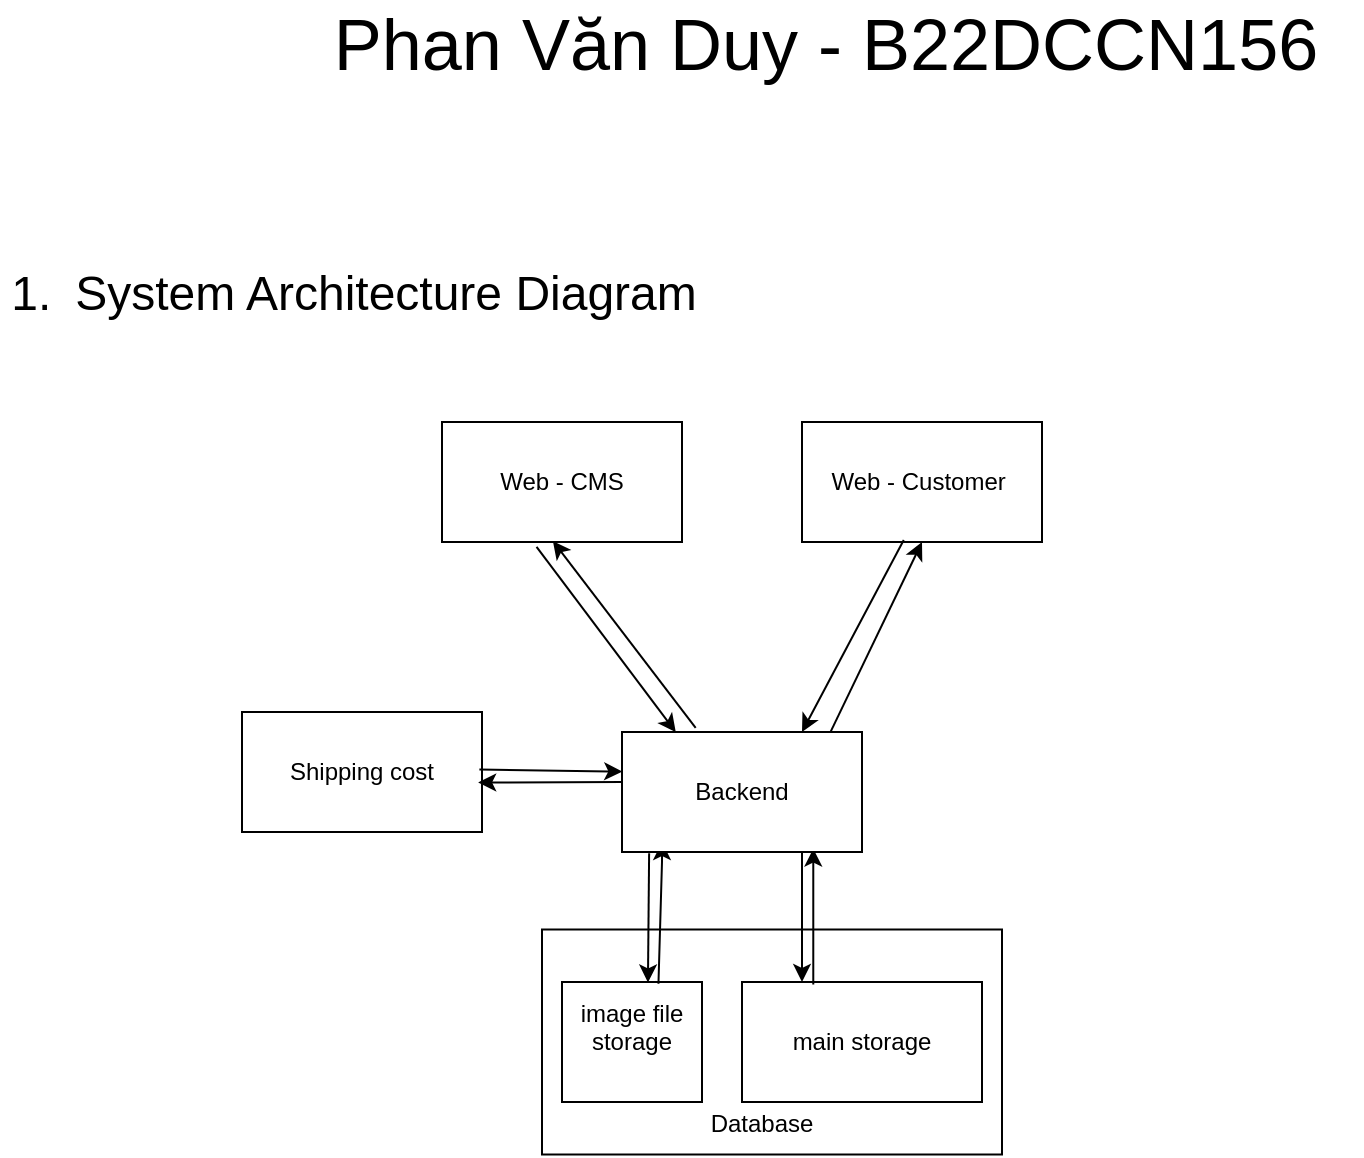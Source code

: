 <mxfile version="26.0.16" pages="12">
  <diagram name="system architecture" id="f1aqmWh0fvwOX4drs4g1">
    <mxGraphModel dx="1105" dy="654" grid="0" gridSize="10" guides="1" tooltips="1" connect="1" arrows="1" fold="1" page="1" pageScale="1" pageWidth="850" pageHeight="1100" math="0" shadow="0">
      <root>
        <mxCell id="0" />
        <mxCell id="1" parent="0" />
        <mxCell id="mTa5_Q9O4J9AUCiRQSx0-1" value="Web - CMS" style="rounded=0;whiteSpace=wrap;html=1;" parent="1" vertex="1">
          <mxGeometry x="248" y="275" width="120" height="60" as="geometry" />
        </mxCell>
        <mxCell id="mTa5_Q9O4J9AUCiRQSx0-2" value="Web - Customer&amp;nbsp;" style="rounded=0;whiteSpace=wrap;html=1;" parent="1" vertex="1">
          <mxGeometry x="428" y="275" width="120" height="60" as="geometry" />
        </mxCell>
        <mxCell id="mTa5_Q9O4J9AUCiRQSx0-4" value="" style="rounded=0;whiteSpace=wrap;html=1;" parent="1" vertex="1">
          <mxGeometry x="298" y="528.75" width="230" height="112.5" as="geometry" />
        </mxCell>
        <mxCell id="mTa5_Q9O4J9AUCiRQSx0-9" value="" style="endArrow=classic;html=1;rounded=0;exitX=0.75;exitY=1;exitDx=0;exitDy=0;entryX=0.25;entryY=0;entryDx=0;entryDy=0;" parent="1" source="mTa5_Q9O4J9AUCiRQSx0-3" target="mTa5_Q9O4J9AUCiRQSx0-15" edge="1">
          <mxGeometry width="50" height="50" relative="1" as="geometry">
            <mxPoint x="428" y="465" as="sourcePoint" />
            <mxPoint x="448" y="515" as="targetPoint" />
            <Array as="points" />
          </mxGeometry>
        </mxCell>
        <mxCell id="mTa5_Q9O4J9AUCiRQSx0-10" value="" style="endArrow=classic;html=1;rounded=0;exitX=0.424;exitY=0.983;exitDx=0;exitDy=0;exitPerimeter=0;entryX=0.75;entryY=0;entryDx=0;entryDy=0;" parent="1" source="mTa5_Q9O4J9AUCiRQSx0-2" target="mTa5_Q9O4J9AUCiRQSx0-3" edge="1">
          <mxGeometry width="50" height="50" relative="1" as="geometry">
            <mxPoint x="488" y="335" as="sourcePoint" />
            <mxPoint x="437" y="435" as="targetPoint" />
          </mxGeometry>
        </mxCell>
        <mxCell id="mTa5_Q9O4J9AUCiRQSx0-11" value="" style="endArrow=classic;html=1;rounded=0;entryX=0.224;entryY=0.001;entryDx=0;entryDy=0;entryPerimeter=0;exitX=0.394;exitY=1.04;exitDx=0;exitDy=0;exitPerimeter=0;" parent="1" source="mTa5_Q9O4J9AUCiRQSx0-1" target="mTa5_Q9O4J9AUCiRQSx0-3" edge="1">
          <mxGeometry width="50" height="50" relative="1" as="geometry">
            <mxPoint x="343" y="345" as="sourcePoint" />
            <mxPoint x="370" y="405" as="targetPoint" />
          </mxGeometry>
        </mxCell>
        <mxCell id="mTa5_Q9O4J9AUCiRQSx0-12" value="image file&lt;div&gt;storage&lt;div&gt;&lt;br&gt;&lt;/div&gt;&lt;/div&gt;" style="rounded=0;whiteSpace=wrap;html=1;" parent="1" vertex="1">
          <mxGeometry x="308" y="555" width="70" height="60" as="geometry" />
        </mxCell>
        <mxCell id="mTa5_Q9O4J9AUCiRQSx0-14" value="" style="endArrow=classic;html=1;rounded=0;exitX=0.113;exitY=1.01;exitDx=0;exitDy=0;exitPerimeter=0;entryX=0.614;entryY=0.004;entryDx=0;entryDy=0;entryPerimeter=0;" parent="1" source="mTa5_Q9O4J9AUCiRQSx0-3" target="mTa5_Q9O4J9AUCiRQSx0-12" edge="1">
          <mxGeometry width="50" height="50" relative="1" as="geometry">
            <mxPoint x="358" y="485" as="sourcePoint" />
            <mxPoint x="348" y="495" as="targetPoint" />
            <Array as="points" />
          </mxGeometry>
        </mxCell>
        <mxCell id="mTa5_Q9O4J9AUCiRQSx0-15" value="main storage" style="rounded=0;whiteSpace=wrap;html=1;" parent="1" vertex="1">
          <mxGeometry x="398" y="555" width="120" height="60" as="geometry" />
        </mxCell>
        <mxCell id="mTa5_Q9O4J9AUCiRQSx0-17" value="" style="endArrow=classic;html=1;rounded=0;exitX=0.297;exitY=0.021;exitDx=0;exitDy=0;entryX=0.797;entryY=0.972;entryDx=0;entryDy=0;entryPerimeter=0;exitPerimeter=0;" parent="1" source="mTa5_Q9O4J9AUCiRQSx0-15" target="mTa5_Q9O4J9AUCiRQSx0-3" edge="1">
          <mxGeometry width="50" height="50" relative="1" as="geometry">
            <mxPoint x="462" y="525" as="sourcePoint" />
            <mxPoint x="462" y="455" as="targetPoint" />
            <Array as="points" />
          </mxGeometry>
        </mxCell>
        <mxCell id="mTa5_Q9O4J9AUCiRQSx0-18" value="" style="endArrow=classic;html=1;rounded=0;exitX=0.689;exitY=0.015;exitDx=0;exitDy=0;exitPerimeter=0;entryX=0.167;entryY=0.917;entryDx=0;entryDy=0;entryPerimeter=0;" parent="1" source="mTa5_Q9O4J9AUCiRQSx0-12" target="mTa5_Q9O4J9AUCiRQSx0-3" edge="1">
          <mxGeometry width="50" height="50" relative="1" as="geometry">
            <mxPoint x="379" y="555" as="sourcePoint" />
            <mxPoint x="378" y="455" as="targetPoint" />
            <Array as="points">
              <mxPoint x="358" y="495" />
            </Array>
          </mxGeometry>
        </mxCell>
        <mxCell id="mTa5_Q9O4J9AUCiRQSx0-20" value="" style="endArrow=classic;html=1;rounded=0;entryX=0.5;entryY=1;entryDx=0;entryDy=0;exitX=0.867;exitY=0.007;exitDx=0;exitDy=0;exitPerimeter=0;" parent="1" source="mTa5_Q9O4J9AUCiRQSx0-3" target="mTa5_Q9O4J9AUCiRQSx0-2" edge="1">
          <mxGeometry width="50" height="50" relative="1" as="geometry">
            <mxPoint x="458" y="395" as="sourcePoint" />
            <mxPoint x="505" y="335" as="targetPoint" />
            <Array as="points" />
          </mxGeometry>
        </mxCell>
        <mxCell id="mTa5_Q9O4J9AUCiRQSx0-22" value="" style="endArrow=classic;html=1;rounded=0;entryX=0.462;entryY=0.992;entryDx=0;entryDy=0;entryPerimeter=0;exitX=0.307;exitY=-0.034;exitDx=0;exitDy=0;exitPerimeter=0;" parent="1" source="mTa5_Q9O4J9AUCiRQSx0-3" target="mTa5_Q9O4J9AUCiRQSx0-1" edge="1">
          <mxGeometry width="50" height="50" relative="1" as="geometry">
            <mxPoint x="396" y="395" as="sourcePoint" />
            <mxPoint x="368" y="336" as="targetPoint" />
          </mxGeometry>
        </mxCell>
        <mxCell id="qCm6GQEBgwH1gIGMyORJ-1" value="Shipping cost" style="rounded=0;whiteSpace=wrap;html=1;" parent="1" vertex="1">
          <mxGeometry x="148" y="420" width="120" height="60" as="geometry" />
        </mxCell>
        <mxCell id="qCm6GQEBgwH1gIGMyORJ-2" value="" style="endArrow=classic;html=1;rounded=0;entryX=0.984;entryY=0.421;entryDx=0;entryDy=0;exitX=-0.002;exitY=0.417;exitDx=0;exitDy=0;entryPerimeter=0;exitPerimeter=0;" parent="1" source="mTa5_Q9O4J9AUCiRQSx0-3" edge="1">
          <mxGeometry width="50" height="50" relative="1" as="geometry">
            <mxPoint x="336" y="459.86" as="sourcePoint" />
            <mxPoint x="266.08" y="455.26" as="targetPoint" />
            <Array as="points" />
          </mxGeometry>
        </mxCell>
        <mxCell id="qCm6GQEBgwH1gIGMyORJ-3" value="" style="endArrow=classic;html=1;rounded=0;exitX=1.002;exitY=0.394;exitDx=0;exitDy=0;exitPerimeter=0;" parent="1" source="mTa5_Q9O4J9AUCiRQSx0-3" edge="1">
          <mxGeometry width="50" height="50" relative="1" as="geometry">
            <mxPoint x="230" y="445" as="sourcePoint" />
            <mxPoint x="338" y="445" as="targetPoint" />
            <Array as="points" />
          </mxGeometry>
        </mxCell>
        <mxCell id="qCm6GQEBgwH1gIGMyORJ-4" value="" style="endArrow=classic;html=1;rounded=0;exitX=0.989;exitY=0.313;exitDx=0;exitDy=0;exitPerimeter=0;entryX=0.001;entryY=0.33;entryDx=0;entryDy=0;entryPerimeter=0;" parent="1" target="mTa5_Q9O4J9AUCiRQSx0-3" edge="1">
          <mxGeometry width="50" height="50" relative="1" as="geometry">
            <mxPoint x="266.68" y="448.78" as="sourcePoint" />
            <mxPoint x="338" y="445" as="targetPoint" />
            <Array as="points" />
          </mxGeometry>
        </mxCell>
        <mxCell id="mTa5_Q9O4J9AUCiRQSx0-3" value="Backend" style="rounded=0;whiteSpace=wrap;html=1;" parent="1" vertex="1">
          <mxGeometry x="338" y="430" width="120" height="60" as="geometry" />
        </mxCell>
        <mxCell id="OMeuLV5rZ9Ayygcthw8s-5" value="&lt;p style=&quot;text-indent:-18.0pt;mso-list:l0 level1 lfo1&quot; class=&quot;MsoListParagraph&quot;&gt;&lt;font style=&quot;font-size: 24px;&quot;&gt;&lt;span style=&quot;line-height: 107%;&quot;&gt;1.&lt;span style=&quot;font-variant-numeric: normal; font-variant-east-asian: normal; font-variant-alternates: normal; font-size-adjust: none; font-kerning: auto; font-optical-sizing: auto; font-feature-settings: normal; font-variation-settings: normal; font-variant-position: normal; font-variant-emoji: normal; font-stretch: normal; line-height: normal; font-family: &amp;quot;Times New Roman&amp;quot;;&quot;&gt;&amp;nbsp;&amp;nbsp;&lt;/span&gt;&lt;/span&gt;&lt;span style=&quot;line-height: 107%;&quot;&gt;System Architecture Diagram&lt;/span&gt;&lt;/font&gt;&lt;/p&gt;" style="text;html=1;align=center;verticalAlign=middle;whiteSpace=wrap;rounded=0;" parent="1" vertex="1">
          <mxGeometry x="27" y="196" width="378" height="30" as="geometry" />
        </mxCell>
        <mxCell id="ixpg75o1Qj_v6HZAS71--1" value="Database" style="text;html=1;align=center;verticalAlign=middle;whiteSpace=wrap;rounded=0;" parent="1" vertex="1">
          <mxGeometry x="378" y="611.25" width="60" height="30" as="geometry" />
        </mxCell>
        <mxCell id="xkYmst7By6_NoGKHLo9T-1" value="&lt;font style=&quot;font-size: 36px;&quot;&gt;Phan Văn Duy - B22DCCN156&lt;/font&gt;" style="text;html=1;align=center;verticalAlign=middle;whiteSpace=wrap;rounded=0;" parent="1" vertex="1">
          <mxGeometry x="172" y="71" width="536" height="30" as="geometry" />
        </mxCell>
      </root>
    </mxGraphModel>
  </diagram>
  <diagram name="data flow" id="8fgbV4wGOSsJDlzYTg87">
    <mxGraphModel dx="1036" dy="-494" grid="0" gridSize="10" guides="1" tooltips="1" connect="1" arrows="1" fold="1" page="1" pageScale="1" pageWidth="850" pageHeight="1100" math="0" shadow="0">
      <root>
        <mxCell id="xxT2V2gylJEUWKMPji9l-0" />
        <mxCell id="xxT2V2gylJEUWKMPji9l-1" parent="xxT2V2gylJEUWKMPji9l-0" />
        <mxCell id="xxT2V2gylJEUWKMPji9l-24" style="edgeStyle=orthogonalEdgeStyle;rounded=0;orthogonalLoop=1;jettySize=auto;html=1;" parent="xxT2V2gylJEUWKMPji9l-1" source="xxT2V2gylJEUWKMPji9l-25" target="xxT2V2gylJEUWKMPji9l-65" edge="1">
          <mxGeometry relative="1" as="geometry" />
        </mxCell>
        <mxCell id="2Ad5uBoSGlCxzhoATnzV-19" style="edgeStyle=orthogonalEdgeStyle;rounded=0;orthogonalLoop=1;jettySize=auto;html=1;entryX=0;entryY=1;entryDx=0;entryDy=0;" parent="xxT2V2gylJEUWKMPji9l-1" edge="1">
          <mxGeometry relative="1" as="geometry">
            <mxPoint x="388.94" y="1773" as="targetPoint" />
            <mxPoint x="276.999" y="1867" as="sourcePoint" />
            <Array as="points">
              <mxPoint x="276.94" y="1832" />
              <mxPoint x="388.94" y="1832" />
            </Array>
          </mxGeometry>
        </mxCell>
        <mxCell id="xxT2V2gylJEUWKMPji9l-25" value="payment&amp;nbsp;&lt;div&gt;(Third Party)&amp;nbsp;&lt;/div&gt;" style="rounded=0;whiteSpace=wrap;html=1;" parent="xxT2V2gylJEUWKMPji9l-1" vertex="1">
          <mxGeometry x="184" y="1867" width="120" height="60" as="geometry" />
        </mxCell>
        <mxCell id="xxT2V2gylJEUWKMPji9l-26" style="edgeStyle=orthogonalEdgeStyle;rounded=0;orthogonalLoop=1;jettySize=auto;html=1;entryX=1;entryY=0.5;entryDx=0;entryDy=0;" parent="xxT2V2gylJEUWKMPji9l-1" source="xxT2V2gylJEUWKMPji9l-31" target="xxT2V2gylJEUWKMPji9l-34" edge="1">
          <mxGeometry relative="1" as="geometry">
            <Array as="points">
              <mxPoint x="680" y="1450" />
              <mxPoint x="680" y="1290" />
            </Array>
          </mxGeometry>
        </mxCell>
        <mxCell id="xxT2V2gylJEUWKMPji9l-27" style="edgeStyle=orthogonalEdgeStyle;rounded=0;orthogonalLoop=1;jettySize=auto;html=1;" parent="xxT2V2gylJEUWKMPji9l-1" source="xxT2V2gylJEUWKMPji9l-31" target="xxT2V2gylJEUWKMPji9l-49" edge="1">
          <mxGeometry relative="1" as="geometry">
            <Array as="points">
              <mxPoint x="682" y="1450" />
              <mxPoint x="682" y="1390" />
            </Array>
          </mxGeometry>
        </mxCell>
        <mxCell id="xxT2V2gylJEUWKMPji9l-28" style="edgeStyle=orthogonalEdgeStyle;rounded=0;orthogonalLoop=1;jettySize=auto;html=1;" parent="xxT2V2gylJEUWKMPji9l-1" target="xxT2V2gylJEUWKMPji9l-61" edge="1">
          <mxGeometry relative="1" as="geometry">
            <mxPoint x="720.037" y="1479.96" as="sourcePoint" />
            <mxPoint x="670" y="1709.96" as="targetPoint" />
            <Array as="points">
              <mxPoint x="760" y="1480" />
              <mxPoint x="760" y="1813" />
            </Array>
          </mxGeometry>
        </mxCell>
        <mxCell id="xxT2V2gylJEUWKMPji9l-29" style="edgeStyle=orthogonalEdgeStyle;rounded=0;orthogonalLoop=1;jettySize=auto;html=1;entryX=1;entryY=0.5;entryDx=0;entryDy=0;" parent="xxT2V2gylJEUWKMPji9l-1" source="xxT2V2gylJEUWKMPji9l-31" target="xxT2V2gylJEUWKMPji9l-65" edge="1">
          <mxGeometry relative="1" as="geometry">
            <Array as="points">
              <mxPoint x="760" y="1897" />
            </Array>
          </mxGeometry>
        </mxCell>
        <mxCell id="xxT2V2gylJEUWKMPji9l-30" style="edgeStyle=orthogonalEdgeStyle;rounded=0;orthogonalLoop=1;jettySize=auto;html=1;entryX=1;entryY=0.5;entryDx=0;entryDy=0;" parent="xxT2V2gylJEUWKMPji9l-1" source="xxT2V2gylJEUWKMPji9l-31" target="xxT2V2gylJEUWKMPji9l-51" edge="1">
          <mxGeometry relative="1" as="geometry" />
        </mxCell>
        <mxCell id="2Ad5uBoSGlCxzhoATnzV-8" style="edgeStyle=orthogonalEdgeStyle;rounded=0;orthogonalLoop=1;jettySize=auto;html=1;entryX=1;entryY=0.5;entryDx=0;entryDy=0;" parent="xxT2V2gylJEUWKMPji9l-1" source="xxT2V2gylJEUWKMPji9l-31" target="xxT2V2gylJEUWKMPji9l-53" edge="1">
          <mxGeometry relative="1" as="geometry">
            <Array as="points">
              <mxPoint x="760" y="1610" />
            </Array>
          </mxGeometry>
        </mxCell>
        <mxCell id="2Ad5uBoSGlCxzhoATnzV-11" style="edgeStyle=orthogonalEdgeStyle;rounded=0;orthogonalLoop=1;jettySize=auto;html=1;entryX=1;entryY=0.5;entryDx=0;entryDy=0;" parent="xxT2V2gylJEUWKMPji9l-1" source="xxT2V2gylJEUWKMPji9l-31" target="2Ad5uBoSGlCxzhoATnzV-9" edge="1">
          <mxGeometry relative="1" as="geometry">
            <mxPoint x="676" y="2021" as="targetPoint" />
            <Array as="points">
              <mxPoint x="760" y="2017" />
              <mxPoint x="709" y="2017" />
              <mxPoint x="709" y="2022" />
            </Array>
          </mxGeometry>
        </mxCell>
        <mxCell id="xxT2V2gylJEUWKMPji9l-31" value="customer" style="rounded=0;whiteSpace=wrap;html=1;" parent="xxT2V2gylJEUWKMPji9l-1" vertex="1">
          <mxGeometry x="700" y="1420" width="120" height="60" as="geometry" />
        </mxCell>
        <mxCell id="KUPEQsqm-EKQgJnACOJI-1" style="edgeStyle=orthogonalEdgeStyle;rounded=0;orthogonalLoop=1;jettySize=auto;html=1;entryX=0;entryY=0.5;entryDx=0;entryDy=0;" edge="1" parent="xxT2V2gylJEUWKMPji9l-1" source="xxT2V2gylJEUWKMPji9l-32" target="KUPEQsqm-EKQgJnACOJI-0">
          <mxGeometry relative="1" as="geometry">
            <mxPoint x="140" y="1253" as="targetPoint" />
            <Array as="points">
              <mxPoint x="142" y="1466" />
              <mxPoint x="142" y="1265" />
              <mxPoint x="138" y="1265" />
              <mxPoint x="138" y="1262" />
            </Array>
          </mxGeometry>
        </mxCell>
        <mxCell id="xxT2V2gylJEUWKMPji9l-32" value="admin" style="rounded=0;whiteSpace=wrap;html=1;" parent="xxT2V2gylJEUWKMPji9l-1" vertex="1">
          <mxGeometry x="10" y="1441" width="120" height="50" as="geometry" />
        </mxCell>
        <mxCell id="xxT2V2gylJEUWKMPji9l-33" style="edgeStyle=orthogonalEdgeStyle;rounded=0;orthogonalLoop=1;jettySize=auto;html=1;entryX=0.75;entryY=0;entryDx=0;entryDy=0;" parent="xxT2V2gylJEUWKMPji9l-1" source="xxT2V2gylJEUWKMPji9l-34" target="xxT2V2gylJEUWKMPji9l-43" edge="1">
          <mxGeometry relative="1" as="geometry" />
        </mxCell>
        <mxCell id="xxT2V2gylJEUWKMPji9l-34" value="register/login" style="ellipse;whiteSpace=wrap;html=1;" parent="xxT2V2gylJEUWKMPji9l-1" vertex="1">
          <mxGeometry x="530" y="1250" width="120" height="80" as="geometry" />
        </mxCell>
        <mxCell id="xxT2V2gylJEUWKMPji9l-35" style="edgeStyle=orthogonalEdgeStyle;rounded=0;orthogonalLoop=1;jettySize=auto;html=1;entryX=0;entryY=0.5;entryDx=0;entryDy=0;" parent="xxT2V2gylJEUWKMPji9l-1" source="xxT2V2gylJEUWKMPji9l-36" target="xxT2V2gylJEUWKMPji9l-45" edge="1">
          <mxGeometry relative="1" as="geometry" />
        </mxCell>
        <mxCell id="xxT2V2gylJEUWKMPji9l-36" value="orders&amp;nbsp;&lt;div&gt;management&lt;/div&gt;" style="ellipse;whiteSpace=wrap;html=1;" parent="xxT2V2gylJEUWKMPji9l-1" vertex="1">
          <mxGeometry x="200" y="1650" width="120" height="80" as="geometry" />
        </mxCell>
        <mxCell id="xxT2V2gylJEUWKMPji9l-37" style="edgeStyle=orthogonalEdgeStyle;rounded=0;orthogonalLoop=1;jettySize=auto;html=1;entryX=0;entryY=0.5;entryDx=0;entryDy=0;" parent="xxT2V2gylJEUWKMPji9l-1" source="xxT2V2gylJEUWKMPji9l-38" target="xxT2V2gylJEUWKMPji9l-43" edge="1">
          <mxGeometry relative="1" as="geometry" />
        </mxCell>
        <mxCell id="xxT2V2gylJEUWKMPji9l-38" value="users&lt;div&gt;&amp;nbsp;management&lt;/div&gt;" style="ellipse;whiteSpace=wrap;html=1;" parent="xxT2V2gylJEUWKMPji9l-1" vertex="1">
          <mxGeometry x="198" y="1330" width="110" height="80" as="geometry" />
        </mxCell>
        <mxCell id="xxT2V2gylJEUWKMPji9l-39" value="products management" style="ellipse;whiteSpace=wrap;html=1;" parent="xxT2V2gylJEUWKMPji9l-1" vertex="1">
          <mxGeometry x="198" y="1464" width="120" height="80" as="geometry" />
        </mxCell>
        <mxCell id="xxT2V2gylJEUWKMPji9l-40" style="edgeStyle=orthogonalEdgeStyle;rounded=0;orthogonalLoop=1;jettySize=auto;html=1;" parent="xxT2V2gylJEUWKMPji9l-1" source="xxT2V2gylJEUWKMPji9l-43" target="xxT2V2gylJEUWKMPji9l-38" edge="1">
          <mxGeometry relative="1" as="geometry" />
        </mxCell>
        <mxCell id="xxT2V2gylJEUWKMPji9l-41" style="edgeStyle=orthogonalEdgeStyle;rounded=0;orthogonalLoop=1;jettySize=auto;html=1;entryX=0;entryY=0.5;entryDx=0;entryDy=0;" parent="xxT2V2gylJEUWKMPji9l-1" source="xxT2V2gylJEUWKMPji9l-43" target="xxT2V2gylJEUWKMPji9l-34" edge="1">
          <mxGeometry relative="1" as="geometry">
            <Array as="points">
              <mxPoint x="460" y="1290" />
            </Array>
          </mxGeometry>
        </mxCell>
        <mxCell id="xxT2V2gylJEUWKMPji9l-42" style="edgeStyle=orthogonalEdgeStyle;rounded=0;orthogonalLoop=1;jettySize=auto;html=1;entryX=0;entryY=0.5;entryDx=0;entryDy=0;" parent="xxT2V2gylJEUWKMPji9l-1" source="xxT2V2gylJEUWKMPji9l-43" target="xxT2V2gylJEUWKMPji9l-49" edge="1">
          <mxGeometry relative="1" as="geometry" />
        </mxCell>
        <mxCell id="xxT2V2gylJEUWKMPji9l-43" value="users data&lt;div&gt;&lt;br&gt;&lt;/div&gt;" style="shape=partialRectangle;whiteSpace=wrap;html=1;left=0;right=0;fillColor=none;" parent="xxT2V2gylJEUWKMPji9l-1" vertex="1">
          <mxGeometry x="370" y="1330" width="120" height="60" as="geometry" />
        </mxCell>
        <mxCell id="xxT2V2gylJEUWKMPji9l-44" style="edgeStyle=orthogonalEdgeStyle;rounded=0;orthogonalLoop=1;jettySize=auto;html=1;entryX=1;entryY=0.5;entryDx=0;entryDy=0;" parent="xxT2V2gylJEUWKMPji9l-1" source="xxT2V2gylJEUWKMPji9l-45" target="xxT2V2gylJEUWKMPji9l-36" edge="1">
          <mxGeometry relative="1" as="geometry">
            <Array as="points">
              <mxPoint x="340" y="1743" />
              <mxPoint x="340" y="1690" />
            </Array>
          </mxGeometry>
        </mxCell>
        <mxCell id="2Ad5uBoSGlCxzhoATnzV-15" style="edgeStyle=orthogonalEdgeStyle;rounded=0;orthogonalLoop=1;jettySize=auto;html=1;entryX=0;entryY=0.5;entryDx=0;entryDy=0;" parent="xxT2V2gylJEUWKMPji9l-1" source="xxT2V2gylJEUWKMPji9l-45" target="2Ad5uBoSGlCxzhoATnzV-9" edge="1">
          <mxGeometry relative="1" as="geometry">
            <mxPoint x="453" y="2069" as="targetPoint" />
            <Array as="points">
              <mxPoint x="416" y="2018" />
              <mxPoint x="453" y="2018" />
            </Array>
          </mxGeometry>
        </mxCell>
        <mxCell id="xxT2V2gylJEUWKMPji9l-45" value="orders data" style="shape=partialRectangle;whiteSpace=wrap;html=1;left=0;right=0;fillColor=none;" parent="xxT2V2gylJEUWKMPji9l-1" vertex="1">
          <mxGeometry x="356" y="1713" width="120" height="60" as="geometry" />
        </mxCell>
        <mxCell id="xxT2V2gylJEUWKMPji9l-46" value="" style="edgeStyle=orthogonalEdgeStyle;rounded=0;orthogonalLoop=1;jettySize=auto;html=1;" parent="xxT2V2gylJEUWKMPji9l-1" source="xxT2V2gylJEUWKMPji9l-47" target="xxT2V2gylJEUWKMPji9l-51" edge="1">
          <mxGeometry relative="1" as="geometry" />
        </mxCell>
        <mxCell id="xxT2V2gylJEUWKMPji9l-47" value="products data" style="shape=partialRectangle;whiteSpace=wrap;html=1;left=0;right=0;fillColor=none;" parent="xxT2V2gylJEUWKMPji9l-1" vertex="1">
          <mxGeometry x="350" y="1460" width="120" height="60" as="geometry" />
        </mxCell>
        <mxCell id="xxT2V2gylJEUWKMPji9l-48" style="edgeStyle=orthogonalEdgeStyle;rounded=0;orthogonalLoop=1;jettySize=auto;html=1;entryX=1;entryY=0.5;entryDx=0;entryDy=0;" parent="xxT2V2gylJEUWKMPji9l-1" source="xxT2V2gylJEUWKMPji9l-49" target="xxT2V2gylJEUWKMPji9l-43" edge="1">
          <mxGeometry relative="1" as="geometry" />
        </mxCell>
        <mxCell id="xxT2V2gylJEUWKMPji9l-49" value="account&amp;nbsp;&lt;div&gt;management&lt;/div&gt;" style="ellipse;whiteSpace=wrap;html=1;" parent="xxT2V2gylJEUWKMPji9l-1" vertex="1">
          <mxGeometry x="530" y="1350" width="120" height="80" as="geometry" />
        </mxCell>
        <mxCell id="xxT2V2gylJEUWKMPji9l-50" value="" style="endArrow=classic;html=1;rounded=0;exitX=1;exitY=0.5;exitDx=0;exitDy=0;entryX=0;entryY=1;entryDx=0;entryDy=0;" parent="xxT2V2gylJEUWKMPji9l-1" target="xxT2V2gylJEUWKMPji9l-38" edge="1">
          <mxGeometry width="50" height="50" relative="1" as="geometry">
            <mxPoint x="130" y="1465" as="sourcePoint" />
            <mxPoint x="520" y="1510" as="targetPoint" />
          </mxGeometry>
        </mxCell>
        <mxCell id="2Ad5uBoSGlCxzhoATnzV-2" style="edgeStyle=orthogonalEdgeStyle;rounded=0;orthogonalLoop=1;jettySize=auto;html=1;entryX=0.5;entryY=0;entryDx=0;entryDy=0;" parent="xxT2V2gylJEUWKMPji9l-1" source="xxT2V2gylJEUWKMPji9l-51" target="xxT2V2gylJEUWKMPji9l-53" edge="1">
          <mxGeometry relative="1" as="geometry" />
        </mxCell>
        <mxCell id="xxT2V2gylJEUWKMPji9l-51" value="products view" style="ellipse;whiteSpace=wrap;html=1;" parent="xxT2V2gylJEUWKMPji9l-1" vertex="1">
          <mxGeometry x="520" y="1438" width="120" height="80" as="geometry" />
        </mxCell>
        <mxCell id="xxT2V2gylJEUWKMPji9l-52" style="edgeStyle=orthogonalEdgeStyle;rounded=0;orthogonalLoop=1;jettySize=auto;html=1;" parent="xxT2V2gylJEUWKMPji9l-1" source="xxT2V2gylJEUWKMPji9l-53" target="xxT2V2gylJEUWKMPji9l-59" edge="1">
          <mxGeometry relative="1" as="geometry" />
        </mxCell>
        <mxCell id="2Ad5uBoSGlCxzhoATnzV-4" style="edgeStyle=orthogonalEdgeStyle;rounded=0;orthogonalLoop=1;jettySize=auto;html=1;entryX=0;entryY=0;entryDx=0;entryDy=0;" parent="xxT2V2gylJEUWKMPji9l-1" source="xxT2V2gylJEUWKMPji9l-53" target="xxT2V2gylJEUWKMPji9l-61" edge="1">
          <mxGeometry relative="1" as="geometry" />
        </mxCell>
        <mxCell id="xxT2V2gylJEUWKMPji9l-53" value="add to cart" style="ellipse;whiteSpace=wrap;html=1;" parent="xxT2V2gylJEUWKMPji9l-1" vertex="1">
          <mxGeometry x="505" y="1570" width="120" height="80" as="geometry" />
        </mxCell>
        <mxCell id="xxT2V2gylJEUWKMPji9l-54" value="" style="endArrow=classic;html=1;rounded=0;exitX=1;exitY=0.5;exitDx=0;exitDy=0;entryX=-0.007;entryY=0.379;entryDx=0;entryDy=0;entryPerimeter=0;" parent="xxT2V2gylJEUWKMPji9l-1" target="xxT2V2gylJEUWKMPji9l-39" edge="1">
          <mxGeometry width="50" height="50" relative="1" as="geometry">
            <mxPoint x="130" y="1465" as="sourcePoint" />
            <mxPoint x="236" y="1388" as="targetPoint" />
          </mxGeometry>
        </mxCell>
        <mxCell id="xxT2V2gylJEUWKMPji9l-55" value="" style="endArrow=classic;html=1;rounded=0;entryX=0;entryY=0.5;entryDx=0;entryDy=0;exitX=0.992;exitY=0.32;exitDx=0;exitDy=0;exitPerimeter=0;" parent="xxT2V2gylJEUWKMPji9l-1" source="xxT2V2gylJEUWKMPji9l-32" target="xxT2V2gylJEUWKMPji9l-36" edge="1">
          <mxGeometry width="50" height="50" relative="1" as="geometry">
            <mxPoint x="130" y="1465" as="sourcePoint" />
            <mxPoint x="246" y="1398" as="targetPoint" />
          </mxGeometry>
        </mxCell>
        <mxCell id="xxT2V2gylJEUWKMPji9l-56" value="" style="endArrow=classic;html=1;rounded=0;exitX=1;exitY=0.5;exitDx=0;exitDy=0;" parent="xxT2V2gylJEUWKMPji9l-1" source="xxT2V2gylJEUWKMPji9l-39" target="xxT2V2gylJEUWKMPji9l-47" edge="1">
          <mxGeometry width="50" height="50" relative="1" as="geometry">
            <mxPoint x="180" y="1495" as="sourcePoint" />
            <mxPoint x="256" y="1408" as="targetPoint" />
          </mxGeometry>
        </mxCell>
        <mxCell id="xxT2V2gylJEUWKMPji9l-59" value="cart data" style="shape=partialRectangle;whiteSpace=wrap;html=1;left=0;right=0;fillColor=none;" parent="xxT2V2gylJEUWKMPji9l-1" vertex="1">
          <mxGeometry x="344" y="1580" width="120" height="60" as="geometry" />
        </mxCell>
        <mxCell id="xxT2V2gylJEUWKMPji9l-60" style="edgeStyle=orthogonalEdgeStyle;rounded=0;orthogonalLoop=1;jettySize=auto;html=1;entryX=1;entryY=0;entryDx=0;entryDy=0;" parent="xxT2V2gylJEUWKMPji9l-1" source="xxT2V2gylJEUWKMPji9l-61" target="xxT2V2gylJEUWKMPji9l-65" edge="1">
          <mxGeometry relative="1" as="geometry">
            <mxPoint x="680" y="1800" as="targetPoint" />
          </mxGeometry>
        </mxCell>
        <mxCell id="xxT2V2gylJEUWKMPji9l-61" value="order" style="ellipse;whiteSpace=wrap;html=1;" parent="xxT2V2gylJEUWKMPji9l-1" vertex="1">
          <mxGeometry x="557" y="1722" width="120" height="80" as="geometry" />
        </mxCell>
        <mxCell id="xxT2V2gylJEUWKMPji9l-64" style="edgeStyle=orthogonalEdgeStyle;rounded=0;orthogonalLoop=1;jettySize=auto;html=1;entryX=1;entryY=0.5;entryDx=0;entryDy=0;" parent="xxT2V2gylJEUWKMPji9l-1" source="xxT2V2gylJEUWKMPji9l-65" target="xxT2V2gylJEUWKMPji9l-25" edge="1">
          <mxGeometry relative="1" as="geometry" />
        </mxCell>
        <mxCell id="xxT2V2gylJEUWKMPji9l-65" value="payment" style="ellipse;whiteSpace=wrap;html=1;" parent="xxT2V2gylJEUWKMPji9l-1" vertex="1">
          <mxGeometry x="568" y="1857" width="120" height="80" as="geometry" />
        </mxCell>
        <mxCell id="xxT2V2gylJEUWKMPji9l-68" value="&lt;p style=&quot;text-indent:-18.0pt;mso-list:l0 level1 lfo1&quot; class=&quot;MsoListParagraph&quot;&gt;&lt;font style=&quot;font-size: 24px;&quot;&gt;&lt;span style=&quot;line-height: 107%;&quot;&gt;2.&lt;span style=&quot;font-variant-numeric: normal; font-variant-east-asian: normal; font-variant-alternates: normal; font-size-adjust: none; font-kerning: auto; font-optical-sizing: auto; font-feature-settings: normal; font-variation-settings: normal; font-variant-position: normal; font-variant-emoji: normal; font-stretch: normal; line-height: normal; font-family: &amp;quot;Times New Roman&amp;quot;;&quot;&gt;&amp;nbsp; &lt;/span&gt;&lt;/span&gt;&lt;span style=&quot;line-height: 107%;&quot;&gt;Data Flow Diagram&lt;/span&gt;&lt;/font&gt;&lt;/p&gt;" style="text;html=1;align=center;verticalAlign=middle;whiteSpace=wrap;rounded=0;" parent="xxT2V2gylJEUWKMPji9l-1" vertex="1">
          <mxGeometry x="58" y="1161" width="242" height="30" as="geometry" />
        </mxCell>
        <mxCell id="2Ad5uBoSGlCxzhoATnzV-5" style="edgeStyle=orthogonalEdgeStyle;rounded=0;orthogonalLoop=1;jettySize=auto;html=1;entryX=1.063;entryY=0.517;entryDx=0;entryDy=0;entryPerimeter=0;" parent="xxT2V2gylJEUWKMPji9l-1" source="xxT2V2gylJEUWKMPji9l-61" target="xxT2V2gylJEUWKMPji9l-45" edge="1">
          <mxGeometry relative="1" as="geometry" />
        </mxCell>
        <mxCell id="2Ad5uBoSGlCxzhoATnzV-6" style="edgeStyle=orthogonalEdgeStyle;rounded=0;orthogonalLoop=1;jettySize=auto;html=1;entryX=0.747;entryY=0.049;entryDx=0;entryDy=0;entryPerimeter=0;" parent="xxT2V2gylJEUWKMPji9l-1" source="xxT2V2gylJEUWKMPji9l-51" target="xxT2V2gylJEUWKMPji9l-61" edge="1">
          <mxGeometry relative="1" as="geometry">
            <Array as="points">
              <mxPoint x="636" y="1646" />
              <mxPoint x="666" y="1646" />
            </Array>
          </mxGeometry>
        </mxCell>
        <mxCell id="2Ad5uBoSGlCxzhoATnzV-9" value="purchase history" style="ellipse;whiteSpace=wrap;html=1;" parent="xxT2V2gylJEUWKMPji9l-1" vertex="1">
          <mxGeometry x="527" y="1983" width="120" height="80" as="geometry" />
        </mxCell>
        <mxCell id="KUPEQsqm-EKQgJnACOJI-3" style="edgeStyle=orthogonalEdgeStyle;rounded=0;orthogonalLoop=1;jettySize=auto;html=1;entryX=0;entryY=0.5;entryDx=0;entryDy=0;" edge="1" parent="xxT2V2gylJEUWKMPji9l-1" source="KUPEQsqm-EKQgJnACOJI-0" target="KUPEQsqm-EKQgJnACOJI-2">
          <mxGeometry relative="1" as="geometry" />
        </mxCell>
        <mxCell id="KUPEQsqm-EKQgJnACOJI-0" value="categories&lt;div&gt;management&amp;nbsp;&lt;/div&gt;" style="ellipse;whiteSpace=wrap;html=1;" vertex="1" parent="xxT2V2gylJEUWKMPji9l-1">
          <mxGeometry x="187" y="1222" width="120" height="80" as="geometry" />
        </mxCell>
        <mxCell id="KUPEQsqm-EKQgJnACOJI-2" value="categories data&lt;div&gt;&lt;br&gt;&lt;/div&gt;" style="shape=partialRectangle;whiteSpace=wrap;html=1;left=0;right=0;fillColor=none;" vertex="1" parent="xxT2V2gylJEUWKMPji9l-1">
          <mxGeometry x="370" y="1214" width="120" height="60" as="geometry" />
        </mxCell>
      </root>
    </mxGraphModel>
  </diagram>
  <diagram id="I-5z_t7mKIu8p4SylU8x" name="xem, add cart">
    <mxGraphModel dx="1105" dy="654" grid="0" gridSize="10" guides="1" tooltips="1" connect="1" arrows="1" fold="1" page="0" pageScale="1" pageWidth="850" pageHeight="1100" math="0" shadow="0">
      <root>
        <mxCell id="0" />
        <mxCell id="1" parent="0" />
        <mxCell id="IL3N7hjv6CoYc3SNoY6s-66" value="customer" style="shape=umlLifeline;perimeter=lifelinePerimeter;whiteSpace=wrap;container=1;dropTarget=0;collapsible=0;recursiveResize=0;outlineConnect=0;portConstraint=eastwest;newEdgeStyle={&quot;edgeStyle&quot;:&quot;elbowEdgeStyle&quot;,&quot;elbow&quot;:&quot;vertical&quot;,&quot;curved&quot;:0,&quot;rounded&quot;:0};size=65;strokeWidth=2;fontSize=18;" parent="1" vertex="1">
          <mxGeometry x="12" y="254" width="170" height="670" as="geometry" />
        </mxCell>
        <mxCell id="IL3N7hjv6CoYc3SNoY6s-67" value="Front end" style="shape=umlLifeline;perimeter=lifelinePerimeter;whiteSpace=wrap;container=1;dropTarget=0;collapsible=0;recursiveResize=0;outlineConnect=0;portConstraint=eastwest;newEdgeStyle={&quot;edgeStyle&quot;:&quot;elbowEdgeStyle&quot;,&quot;elbow&quot;:&quot;vertical&quot;,&quot;curved&quot;:0,&quot;rounded&quot;:0};size=65;strokeWidth=2;fontSize=18;" parent="1" vertex="1">
          <mxGeometry x="233" y="255" width="150" height="690" as="geometry" />
        </mxCell>
        <mxCell id="IL3N7hjv6CoYc3SNoY6s-68" value="Backend" style="shape=umlLifeline;perimeter=lifelinePerimeter;whiteSpace=wrap;container=1;dropTarget=0;collapsible=0;recursiveResize=0;outlineConnect=0;portConstraint=eastwest;newEdgeStyle={&quot;edgeStyle&quot;:&quot;elbowEdgeStyle&quot;,&quot;elbow&quot;:&quot;vertical&quot;,&quot;curved&quot;:0,&quot;rounded&quot;:0};size=65;fillStyle=auto;fillColor=default;rounded=0;strokeWidth=2;fontSize=18;" parent="1" vertex="1">
          <mxGeometry x="480" y="254" width="150" height="691" as="geometry" />
        </mxCell>
        <mxCell id="IL3N7hjv6CoYc3SNoY6s-69" value="Database" style="shape=umlLifeline;perimeter=lifelinePerimeter;whiteSpace=wrap;container=1;dropTarget=0;collapsible=0;recursiveResize=0;outlineConnect=0;portConstraint=eastwest;newEdgeStyle={&quot;edgeStyle&quot;:&quot;elbowEdgeStyle&quot;,&quot;elbow&quot;:&quot;vertical&quot;,&quot;curved&quot;:0,&quot;rounded&quot;:0};size=65;strokeWidth=2;fontSize=18;" parent="1" vertex="1">
          <mxGeometry x="710" y="255" width="157" height="680" as="geometry" />
        </mxCell>
        <mxCell id="IL3N7hjv6CoYc3SNoY6s-75" value="Add product to cart" style="verticalAlign=bottom;edgeStyle=elbowEdgeStyle;elbow=vertical;curved=0;rounded=0;endArrow=block;strokeWidth=2;fontSize=18;" parent="1" source="IL3N7hjv6CoYc3SNoY6s-66" target="IL3N7hjv6CoYc3SNoY6s-67" edge="1">
          <mxGeometry x="-0.113" y="9" relative="1" as="geometry">
            <Array as="points">
              <mxPoint x="230" y="450" />
              <mxPoint x="220" y="479" />
            </Array>
            <mxPoint as="offset" />
          </mxGeometry>
        </mxCell>
        <mxCell id="IL3N7hjv6CoYc3SNoY6s-76" value="Request Add product to cart  " style="verticalAlign=bottom;edgeStyle=elbowEdgeStyle;elbow=vertical;curved=0;rounded=0;endArrow=block;strokeWidth=2;fontSize=18;" parent="1" source="IL3N7hjv6CoYc3SNoY6s-67" target="IL3N7hjv6CoYc3SNoY6s-68" edge="1">
          <mxGeometry x="0.072" y="10" relative="1" as="geometry">
            <Array as="points">
              <mxPoint x="460" y="500" />
              <mxPoint x="530" y="520" />
              <mxPoint x="499" y="533" />
            </Array>
            <mxPoint as="offset" />
          </mxGeometry>
        </mxCell>
        <mxCell id="IL3N7hjv6CoYc3SNoY6s-77" value="Save data to Cart" style="verticalAlign=bottom;edgeStyle=elbowEdgeStyle;elbow=vertical;curved=0;rounded=0;endArrow=block;strokeWidth=2;fontSize=18;" parent="1" edge="1" target="IL3N7hjv6CoYc3SNoY6s-69">
          <mxGeometry x="0.095" y="10" relative="1" as="geometry">
            <Array as="points">
              <mxPoint x="648.04" y="560" />
            </Array>
            <mxPoint x="550" y="560" as="sourcePoint" />
            <mxPoint x="733.04" y="560" as="targetPoint" />
            <mxPoint x="1" as="offset" />
          </mxGeometry>
        </mxCell>
        <mxCell id="IL3N7hjv6CoYc3SNoY6s-78" value="Confirm Add" style="verticalAlign=bottom;edgeStyle=elbowEdgeStyle;elbow=vertical;curved=0;rounded=0;dashed=1;dashPattern=2 3;endArrow=block;strokeWidth=2;fontSize=18;exitX=0.508;exitY=0.581;exitDx=0;exitDy=0;exitPerimeter=0;" parent="1" target="IL3N7hjv6CoYc3SNoY6s-68" edge="1" source="IL3N7hjv6CoYc3SNoY6s-69">
          <mxGeometry relative="1" as="geometry">
            <Array as="points">
              <mxPoint x="740" y="641" />
            </Array>
            <mxPoint x="760" y="641" as="sourcePoint" />
          </mxGeometry>
        </mxCell>
        <mxCell id="IL3N7hjv6CoYc3SNoY6s-79" value="Confirm Add" style="verticalAlign=bottom;edgeStyle=elbowEdgeStyle;elbow=vertical;curved=0;rounded=0;dashed=1;dashPattern=2 3;endArrow=block;strokeWidth=2;fontSize=18;" parent="1" target="IL3N7hjv6CoYc3SNoY6s-67" edge="1">
          <mxGeometry x="-0.155" y="-10" relative="1" as="geometry">
            <Array as="points">
              <mxPoint x="450" y="710" />
              <mxPoint x="440" y="680" />
            </Array>
            <mxPoint x="554" y="710" as="sourcePoint" />
            <mxPoint x="308.487" y="610" as="targetPoint" />
            <mxPoint as="offset" />
          </mxGeometry>
        </mxCell>
        <mxCell id="igsLsArvUrUzwZm8HaHz-1" value="&lt;font&gt;3.2 Customer product view / add product to cart&lt;/font&gt;" style="text;html=1;align=center;verticalAlign=middle;whiteSpace=wrap;rounded=0;strokeWidth=2;fontSize=18;" parent="1" vertex="1">
          <mxGeometry x="10" y="10" width="566" height="43" as="geometry" />
        </mxCell>
        <mxCell id="sIoZBcUVYiWX1uUP09p_-1" value="&lt;pre&gt;&lt;span&gt;&lt;font style=&quot;font-size: 18px;&quot; face=&quot;Helvetica&quot;&gt;Auth&lt;/font&gt;&lt;/span&gt;&lt;/pre&gt;" style="shape=umlLifeline;perimeter=lifelinePerimeter;whiteSpace=wrap;html=1;container=1;dropTarget=0;collapsible=0;recursiveResize=0;outlineConnect=0;portConstraint=eastwest;newEdgeStyle={&quot;curved&quot;:0,&quot;rounded&quot;:0};spacing=4;size=70;fontSize=21;strokeWidth=2;" vertex="1" parent="1">
          <mxGeometry x="920" y="250" width="130" height="1489" as="geometry" />
        </mxCell>
        <mxCell id="sIoZBcUVYiWX1uUP09p_-3" value="Display updated cart" style="verticalAlign=bottom;edgeStyle=elbowEdgeStyle;elbow=vertical;curved=0;rounded=0;dashed=1;dashPattern=2 3;endArrow=block;strokeWidth=2;fontSize=18;" edge="1" parent="1" source="IL3N7hjv6CoYc3SNoY6s-67">
          <mxGeometry x="-0.155" y="-10" relative="1" as="geometry">
            <Array as="points">
              <mxPoint x="242" y="760" />
              <mxPoint x="232" y="730" />
            </Array>
            <mxPoint x="346" y="760" as="sourcePoint" />
            <mxPoint x="100" y="760" as="targetPoint" />
            <mxPoint as="offset" />
          </mxGeometry>
        </mxCell>
      </root>
    </mxGraphModel>
  </diagram>
  <diagram id="WUSzcnef-vqnjVmWw6eY" name="login/register">
    <mxGraphModel dx="1750" dy="235" grid="0" gridSize="10" guides="1" tooltips="1" connect="1" arrows="1" fold="1" page="0" pageScale="1" pageWidth="1100" pageHeight="850" math="0" shadow="0">
      <root>
        <mxCell id="0" />
        <mxCell id="1" parent="0" />
        <mxCell id="lg1tBwaDPXVNTQLAAdkg-2" value="  Frontend" style="shape=umlLifeline;perimeter=lifelinePerimeter;whiteSpace=wrap;container=1;dropTarget=0;collapsible=0;recursiveResize=0;outlineConnect=0;portConstraint=eastwest;newEdgeStyle={&quot;edgeStyle&quot;:&quot;elbowEdgeStyle&quot;,&quot;elbow&quot;:&quot;vertical&quot;,&quot;curved&quot;:0,&quot;rounded&quot;:0};size=70;fontSize=21;strokeWidth=3;align=center;" parent="1" vertex="1">
          <mxGeometry x="286" y="1210" width="150" height="1450" as="geometry" />
        </mxCell>
        <mxCell id="lg1tBwaDPXVNTQLAAdkg-3" value="Backend" style="shape=umlLifeline;perimeter=lifelinePerimeter;whiteSpace=wrap;container=1;dropTarget=0;collapsible=0;recursiveResize=0;outlineConnect=0;portConstraint=eastwest;newEdgeStyle={&quot;edgeStyle&quot;:&quot;elbowEdgeStyle&quot;,&quot;elbow&quot;:&quot;vertical&quot;,&quot;curved&quot;:0,&quot;rounded&quot;:0};size=70;fontSize=21;strokeWidth=3;" parent="1" vertex="1">
          <mxGeometry x="527" y="1210" width="150" height="1450" as="geometry" />
        </mxCell>
        <mxCell id="lg1tBwaDPXVNTQLAAdkg-5" value="Database" style="shape=umlLifeline;perimeter=lifelinePerimeter;whiteSpace=wrap;container=1;dropTarget=0;collapsible=0;recursiveResize=0;outlineConnect=0;portConstraint=eastwest;newEdgeStyle={&quot;edgeStyle&quot;:&quot;elbowEdgeStyle&quot;,&quot;elbow&quot;:&quot;vertical&quot;,&quot;curved&quot;:0,&quot;rounded&quot;:0};size=70;fontSize=21;strokeWidth=3;" parent="1" vertex="1">
          <mxGeometry x="733" y="1210" width="150" height="1430" as="geometry" />
        </mxCell>
        <mxCell id="lg1tBwaDPXVNTQLAAdkg-6" value="alt" style="shape=umlFrame;dashed=1;pointerEvents=0;dropTarget=0;strokeColor=#B3B3B3;height=20;width=30;fontSize=21;strokeWidth=3;" parent="1" vertex="1">
          <mxGeometry x="83" y="1600" width="770" height="393" as="geometry" />
        </mxCell>
        <mxCell id="lg1tBwaDPXVNTQLAAdkg-7" value="[Successful login]" style="text;strokeColor=none;fillColor=none;align=center;verticalAlign=middle;whiteSpace=wrap;fontSize=21;strokeWidth=3;" parent="lg1tBwaDPXVNTQLAAdkg-6" vertex="1">
          <mxGeometry x="25.441" width="744.559" height="21.593" as="geometry" />
        </mxCell>
        <mxCell id="lg1tBwaDPXVNTQLAAdkg-8" value="[Failed login]" style="shape=line;dashed=1;whiteSpace=wrap;verticalAlign=top;labelPosition=center;verticalLabelPosition=middle;align=center;strokeColor=#B3B3B3;fontSize=21;strokeWidth=3;" parent="lg1tBwaDPXVNTQLAAdkg-6" vertex="1">
          <mxGeometry y="231.049" width="770" height="3.239" as="geometry" />
        </mxCell>
        <mxCell id="lg1tBwaDPXVNTQLAAdkg-9" value="alt" style="shape=umlFrame;dashed=1;pointerEvents=0;dropTarget=0;strokeColor=#B3B3B3;height=20;width=30;fontSize=21;strokeWidth=3;" parent="1" vertex="1">
          <mxGeometry x="123" y="2155" width="760" height="515" as="geometry" />
        </mxCell>
        <mxCell id="lg1tBwaDPXVNTQLAAdkg-10" value="[User doesn&#39;t exist]" style="text;strokeColor=none;fillColor=none;align=center;verticalAlign=middle;whiteSpace=wrap;fontSize=21;strokeWidth=3;" parent="lg1tBwaDPXVNTQLAAdkg-9" vertex="1">
          <mxGeometry x="25.11" width="734.89" height="19.582" as="geometry" />
        </mxCell>
        <mxCell id="lg1tBwaDPXVNTQLAAdkg-11" value="[User exists]" style="shape=line;dashed=1;whiteSpace=wrap;verticalAlign=top;labelPosition=center;verticalLabelPosition=middle;align=center;strokeColor=#B3B3B3;fontSize=21;strokeWidth=3;" parent="lg1tBwaDPXVNTQLAAdkg-9" vertex="1">
          <mxGeometry y="368.137" width="760" height="2.937" as="geometry" />
        </mxCell>
        <mxCell id="lg1tBwaDPXVNTQLAAdkg-12" value="Enter login credentials" style="verticalAlign=bottom;edgeStyle=elbowEdgeStyle;elbow=vertical;curved=0;rounded=0;endArrow=block;fontSize=21;strokeWidth=3;" parent="1" source="lg1tBwaDPXVNTQLAAdkg-1" target="lg1tBwaDPXVNTQLAAdkg-2" edge="1">
          <mxGeometry relative="1" as="geometry">
            <Array as="points">
              <mxPoint x="256" y="1329" />
            </Array>
          </mxGeometry>
        </mxCell>
        <mxCell id="lg1tBwaDPXVNTQLAAdkg-13" value="Submit login request" style="verticalAlign=bottom;edgeStyle=elbowEdgeStyle;elbow=vertical;curved=0;rounded=0;endArrow=block;fontSize=21;strokeWidth=3;" parent="1" source="lg1tBwaDPXVNTQLAAdkg-2" target="lg1tBwaDPXVNTQLAAdkg-3" edge="1">
          <mxGeometry relative="1" as="geometry">
            <Array as="points">
              <mxPoint x="490" y="1383" />
            </Array>
          </mxGeometry>
        </mxCell>
        <mxCell id="lg1tBwaDPXVNTQLAAdkg-15" value="Check user data" style="verticalAlign=bottom;edgeStyle=elbowEdgeStyle;elbow=vertical;curved=0;rounded=0;endArrow=block;fontSize=21;strokeWidth=3;" parent="1" source="lg1tBwaDPXVNTQLAAdkg-3" edge="1" target="lg1tBwaDPXVNTQLAAdkg-5">
          <mxGeometry relative="1" as="geometry">
            <Array as="points">
              <mxPoint x="730" y="1440" />
              <mxPoint x="668" y="1481" />
            </Array>
            <mxPoint x="478" y="1480" as="sourcePoint" />
            <mxPoint x="809.5" y="1481" as="targetPoint" />
          </mxGeometry>
        </mxCell>
        <mxCell id="lg1tBwaDPXVNTQLAAdkg-16" value="User data" style="verticalAlign=bottom;edgeStyle=elbowEdgeStyle;elbow=vertical;curved=0;rounded=0;dashed=1;dashPattern=2 3;endArrow=block;fontSize=21;strokeWidth=3;" parent="1" edge="1">
          <mxGeometry relative="1" as="geometry">
            <Array as="points">
              <mxPoint x="813" y="1560" />
            </Array>
            <mxPoint x="803.5" y="1560" as="sourcePoint" />
            <mxPoint x="599" y="1560" as="targetPoint" />
          </mxGeometry>
        </mxCell>
        <mxCell id="lg1tBwaDPXVNTQLAAdkg-18" value="token, user data" style="verticalAlign=bottom;edgeStyle=elbowEdgeStyle;elbow=horizontal;curved=0;rounded=0;dashed=1;dashPattern=2 3;endArrow=block;fontSize=21;strokeWidth=3;" parent="1" source="lg1tBwaDPXVNTQLAAdkg-3" target="lg1tBwaDPXVNTQLAAdkg-2" edge="1">
          <mxGeometry relative="1" as="geometry">
            <Array as="points">
              <mxPoint x="493" y="1650" />
            </Array>
          </mxGeometry>
        </mxCell>
        <mxCell id="lg1tBwaDPXVNTQLAAdkg-20" value="Redirect to dashboard" style="verticalAlign=bottom;edgeStyle=elbowEdgeStyle;elbow=vertical;curved=0;rounded=0;dashed=1;dashPattern=2 3;endArrow=block;fontSize=21;strokeWidth=3;" parent="1" source="lg1tBwaDPXVNTQLAAdkg-2" target="lg1tBwaDPXVNTQLAAdkg-1" edge="1">
          <mxGeometry x="-0.458" relative="1" as="geometry">
            <Array as="points">
              <mxPoint x="259" y="1808" />
            </Array>
            <mxPoint as="offset" />
          </mxGeometry>
        </mxCell>
        <mxCell id="lg1tBwaDPXVNTQLAAdkg-21" value="Login failed" style="verticalAlign=bottom;edgeStyle=elbowEdgeStyle;elbow=vertical;curved=0;rounded=0;dashed=1;dashPattern=2 3;endArrow=block;fontSize=21;strokeWidth=3;" parent="1" source="lg1tBwaDPXVNTQLAAdkg-3" target="lg1tBwaDPXVNTQLAAdkg-2" edge="1">
          <mxGeometry relative="1" as="geometry">
            <Array as="points">
              <mxPoint x="493" y="1909" />
            </Array>
          </mxGeometry>
        </mxCell>
        <mxCell id="lg1tBwaDPXVNTQLAAdkg-22" value="Display error message" style="verticalAlign=bottom;edgeStyle=elbowEdgeStyle;elbow=vertical;curved=0;rounded=0;dashed=1;dashPattern=2 3;endArrow=block;fontSize=21;strokeWidth=3;" parent="1" source="lg1tBwaDPXVNTQLAAdkg-2" target="lg1tBwaDPXVNTQLAAdkg-1" edge="1">
          <mxGeometry relative="1" as="geometry">
            <Array as="points">
              <mxPoint x="259" y="1963" />
            </Array>
          </mxGeometry>
        </mxCell>
        <mxCell id="lg1tBwaDPXVNTQLAAdkg-23" value="Register new account" style="verticalAlign=bottom;edgeStyle=elbowEdgeStyle;elbow=vertical;curved=0;rounded=0;endArrow=block;fontSize=21;strokeWidth=3;" parent="1" source="lg1tBwaDPXVNTQLAAdkg-1" target="lg1tBwaDPXVNTQLAAdkg-2" edge="1">
          <mxGeometry x="0.59" y="-53" relative="1" as="geometry">
            <Array as="points">
              <mxPoint x="274" y="2075" />
            </Array>
            <mxPoint as="offset" />
          </mxGeometry>
        </mxCell>
        <mxCell id="lg1tBwaDPXVNTQLAAdkg-24" value="Submit registration data" style="verticalAlign=bottom;edgeStyle=elbowEdgeStyle;elbow=vertical;curved=0;rounded=0;endArrow=block;fontSize=21;strokeWidth=3;" parent="1" source="lg1tBwaDPXVNTQLAAdkg-2" target="lg1tBwaDPXVNTQLAAdkg-3" edge="1">
          <mxGeometry relative="1" as="geometry">
            <Array as="points">
              <mxPoint x="490" y="2081" />
            </Array>
          </mxGeometry>
        </mxCell>
        <mxCell id="lg1tBwaDPXVNTQLAAdkg-25" value="Check if user exists" style="verticalAlign=bottom;edgeStyle=elbowEdgeStyle;elbow=vertical;curved=0;rounded=0;endArrow=block;fontSize=21;strokeWidth=3;" parent="1" edge="1">
          <mxGeometry relative="1" as="geometry">
            <Array as="points">
              <mxPoint x="701.24" y="2130" />
            </Array>
            <mxPoint x="603" y="2130" as="sourcePoint" />
            <mxPoint x="811.74" y="2130" as="targetPoint" />
          </mxGeometry>
        </mxCell>
        <mxCell id="lg1tBwaDPXVNTQLAAdkg-26" value="Create new user" style="verticalAlign=bottom;edgeStyle=elbowEdgeStyle;elbow=vertical;curved=0;rounded=0;endArrow=block;fontSize=21;strokeWidth=3;" parent="1" source="lg1tBwaDPXVNTQLAAdkg-3" edge="1">
          <mxGeometry relative="1" as="geometry">
            <Array as="points">
              <mxPoint x="696.24" y="2236" />
            </Array>
            <mxPoint x="477.999" y="2236" as="sourcePoint" />
            <mxPoint x="806.74" y="2236" as="targetPoint" />
          </mxGeometry>
        </mxCell>
        <mxCell id="lg1tBwaDPXVNTQLAAdkg-27" value="User created" style="verticalAlign=bottom;edgeStyle=elbowEdgeStyle;elbow=vertical;curved=0;rounded=0;dashed=1;dashPattern=2 3;endArrow=block;fontSize=21;strokeWidth=3;" parent="1" target="lg1tBwaDPXVNTQLAAdkg-3" edge="1">
          <mxGeometry relative="1" as="geometry">
            <Array as="points" />
            <mxPoint x="813" y="2290" as="sourcePoint" />
          </mxGeometry>
        </mxCell>
        <mxCell id="lg1tBwaDPXVNTQLAAdkg-30" value="Registration successful" style="verticalAlign=bottom;edgeStyle=elbowEdgeStyle;elbow=vertical;curved=0;rounded=0;dashed=1;dashPattern=2 3;endArrow=block;fontSize=21;strokeWidth=3;" parent="1" source="lg1tBwaDPXVNTQLAAdkg-3" target="lg1tBwaDPXVNTQLAAdkg-2" edge="1">
          <mxGeometry relative="1" as="geometry">
            <Array as="points">
              <mxPoint x="493" y="2452" />
            </Array>
          </mxGeometry>
        </mxCell>
        <mxCell id="lg1tBwaDPXVNTQLAAdkg-31" value="Redirect to login" style="verticalAlign=bottom;edgeStyle=elbowEdgeStyle;elbow=vertical;curved=0;rounded=0;dashed=1;dashPattern=2 3;endArrow=block;fontSize=21;strokeWidth=3;" parent="1" source="lg1tBwaDPXVNTQLAAdkg-2" target="lg1tBwaDPXVNTQLAAdkg-1" edge="1">
          <mxGeometry relative="1" as="geometry">
            <Array as="points">
              <mxPoint x="259" y="2506" />
            </Array>
          </mxGeometry>
        </mxCell>
        <mxCell id="lg1tBwaDPXVNTQLAAdkg-32" value="User already exists" style="verticalAlign=bottom;edgeStyle=elbowEdgeStyle;elbow=vertical;curved=0;rounded=0;dashed=1;dashPattern=2 3;endArrow=block;fontSize=21;strokeWidth=3;" parent="1" source="lg1tBwaDPXVNTQLAAdkg-3" target="lg1tBwaDPXVNTQLAAdkg-2" edge="1">
          <mxGeometry relative="1" as="geometry">
            <Array as="points">
              <mxPoint x="493" y="2607" />
            </Array>
          </mxGeometry>
        </mxCell>
        <mxCell id="lg1tBwaDPXVNTQLAAdkg-33" value="Display error message" style="verticalAlign=bottom;edgeStyle=elbowEdgeStyle;elbow=vertical;curved=0;rounded=0;dashed=1;dashPattern=2 3;endArrow=block;fontSize=21;strokeWidth=3;" parent="1" edge="1">
          <mxGeometry relative="1" as="geometry">
            <Array as="points">
              <mxPoint x="259" y="2650" />
            </Array>
            <mxPoint x="360.5" y="2650" as="sourcePoint" />
            <mxPoint x="133.324" y="2650" as="targetPoint" />
          </mxGeometry>
        </mxCell>
        <mxCell id="gyNfVlK7ETvqE_ek8O8c-3" value="&lt;p class=&quot;MsoListParagraph&quot; style=&quot;text-indent:-18.0pt;mso-list:l0 level1 lfo1&quot;&gt;&lt;font&gt;3.1 Login/ Register&lt;/font&gt;&lt;/p&gt;" style="text;html=1;align=center;verticalAlign=middle;whiteSpace=wrap;rounded=0;fontSize=21;strokeWidth=3;" parent="1" vertex="1">
          <mxGeometry x="130" y="1100" width="220" height="40" as="geometry" />
        </mxCell>
        <mxCell id="gyNfVlK7ETvqE_ek8O8c-4" style="edgeStyle=orthogonalEdgeStyle;rounded=0;orthogonalLoop=1;jettySize=auto;html=1;exitX=0.5;exitY=1;exitDx=0;exitDy=0;fontSize=21;strokeWidth=3;" parent="1" source="gyNfVlK7ETvqE_ek8O8c-3" target="gyNfVlK7ETvqE_ek8O8c-3" edge="1">
          <mxGeometry relative="1" as="geometry" />
        </mxCell>
        <mxCell id="DNIk7VID-TgUBnso50FL-1" value="&lt;p class=&quot;MsoListParagraph&quot; style=&quot;text-indent:-18.0pt;mso-list:l0 level1 lfo1&quot;&gt;&lt;span&gt;3. Sequence Diagram&lt;/span&gt;&lt;/p&gt;&lt;p class=&quot;MsoListParagraph&quot; style=&quot;text-indent:-18.0pt;mso-list:l0 level1 lfo1&quot;&gt;&lt;span&gt;&lt;br&gt;&lt;/span&gt;&lt;/p&gt;" style="text;html=1;align=center;verticalAlign=middle;whiteSpace=wrap;rounded=0;fontSize=21;strokeWidth=3;" parent="1" vertex="1">
          <mxGeometry x="100" y="1090" width="220" height="40" as="geometry" />
        </mxCell>
        <mxCell id="HBobFF9SwgwURSmOuZ6l-1" value="&lt;span style=&quot;color: rgb(0, 0, 0); font-family: Helvetica; font-style: normal; font-variant-ligatures: normal; font-variant-caps: normal; font-weight: 400; letter-spacing: normal; orphans: 2; text-align: center; text-indent: 0px; text-transform: none; widows: 2; word-spacing: 0px; -webkit-text-stroke-width: 0px; white-space: normal; background-color: rgb(251, 251, 251); text-decoration-thickness: initial; text-decoration-style: initial; text-decoration-color: initial; float: none; display: inline !important;&quot;&gt;[Admin Account ]&lt;/span&gt;" style="text;whiteSpace=wrap;html=1;fontSize=21;strokeWidth=3;" parent="1" vertex="1">
          <mxGeometry x="230" y="1740" width="180" height="40" as="geometry" />
        </mxCell>
        <mxCell id="HBobFF9SwgwURSmOuZ6l-2" value="&lt;span style=&quot;color: rgb(0, 0, 0); font-family: Helvetica; font-style: normal; font-variant-ligatures: normal; font-variant-caps: normal; font-weight: 400; letter-spacing: normal; orphans: 2; text-align: center; text-indent: 0px; text-transform: none; widows: 2; word-spacing: 0px; -webkit-text-stroke-width: 0px; white-space: normal; background-color: rgb(251, 251, 251); text-decoration-thickness: initial; text-decoration-style: initial; text-decoration-color: initial; float: none; display: inline !important;&quot;&gt;[Customer Account]&lt;/span&gt;" style="text;whiteSpace=wrap;html=1;fontSize=21;strokeWidth=3;" parent="1" vertex="1">
          <mxGeometry x="210" y="1660" width="200" height="40" as="geometry" />
        </mxCell>
        <mxCell id="HBobFF9SwgwURSmOuZ6l-3" value="Redirect to home page" style="verticalAlign=bottom;edgeStyle=elbowEdgeStyle;elbow=vertical;curved=0;rounded=0;dashed=1;dashPattern=2 3;endArrow=block;fontSize=21;strokeWidth=3;" parent="1" edge="1" target="lg1tBwaDPXVNTQLAAdkg-1">
          <mxGeometry relative="1" as="geometry">
            <Array as="points">
              <mxPoint x="258" y="1720" />
            </Array>
            <mxPoint x="360" y="1720" as="sourcePoint" />
            <mxPoint x="133" y="1720" as="targetPoint" />
          </mxGeometry>
        </mxCell>
        <mxCell id="3e42ulli9Y8wpzsVOWG6-3" value="&lt;pre&gt;&lt;span&gt;&lt;font face=&quot;Helvetica&quot;&gt;Auth&lt;/font&gt;&lt;/span&gt;&lt;/pre&gt;" style="shape=umlLifeline;perimeter=lifelinePerimeter;whiteSpace=wrap;html=1;container=1;dropTarget=0;collapsible=0;recursiveResize=0;outlineConnect=0;portConstraint=eastwest;newEdgeStyle={&quot;curved&quot;:0,&quot;rounded&quot;:0};spacing=4;size=70;fontSize=21;strokeWidth=3;" vertex="1" parent="1">
          <mxGeometry x="987" y="1205" width="130" height="1489" as="geometry" />
        </mxCell>
        <mxCell id="lg1tBwaDPXVNTQLAAdkg-1" value="User" style="shape=umlLifeline;perimeter=lifelinePerimeter;whiteSpace=wrap;container=1;dropTarget=0;collapsible=0;recursiveResize=0;outlineConnect=0;portConstraint=eastwest;newEdgeStyle={&quot;edgeStyle&quot;:&quot;elbowEdgeStyle&quot;,&quot;elbow&quot;:&quot;vertical&quot;,&quot;curved&quot;:0,&quot;rounded&quot;:0};size=70;fontSize=21;strokeWidth=3;" parent="1" vertex="1">
          <mxGeometry x="40" y="1210" width="150" height="1450" as="geometry" />
        </mxCell>
      </root>
    </mxGraphModel>
  </diagram>
  <diagram id="NcPWdQO81OGyqRxJ-vJR" name="payment">
    <mxGraphModel dx="2804" dy="1456" grid="0" gridSize="10" guides="1" tooltips="1" connect="1" arrows="1" fold="1" page="0" pageScale="1" pageWidth="850" pageHeight="1100" math="0" shadow="0">
      <root>
        <mxCell id="0" />
        <mxCell id="1" parent="0" />
        <mxCell id="BKnSQVx3qeZH1Xa15Yeh-1" value="Customer" style="shape=umlLifeline;perimeter=lifelinePerimeter;whiteSpace=wrap;container=1;dropTarget=0;collapsible=0;recursiveResize=0;outlineConnect=0;portConstraint=eastwest;newEdgeStyle={&quot;edgeStyle&quot;:&quot;elbowEdgeStyle&quot;,&quot;elbow&quot;:&quot;vertical&quot;,&quot;curved&quot;:0,&quot;rounded&quot;:0};size=65;strokeWidth=2;fontSize=18;" parent="1" vertex="1">
          <mxGeometry x="78" y="166" width="150" height="1800" as="geometry" />
        </mxCell>
        <mxCell id="BKnSQVx3qeZH1Xa15Yeh-2" value="Frontend" style="shape=umlLifeline;perimeter=lifelinePerimeter;whiteSpace=wrap;container=1;dropTarget=0;collapsible=0;recursiveResize=0;outlineConnect=0;portConstraint=eastwest;newEdgeStyle={&quot;edgeStyle&quot;:&quot;elbowEdgeStyle&quot;,&quot;elbow&quot;:&quot;vertical&quot;,&quot;curved&quot;:0,&quot;rounded&quot;:0};size=65;strokeWidth=2;fontSize=18;" parent="1" vertex="1">
          <mxGeometry x="340" y="166" width="150" height="1800" as="geometry" />
        </mxCell>
        <mxCell id="BKnSQVx3qeZH1Xa15Yeh-3" value="Backend" style="shape=umlLifeline;perimeter=lifelinePerimeter;whiteSpace=wrap;container=1;dropTarget=0;collapsible=0;recursiveResize=0;outlineConnect=0;portConstraint=eastwest;newEdgeStyle={&quot;edgeStyle&quot;:&quot;elbowEdgeStyle&quot;,&quot;elbow&quot;:&quot;vertical&quot;,&quot;curved&quot;:0,&quot;rounded&quot;:0};size=65;strokeWidth=2;fontSize=18;" parent="1" vertex="1">
          <mxGeometry x="580" y="166" width="150" height="1790" as="geometry" />
        </mxCell>
        <mxCell id="BKnSQVx3qeZH1Xa15Yeh-4" value="DB" style="shape=umlLifeline;perimeter=lifelinePerimeter;whiteSpace=wrap;container=1;dropTarget=0;collapsible=0;recursiveResize=0;outlineConnect=0;portConstraint=eastwest;newEdgeStyle={&quot;edgeStyle&quot;:&quot;elbowEdgeStyle&quot;,&quot;elbow&quot;:&quot;vertical&quot;,&quot;curved&quot;:0,&quot;rounded&quot;:0};size=65;strokeColor=default;fillColor=default;strokeWidth=2;fontSize=18;" parent="1" vertex="1">
          <mxGeometry x="960" y="166" width="150" height="1780" as="geometry" />
        </mxCell>
        <mxCell id="BKnSQVx3qeZH1Xa15Yeh-7" value="alt" style="shape=umlFrame;dashed=1;pointerEvents=0;dropTarget=0;strokeColor=#B3B3B3;height=20;width=30;strokeWidth=2;fontSize=18;" parent="1" vertex="1">
          <mxGeometry x="102" y="1020" width="959" height="510" as="geometry" />
        </mxCell>
        <mxCell id="BKnSQVx3qeZH1Xa15Yeh-8" value="[requirements successful]" style="text;strokeColor=none;fillColor=none;align=center;verticalAlign=middle;whiteSpace=wrap;strokeWidth=2;fontSize=18;" parent="BKnSQVx3qeZH1Xa15Yeh-7" vertex="1">
          <mxGeometry x="23.09" width="935.91" height="13.747" as="geometry" />
        </mxCell>
        <mxCell id="BKnSQVx3qeZH1Xa15Yeh-9" value="[requirements failed]" style="shape=line;dashed=1;whiteSpace=wrap;verticalAlign=top;labelPosition=center;verticalLabelPosition=middle;align=center;strokeColor=#B3B3B3;strokeWidth=2;fontSize=18;" parent="BKnSQVx3qeZH1Xa15Yeh-7" vertex="1">
          <mxGeometry y="369.784" width="959" height="2.062" as="geometry" />
        </mxCell>
        <mxCell id="BKnSQVx3qeZH1Xa15Yeh-10" value="" style="verticalAlign=bottom;edgeStyle=elbowEdgeStyle;elbow=vertical;curved=0;rounded=0;endArrow=block;strokeWidth=2;fontSize=18;" parent="1" source="BKnSQVx3qeZH1Xa15Yeh-1" target="BKnSQVx3qeZH1Xa15Yeh-2" edge="1">
          <mxGeometry relative="1" as="geometry">
            <Array as="points">
              <mxPoint x="328" y="326" />
              <mxPoint x="291" y="165" />
            </Array>
          </mxGeometry>
        </mxCell>
        <mxCell id="BKnSQVx3qeZH1Xa15Yeh-17" value="Enter information address" style="verticalAlign=bottom;edgeStyle=elbowEdgeStyle;elbow=vertical;curved=0;rounded=0;endArrow=block;strokeWidth=2;fontSize=18;" parent="1" edge="1">
          <mxGeometry x="0.127" y="10" relative="1" as="geometry">
            <Array as="points">
              <mxPoint x="310" y="472" />
            </Array>
            <mxPoint x="152.75" y="472.0" as="sourcePoint" />
            <mxPoint x="414" y="472.0" as="targetPoint" />
            <mxPoint as="offset" />
          </mxGeometry>
        </mxCell>
        <mxCell id="BKnSQVx3qeZH1Xa15Yeh-18" value="request shipping fee" style="verticalAlign=bottom;edgeStyle=elbowEdgeStyle;elbow=vertical;curved=0;rounded=0;endArrow=block;strokeWidth=2;fontSize=18;" parent="1" edge="1">
          <mxGeometry x="-0.037" y="2" relative="1" as="geometry">
            <Array as="points">
              <mxPoint x="572" y="522" />
            </Array>
            <mxPoint x="414.75" y="522" as="sourcePoint" />
            <mxPoint x="654" y="522" as="targetPoint" />
            <mxPoint x="1" as="offset" />
          </mxGeometry>
        </mxCell>
        <mxCell id="BKnSQVx3qeZH1Xa15Yeh-19" value="get shipping cost" style="verticalAlign=bottom;edgeStyle=elbowEdgeStyle;elbow=vertical;curved=0;rounded=0;endArrow=block;strokeWidth=2;fontSize=18;" parent="1" source="BKnSQVx3qeZH1Xa15Yeh-3" edge="1">
          <mxGeometry x="-0.002" relative="1" as="geometry">
            <Array as="points">
              <mxPoint x="594.62" y="572" />
            </Array>
            <mxPoint x="470" y="572" as="sourcePoint" />
            <mxPoint x="858.62" y="572" as="targetPoint" />
            <mxPoint as="offset" />
          </mxGeometry>
        </mxCell>
        <mxCell id="BKnSQVx3qeZH1Xa15Yeh-20" value="return Shipping cost" style="verticalAlign=bottom;edgeStyle=elbowEdgeStyle;elbow=vertical;curved=0;rounded=0;dashed=1;dashPattern=2 3;endArrow=block;strokeWidth=2;fontSize=18;" parent="1" edge="1">
          <mxGeometry relative="1" as="geometry">
            <Array as="points">
              <mxPoint x="858" y="639" />
            </Array>
            <mxPoint x="852" y="644" as="sourcePoint" />
            <mxPoint x="654.75" y="639.0" as="targetPoint" />
          </mxGeometry>
        </mxCell>
        <mxCell id="BKnSQVx3qeZH1Xa15Yeh-21" value="enter order data" style="verticalAlign=bottom;edgeStyle=elbowEdgeStyle;elbow=vertical;curved=0;rounded=0;endArrow=block;strokeWidth=2;fontSize=18;" parent="1" edge="1">
          <mxGeometry x="0.127" y="13" relative="1" as="geometry">
            <Array as="points">
              <mxPoint x="291" y="803" />
            </Array>
            <mxPoint x="152.75" y="803" as="sourcePoint" />
            <mxPoint x="414" y="803" as="targetPoint" />
            <mxPoint as="offset" />
          </mxGeometry>
        </mxCell>
        <mxCell id="BKnSQVx3qeZH1Xa15Yeh-30" value="Create order" style="verticalAlign=bottom;edgeStyle=elbowEdgeStyle;elbow=vertical;curved=0;rounded=0;endArrow=block;strokeWidth=2;fontSize=18;" parent="1" edge="1">
          <mxGeometry x="0.135" y="16" relative="1" as="geometry">
            <Array as="points">
              <mxPoint x="855" y="1080" />
            </Array>
            <mxPoint x="654.947" y="1080" as="sourcePoint" />
            <mxPoint x="1034" y="1080" as="targetPoint" />
            <mxPoint as="offset" />
          </mxGeometry>
        </mxCell>
        <mxCell id="BKnSQVx3qeZH1Xa15Yeh-31" value="Update inventory" style="verticalAlign=bottom;edgeStyle=elbowEdgeStyle;elbow=vertical;curved=0;rounded=0;endArrow=block;strokeWidth=2;fontSize=18;" parent="1" edge="1">
          <mxGeometry x="0.24" y="10" relative="1" as="geometry">
            <Array as="points">
              <mxPoint x="855" y="1140" />
            </Array>
            <mxPoint x="654.947" y="1140" as="sourcePoint" />
            <mxPoint x="1034" y="1140" as="targetPoint" />
            <mxPoint as="offset" />
          </mxGeometry>
        </mxCell>
        <mxCell id="BKnSQVx3qeZH1Xa15Yeh-33" value="return order ID" style="verticalAlign=bottom;edgeStyle=elbowEdgeStyle;elbow=vertical;curved=0;rounded=0;dashed=1;dashPattern=2 3;endArrow=block;strokeWidth=2;fontSize=18;" parent="1" edge="1">
          <mxGeometry relative="1" as="geometry">
            <Array as="points">
              <mxPoint x="858" y="1248" />
            </Array>
            <mxPoint x="1034" y="1248" as="sourcePoint" />
            <mxPoint x="654.947" y="1248" as="targetPoint" />
          </mxGeometry>
        </mxCell>
        <mxCell id="BKnSQVx3qeZH1Xa15Yeh-36" value="return Order ID" style="verticalAlign=bottom;edgeStyle=elbowEdgeStyle;elbow=vertical;curved=0;rounded=0;dashed=1;dashPattern=2 3;endArrow=block;strokeWidth=2;fontSize=18;" parent="1" edge="1">
          <mxGeometry relative="1" as="geometry">
            <Array as="points">
              <mxPoint x="580.05" y="1320" />
            </Array>
            <mxPoint x="659.05" y="1320" as="sourcePoint" />
            <mxPoint x="419.997" y="1320" as="targetPoint" />
          </mxGeometry>
        </mxCell>
        <mxCell id="BKnSQVx3qeZH1Xa15Yeh-37" value="Show order confirmation" style="verticalAlign=bottom;edgeStyle=elbowEdgeStyle;elbow=vertical;curved=0;rounded=0;dashed=1;dashPattern=2 3;endArrow=block;strokeWidth=2;fontSize=18;" parent="1" edge="1">
          <mxGeometry relative="1" as="geometry">
            <Array as="points">
              <mxPoint x="295.53" y="1360" />
            </Array>
            <mxPoint x="415.53" y="1360" as="sourcePoint" />
            <mxPoint x="154.477" y="1360" as="targetPoint" />
          </mxGeometry>
        </mxCell>
        <mxCell id="BKnSQVx3qeZH1Xa15Yeh-39" value="return error message" style="verticalAlign=bottom;edgeStyle=elbowEdgeStyle;elbow=vertical;curved=0;rounded=0;dashed=1;dashPattern=2 3;endArrow=block;strokeWidth=2;fontSize=18;" parent="1" edge="1">
          <mxGeometry relative="1" as="geometry">
            <Array as="points">
              <mxPoint x="575" y="1470" />
            </Array>
            <mxPoint x="654" y="1470" as="sourcePoint" />
            <mxPoint x="414.947" y="1470" as="targetPoint" />
          </mxGeometry>
        </mxCell>
        <mxCell id="BKnSQVx3qeZH1Xa15Yeh-40" value="Show Order failure" style="verticalAlign=bottom;edgeStyle=elbowEdgeStyle;elbow=vertical;curved=0;rounded=0;dashed=1;dashPattern=2 3;endArrow=block;strokeWidth=2;fontSize=18;" parent="1" edge="1">
          <mxGeometry relative="1" as="geometry">
            <Array as="points">
              <mxPoint x="295.53" y="1510" />
            </Array>
            <mxPoint x="415.53" y="1510" as="sourcePoint" />
            <mxPoint x="154.477" y="1510" as="targetPoint" />
          </mxGeometry>
        </mxCell>
        <mxCell id="oOBBhO-1eoXFzOqD1yg_-1" value="&lt;span&gt;3.3 Customer: proceed ordering&lt;/span&gt;" style="text;html=1;align=center;verticalAlign=middle;whiteSpace=wrap;rounded=0;strokeWidth=2;fontSize=18;" parent="1" vertex="1">
          <mxGeometry x="102" y="30" width="366" height="43" as="geometry" />
        </mxCell>
        <mxCell id="jglD9KmeidpuMCsP54Kf-1" value="Shipping" style="rounded=0;whiteSpace=wrap;html=1;strokeWidth=2;fontSize=18;" parent="1" vertex="1">
          <mxGeometry x="802" y="166" width="118" height="64" as="geometry" />
        </mxCell>
        <mxCell id="3NFo__pemkOObYq5KQg--1" value="" style="endArrow=none;dashed=1;html=1;dashPattern=1 3;strokeWidth=2;rounded=0;entryX=0.5;entryY=1;entryDx=0;entryDy=0;fontSize=18;" parent="1" target="jglD9KmeidpuMCsP54Kf-1" edge="1">
          <mxGeometry width="50" height="50" relative="1" as="geometry">
            <mxPoint x="845" y="1942.823" as="sourcePoint" />
            <mxPoint x="672" y="430" as="targetPoint" />
          </mxGeometry>
        </mxCell>
        <mxCell id="B6cbVuLNWlhJLGx2Ikle-1" value="require Order Product" style="text;html=1;align=center;verticalAlign=middle;resizable=0;points=[];autosize=1;strokeColor=none;fillColor=none;fontSize=18;" vertex="1" parent="1">
          <mxGeometry x="164" y="296" width="192" height="34" as="geometry" />
        </mxCell>
        <mxCell id="B6cbVuLNWlhJLGx2Ikle-2" value="Display checkout form" style="verticalAlign=bottom;edgeStyle=elbowEdgeStyle;elbow=vertical;curved=0;rounded=0;dashed=1;dashPattern=2 3;endArrow=block;strokeWidth=2;fontSize=18;" edge="1" parent="1" target="BKnSQVx3qeZH1Xa15Yeh-1">
          <mxGeometry x="0.044" y="-10" relative="1" as="geometry">
            <Array as="points">
              <mxPoint x="343" y="390" />
              <mxPoint x="363" y="190" />
            </Array>
            <mxPoint x="419" y="390" as="sourcePoint" />
            <mxPoint x="180" y="390" as="targetPoint" />
            <mxPoint as="offset" />
          </mxGeometry>
        </mxCell>
        <mxCell id="B6cbVuLNWlhJLGx2Ikle-3" value="return Shipping fee" style="verticalAlign=bottom;edgeStyle=elbowEdgeStyle;elbow=vertical;curved=0;rounded=0;dashed=1;dashPattern=2 3;endArrow=block;strokeWidth=2;fontSize=18;" edge="1" parent="1" target="BKnSQVx3qeZH1Xa15Yeh-2">
          <mxGeometry relative="1" as="geometry">
            <Array as="points">
              <mxPoint x="658" y="679" />
            </Array>
            <mxPoint x="652" y="684" as="sourcePoint" />
            <mxPoint x="454.75" y="679.0" as="targetPoint" />
          </mxGeometry>
        </mxCell>
        <mxCell id="B6cbVuLNWlhJLGx2Ikle-4" value="Display shipping fee" style="verticalAlign=bottom;edgeStyle=elbowEdgeStyle;elbow=vertical;curved=0;rounded=0;dashed=1;dashPattern=2 3;endArrow=block;strokeWidth=2;fontSize=18;" edge="1" parent="1" target="BKnSQVx3qeZH1Xa15Yeh-1">
          <mxGeometry x="0.044" y="-10" relative="1" as="geometry">
            <Array as="points">
              <mxPoint x="360" y="740" />
              <mxPoint x="390" y="530" />
            </Array>
            <mxPoint x="420" y="740" as="sourcePoint" />
            <mxPoint x="180" y="730" as="targetPoint" />
            <mxPoint as="offset" />
          </mxGeometry>
        </mxCell>
        <mxCell id="B6cbVuLNWlhJLGx2Ikle-5" value="require create Order" style="verticalAlign=bottom;edgeStyle=elbowEdgeStyle;elbow=vertical;curved=0;rounded=0;endArrow=block;strokeWidth=2;fontSize=18;" edge="1" parent="1">
          <mxGeometry x="-0.037" y="2" relative="1" as="geometry">
            <Array as="points">
              <mxPoint x="577.25" y="870" />
            </Array>
            <mxPoint x="420" y="870" as="sourcePoint" />
            <mxPoint x="659.25" y="870" as="targetPoint" />
            <mxPoint x="1" as="offset" />
          </mxGeometry>
        </mxCell>
        <mxCell id="B6cbVuLNWlhJLGx2Ikle-6" value="inventory check" style="verticalAlign=bottom;edgeStyle=elbowEdgeStyle;elbow=vertical;curved=0;rounded=0;endArrow=block;strokeWidth=2;fontSize=18;" edge="1" parent="1" target="BKnSQVx3qeZH1Xa15Yeh-4">
          <mxGeometry x="-0.002" relative="1" as="geometry">
            <Array as="points">
              <mxPoint x="650" y="920" />
            </Array>
            <mxPoint x="710.38" y="920" as="sourcePoint" />
            <mxPoint x="914" y="920" as="targetPoint" />
            <mxPoint as="offset" />
          </mxGeometry>
        </mxCell>
        <mxCell id="B6cbVuLNWlhJLGx2Ikle-7" value="return result check" style="verticalAlign=bottom;edgeStyle=elbowEdgeStyle;elbow=vertical;curved=0;rounded=0;dashed=1;dashPattern=2 3;endArrow=block;strokeWidth=2;fontSize=18;" edge="1" parent="1">
          <mxGeometry relative="1" as="geometry">
            <Array as="points">
              <mxPoint x="963" y="980" />
            </Array>
            <mxPoint x="1035" y="980" as="sourcePoint" />
            <mxPoint x="660" y="980" as="targetPoint" />
          </mxGeometry>
        </mxCell>
        <mxCell id="B6cbVuLNWlhJLGx2Ikle-8" value="Create order-Item" style="verticalAlign=bottom;edgeStyle=elbowEdgeStyle;elbow=vertical;curved=0;rounded=0;endArrow=block;strokeWidth=2;fontSize=18;" edge="1" parent="1">
          <mxGeometry x="0.135" y="16" relative="1" as="geometry">
            <Array as="points">
              <mxPoint x="860.05" y="1200" />
            </Array>
            <mxPoint x="659.997" y="1200" as="sourcePoint" />
            <mxPoint x="1039.05" y="1200" as="targetPoint" />
            <mxPoint as="offset" />
          </mxGeometry>
        </mxCell>
      </root>
    </mxGraphModel>
  </diagram>
  <diagram id="3zqn3hVpRHuo4oKbjjke" name="quản lí tài khoản">
    <mxGraphModel dx="1909" dy="1129" grid="0" gridSize="10" guides="1" tooltips="1" connect="1" arrows="1" fold="1" page="0" pageScale="1" pageWidth="850" pageHeight="1100" math="0" shadow="0">
      <root>
        <mxCell id="0" />
        <mxCell id="1" parent="0" />
        <mxCell id="dbMeLuPcSsLFkCWZOESJ-1" value="Customer" style="shape=umlLifeline;perimeter=lifelinePerimeter;whiteSpace=wrap;container=1;dropTarget=0;collapsible=0;recursiveResize=0;outlineConnect=0;portConstraint=eastwest;newEdgeStyle={&quot;edgeStyle&quot;:&quot;elbowEdgeStyle&quot;,&quot;elbow&quot;:&quot;vertical&quot;,&quot;curved&quot;:0,&quot;rounded&quot;:0};size=65;strokeWidth=2;fontSize=18;" parent="1" vertex="1">
          <mxGeometry x="20" y="102" width="150" height="978" as="geometry" />
        </mxCell>
        <mxCell id="dbMeLuPcSsLFkCWZOESJ-2" value="Frontend" style="shape=umlLifeline;perimeter=lifelinePerimeter;whiteSpace=wrap;container=1;dropTarget=0;collapsible=0;recursiveResize=0;outlineConnect=0;portConstraint=eastwest;newEdgeStyle={&quot;edgeStyle&quot;:&quot;elbowEdgeStyle&quot;,&quot;elbow&quot;:&quot;vertical&quot;,&quot;curved&quot;:0,&quot;rounded&quot;:0};size=65;strokeWidth=2;fontSize=18;" parent="1" vertex="1">
          <mxGeometry x="244" y="102" width="150" height="988" as="geometry" />
        </mxCell>
        <mxCell id="dbMeLuPcSsLFkCWZOESJ-3" value="Backend" style="shape=umlLifeline;perimeter=lifelinePerimeter;whiteSpace=wrap;container=1;dropTarget=0;collapsible=0;recursiveResize=0;outlineConnect=0;portConstraint=eastwest;newEdgeStyle={&quot;edgeStyle&quot;:&quot;elbowEdgeStyle&quot;,&quot;elbow&quot;:&quot;vertical&quot;,&quot;curved&quot;:0,&quot;rounded&quot;:0};size=65;strokeWidth=2;fontSize=18;" parent="1" vertex="1">
          <mxGeometry x="450" y="103" width="150" height="968" as="geometry" />
        </mxCell>
        <mxCell id="dbMeLuPcSsLFkCWZOESJ-5" value="DB" style="shape=umlLifeline;perimeter=lifelinePerimeter;whiteSpace=wrap;container=1;dropTarget=0;collapsible=0;recursiveResize=0;outlineConnect=0;portConstraint=eastwest;newEdgeStyle={&quot;edgeStyle&quot;:&quot;elbowEdgeStyle&quot;,&quot;elbow&quot;:&quot;vertical&quot;,&quot;curved&quot;:0,&quot;rounded&quot;:0};size=65;strokeWidth=2;fontSize=18;" parent="1" vertex="1">
          <mxGeometry x="690" y="102" width="150" height="950" as="geometry" />
        </mxCell>
        <mxCell id="dbMeLuPcSsLFkCWZOESJ-6" value="Access account settings" style="verticalAlign=bottom;edgeStyle=elbowEdgeStyle;elbow=vertical;curved=0;rounded=0;endArrow=block;strokeWidth=2;fontSize=18;" parent="1" source="dbMeLuPcSsLFkCWZOESJ-1" target="dbMeLuPcSsLFkCWZOESJ-2" edge="1">
          <mxGeometry relative="1" as="geometry">
            <Array as="points">
              <mxPoint x="241" y="211" />
            </Array>
          </mxGeometry>
        </mxCell>
        <mxCell id="dbMeLuPcSsLFkCWZOESJ-7" value="Request account data" style="verticalAlign=bottom;edgeStyle=elbowEdgeStyle;elbow=vertical;curved=0;rounded=0;endArrow=block;strokeWidth=2;fontSize=18;" parent="1" edge="1">
          <mxGeometry relative="1" as="geometry">
            <Array as="points">
              <mxPoint x="422.3" y="280" />
            </Array>
            <mxPoint x="320" y="280" as="sourcePoint" />
            <mxPoint x="517.8" y="280" as="targetPoint" />
          </mxGeometry>
        </mxCell>
        <mxCell id="dbMeLuPcSsLFkCWZOESJ-10" value="Fetch customer profile" style="verticalAlign=bottom;edgeStyle=elbowEdgeStyle;elbow=vertical;curved=0;rounded=0;endArrow=block;strokeWidth=2;fontSize=18;" parent="1" edge="1">
          <mxGeometry x="-0.043" relative="1" as="geometry">
            <Array as="points">
              <mxPoint x="545.3" y="320" />
              <mxPoint x="679.3" y="427" />
            </Array>
            <mxPoint x="530" y="320" as="sourcePoint" />
            <mxPoint x="759.8" y="320" as="targetPoint" />
            <mxPoint as="offset" />
          </mxGeometry>
        </mxCell>
        <mxCell id="dbMeLuPcSsLFkCWZOESJ-11" value="Return profile data" style="verticalAlign=bottom;edgeStyle=elbowEdgeStyle;elbow=vertical;curved=0;rounded=0;dashed=1;dashPattern=2 3;endArrow=block;strokeWidth=2;fontSize=18;" parent="1" edge="1">
          <mxGeometry relative="1" as="geometry">
            <Array as="points" />
            <mxPoint x="763.3" y="400" as="sourcePoint" />
            <mxPoint x="530" y="400" as="targetPoint" />
          </mxGeometry>
        </mxCell>
        <mxCell id="dbMeLuPcSsLFkCWZOESJ-12" value="Display account information" style="verticalAlign=bottom;edgeStyle=elbowEdgeStyle;elbow=vertical;curved=0;rounded=0;dashed=1;dashPattern=2 3;endArrow=block;strokeWidth=2;fontSize=18;" parent="1" target="dbMeLuPcSsLFkCWZOESJ-2" edge="1">
          <mxGeometry relative="1" as="geometry">
            <Array as="points">
              <mxPoint x="524" y="535" />
            </Array>
            <mxPoint x="524" y="540" as="sourcePoint" />
          </mxGeometry>
        </mxCell>
        <mxCell id="dbMeLuPcSsLFkCWZOESJ-13" value="Update personal information" style="verticalAlign=bottom;edgeStyle=elbowEdgeStyle;elbow=vertical;curved=0;rounded=0;endArrow=block;strokeWidth=2;fontSize=18;" parent="1" source="dbMeLuPcSsLFkCWZOESJ-1" target="dbMeLuPcSsLFkCWZOESJ-2" edge="1">
          <mxGeometry relative="1" as="geometry">
            <Array as="points">
              <mxPoint x="241" y="589" />
            </Array>
          </mxGeometry>
        </mxCell>
        <mxCell id="dbMeLuPcSsLFkCWZOESJ-14" value="Submit updated profile" style="verticalAlign=bottom;edgeStyle=elbowEdgeStyle;elbow=vertical;curved=0;rounded=0;endArrow=block;strokeWidth=2;fontSize=18;" parent="1" edge="1">
          <mxGeometry relative="1" as="geometry">
            <Array as="points">
              <mxPoint x="432.33" y="643" />
            </Array>
            <mxPoint x="320" y="643" as="sourcePoint" />
            <mxPoint x="522.83" y="643" as="targetPoint" />
          </mxGeometry>
        </mxCell>
        <mxCell id="dbMeLuPcSsLFkCWZOESJ-15" value="Update customer record" style="verticalAlign=bottom;edgeStyle=elbowEdgeStyle;elbow=vertical;curved=0;rounded=0;endArrow=block;strokeWidth=2;fontSize=18;" parent="1" edge="1">
          <mxGeometry relative="1" as="geometry">
            <Array as="points">
              <mxPoint x="659.33" y="690" />
            </Array>
            <mxPoint x="520" y="690" as="sourcePoint" />
            <mxPoint x="759.83" y="690" as="targetPoint" />
          </mxGeometry>
        </mxCell>
        <mxCell id="dbMeLuPcSsLFkCWZOESJ-16" value="Update confirmation" style="verticalAlign=bottom;edgeStyle=elbowEdgeStyle;elbow=vertical;curved=0;rounded=0;dashed=1;dashPattern=2 3;endArrow=block;strokeWidth=2;fontSize=18;" parent="1" target="dbMeLuPcSsLFkCWZOESJ-3" edge="1">
          <mxGeometry relative="1" as="geometry">
            <Array as="points">
              <mxPoint x="917" y="751" />
            </Array>
            <mxPoint x="760" y="750" as="sourcePoint" />
          </mxGeometry>
        </mxCell>
        <mxCell id="dbMeLuPcSsLFkCWZOESJ-17" value="Profile updated successfully" style="verticalAlign=bottom;edgeStyle=elbowEdgeStyle;elbow=vertical;curved=0;rounded=0;dashed=1;dashPattern=2 3;endArrow=block;strokeWidth=2;fontSize=18;" parent="1" target="dbMeLuPcSsLFkCWZOESJ-2" edge="1">
          <mxGeometry relative="1" as="geometry">
            <Array as="points">
              <mxPoint x="524" y="805" />
            </Array>
            <mxPoint x="520" y="800" as="sourcePoint" />
          </mxGeometry>
        </mxCell>
        <mxCell id="dbMeLuPcSsLFkCWZOESJ-24" value="Update confirmation" style="verticalAlign=bottom;edgeStyle=elbowEdgeStyle;elbow=vertical;curved=0;rounded=0;dashed=1;dashPattern=2 3;endArrow=block;strokeWidth=2;fontSize=18;" parent="1" target="dbMeLuPcSsLFkCWZOESJ-3" edge="1">
          <mxGeometry relative="1" as="geometry">
            <Array as="points">
              <mxPoint x="770" y="1000" />
            </Array>
            <mxPoint x="750" y="1000" as="sourcePoint" />
            <mxPoint x="630" y="990" as="targetPoint" />
          </mxGeometry>
        </mxCell>
        <mxCell id="dbMeLuPcSsLFkCWZOESJ-26" value="Password updated successfully" style="verticalAlign=bottom;edgeStyle=elbowEdgeStyle;elbow=vertical;curved=0;rounded=0;dashed=1;dashPattern=2 3;endArrow=block;strokeWidth=2;fontSize=18;" parent="1" edge="1">
          <mxGeometry relative="1" as="geometry">
            <Array as="points">
              <mxPoint x="475.61" y="1030" />
            </Array>
            <mxPoint x="530" y="1030" as="sourcePoint" />
            <mxPoint x="319.999" y="1030" as="targetPoint" />
          </mxGeometry>
        </mxCell>
        <mxCell id="pyi5zTvtdZZdhipUKvKx-1" value="&lt;span&gt;3.4 Account setting&lt;/span&gt;" style="text;html=1;align=center;verticalAlign=middle;whiteSpace=wrap;rounded=0;strokeWidth=2;fontSize=18;" parent="1" vertex="1">
          <mxGeometry y="10" width="280" height="70" as="geometry" />
        </mxCell>
        <mxCell id="mIfben2po-bUvvXga31O-18" value="Customer" style="shape=umlLifeline;perimeter=lifelinePerimeter;whiteSpace=wrap;container=1;dropTarget=0;collapsible=0;recursiveResize=0;outlineConnect=0;portConstraint=eastwest;newEdgeStyle={&quot;edgeStyle&quot;:&quot;elbowEdgeStyle&quot;,&quot;elbow&quot;:&quot;vertical&quot;,&quot;curved&quot;:0,&quot;rounded&quot;:0};size=65;strokeWidth=2;fontSize=18;" vertex="1" parent="1">
          <mxGeometry x="1410" y="540" width="150" height="978" as="geometry" />
        </mxCell>
        <mxCell id="mIfben2po-bUvvXga31O-19" value="Frontend" style="shape=umlLifeline;perimeter=lifelinePerimeter;whiteSpace=wrap;container=1;dropTarget=0;collapsible=0;recursiveResize=0;outlineConnect=0;portConstraint=eastwest;newEdgeStyle={&quot;edgeStyle&quot;:&quot;elbowEdgeStyle&quot;,&quot;elbow&quot;:&quot;vertical&quot;,&quot;curved&quot;:0,&quot;rounded&quot;:0};size=65;strokeWidth=2;fontSize=18;" vertex="1" parent="1">
          <mxGeometry x="1654" y="540" width="150" height="988" as="geometry" />
        </mxCell>
        <mxCell id="mIfben2po-bUvvXga31O-20" value="Backend" style="shape=umlLifeline;perimeter=lifelinePerimeter;whiteSpace=wrap;container=1;dropTarget=0;collapsible=0;recursiveResize=0;outlineConnect=0;portConstraint=eastwest;newEdgeStyle={&quot;edgeStyle&quot;:&quot;elbowEdgeStyle&quot;,&quot;elbow&quot;:&quot;vertical&quot;,&quot;curved&quot;:0,&quot;rounded&quot;:0};size=65;strokeWidth=2;fontSize=18;" vertex="1" parent="1">
          <mxGeometry x="1870" y="540" width="150" height="968" as="geometry" />
        </mxCell>
        <mxCell id="mIfben2po-bUvvXga31O-21" value="DB" style="shape=umlLifeline;perimeter=lifelinePerimeter;whiteSpace=wrap;container=1;dropTarget=0;collapsible=0;recursiveResize=0;outlineConnect=0;portConstraint=eastwest;newEdgeStyle={&quot;edgeStyle&quot;:&quot;elbowEdgeStyle&quot;,&quot;elbow&quot;:&quot;vertical&quot;,&quot;curved&quot;:0,&quot;rounded&quot;:0};size=65;strokeWidth=2;fontSize=18;" vertex="1" parent="1">
          <mxGeometry x="2100" y="540" width="150" height="950" as="geometry" />
        </mxCell>
        <mxCell id="mIfben2po-bUvvXga31O-27" value="Update personal infor" style="verticalAlign=bottom;edgeStyle=elbowEdgeStyle;elbow=vertical;curved=0;rounded=0;endArrow=block;strokeWidth=2;fontSize=18;" edge="1" parent="1" source="mIfben2po-bUvvXga31O-18" target="mIfben2po-bUvvXga31O-19">
          <mxGeometry relative="1" as="geometry">
            <Array as="points">
              <mxPoint x="1651" y="699" />
            </Array>
          </mxGeometry>
        </mxCell>
        <mxCell id="mIfben2po-bUvvXga31O-28" value="Submit updated infor" style="verticalAlign=bottom;edgeStyle=elbowEdgeStyle;elbow=vertical;curved=0;rounded=0;endArrow=block;strokeWidth=2;fontSize=18;" edge="1" parent="1" target="mIfben2po-bUvvXga31O-20">
          <mxGeometry relative="1" as="geometry">
            <Array as="points">
              <mxPoint x="1842.33" y="753" />
            </Array>
            <mxPoint x="1730" y="753" as="sourcePoint" />
            <mxPoint x="1932.83" y="753" as="targetPoint" />
          </mxGeometry>
        </mxCell>
        <mxCell id="mIfben2po-bUvvXga31O-29" value="Update customer infor" style="verticalAlign=bottom;edgeStyle=elbowEdgeStyle;elbow=vertical;curved=0;rounded=0;endArrow=block;strokeWidth=2;fontSize=18;" edge="1" parent="1">
          <mxGeometry relative="1" as="geometry">
            <Array as="points">
              <mxPoint x="2079.33" y="800" />
            </Array>
            <mxPoint x="1940" y="800" as="sourcePoint" />
            <mxPoint x="2179.83" y="800" as="targetPoint" />
          </mxGeometry>
        </mxCell>
        <mxCell id="mIfben2po-bUvvXga31O-30" value="Update confirmation" style="verticalAlign=bottom;edgeStyle=elbowEdgeStyle;elbow=vertical;curved=0;rounded=0;dashed=1;dashPattern=2 3;endArrow=block;strokeWidth=2;fontSize=18;" edge="1" parent="1" target="mIfben2po-bUvvXga31O-20">
          <mxGeometry relative="1" as="geometry">
            <Array as="points">
              <mxPoint x="2327" y="861" />
            </Array>
            <mxPoint x="2170" y="860" as="sourcePoint" />
          </mxGeometry>
        </mxCell>
        <mxCell id="mIfben2po-bUvvXga31O-31" value="updated successfully" style="verticalAlign=bottom;edgeStyle=elbowEdgeStyle;elbow=vertical;curved=0;rounded=0;dashed=1;dashPattern=2 3;endArrow=block;strokeWidth=2;fontSize=18;" edge="1" parent="1" target="mIfben2po-bUvvXga31O-19">
          <mxGeometry x="-0.175" y="-5" relative="1" as="geometry">
            <Array as="points">
              <mxPoint x="1950" y="920" />
            </Array>
            <mxPoint x="1930" y="910" as="sourcePoint" />
            <mxPoint as="offset" />
          </mxGeometry>
        </mxCell>
        <mxCell id="mIfben2po-bUvvXga31O-32" value="Update confirmation" style="verticalAlign=bottom;edgeStyle=elbowEdgeStyle;elbow=vertical;curved=0;rounded=0;dashed=1;dashPattern=2 3;endArrow=block;strokeWidth=2;fontSize=18;" edge="1" parent="1" target="mIfben2po-bUvvXga31O-20">
          <mxGeometry relative="1" as="geometry">
            <Array as="points">
              <mxPoint x="2180" y="1110" />
            </Array>
            <mxPoint x="2160" y="1110" as="sourcePoint" />
            <mxPoint x="2040" y="1100" as="targetPoint" />
          </mxGeometry>
        </mxCell>
        <mxCell id="mIfben2po-bUvvXga31O-33" value="Password updated successfully" style="verticalAlign=bottom;edgeStyle=elbowEdgeStyle;elbow=vertical;curved=0;rounded=0;dashed=1;dashPattern=2 3;endArrow=block;strokeWidth=2;fontSize=18;" edge="1" parent="1">
          <mxGeometry relative="1" as="geometry">
            <Array as="points">
              <mxPoint x="1885.61" y="1140" />
            </Array>
            <mxPoint x="1940" y="1140" as="sourcePoint" />
            <mxPoint x="1729.999" y="1140" as="targetPoint" />
          </mxGeometry>
        </mxCell>
        <mxCell id="RnhF8-L5o0BICkQ_QPr0-1" value="display infor updated" style="verticalAlign=bottom;edgeStyle=elbowEdgeStyle;elbow=vertical;curved=0;rounded=0;dashed=1;dashPattern=2 3;endArrow=block;strokeWidth=2;fontSize=18;" edge="1" parent="1" source="mIfben2po-bUvvXga31O-19">
          <mxGeometry x="-0.175" y="-5" relative="1" as="geometry">
            <Array as="points">
              <mxPoint x="1711" y="980" />
            </Array>
            <mxPoint x="1691" y="970" as="sourcePoint" />
            <mxPoint x="1490" y="980" as="targetPoint" />
            <mxPoint as="offset" />
          </mxGeometry>
        </mxCell>
        <mxCell id="YijTsfEizEbsqH_3Nc-J-1" value="alt" style="shape=umlFrame;dashed=1;pointerEvents=0;dropTarget=0;strokeColor=#B3B3B3;height=20;width=30;strokeWidth=2;fontSize=18;" vertex="1" parent="1">
          <mxGeometry x="1426" y="641" width="959" height="510" as="geometry" />
        </mxCell>
        <mxCell id="YijTsfEizEbsqH_3Nc-J-2" value="[requirements successful]" style="text;strokeColor=none;fillColor=none;align=center;verticalAlign=middle;whiteSpace=wrap;strokeWidth=2;fontSize=18;" vertex="1" parent="YijTsfEizEbsqH_3Nc-J-1">
          <mxGeometry x="23.09" width="935.91" height="13.747" as="geometry" />
        </mxCell>
        <mxCell id="YijTsfEizEbsqH_3Nc-J-3" value="[requirements failed]" style="shape=line;dashed=1;whiteSpace=wrap;verticalAlign=top;labelPosition=center;verticalLabelPosition=middle;align=center;strokeColor=#B3B3B3;strokeWidth=2;fontSize=18;" vertex="1" parent="YijTsfEizEbsqH_3Nc-J-1">
          <mxGeometry y="369.784" width="959" height="2.062" as="geometry" />
        </mxCell>
      </root>
    </mxGraphModel>
  </diagram>
  <diagram id="p--mv23R8b4h091PT-n-" name="address, history">
    <mxGraphModel dx="3000" dy="1774" grid="0" gridSize="10" guides="1" tooltips="1" connect="1" arrows="1" fold="1" page="0" pageScale="1" pageWidth="850" pageHeight="1100" math="0" shadow="0">
      <root>
        <mxCell id="0" />
        <mxCell id="1" parent="0" />
        <mxCell id="J_nrAu1A8Y3Tr2PadG8C-1" value="Customer" style="shape=umlLifeline;perimeter=lifelinePerimeter;whiteSpace=wrap;container=1;dropTarget=0;collapsible=0;recursiveResize=0;outlineConnect=0;portConstraint=eastwest;newEdgeStyle={&quot;edgeStyle&quot;:&quot;elbowEdgeStyle&quot;,&quot;elbow&quot;:&quot;vertical&quot;,&quot;curved&quot;:0,&quot;rounded&quot;:0};size=65;fontSize=18;strokeWidth=2;" parent="1" vertex="1">
          <mxGeometry x="10" y="133" width="150" height="1520" as="geometry" />
        </mxCell>
        <mxCell id="J_nrAu1A8Y3Tr2PadG8C-2" value="Frontend" style="shape=umlLifeline;perimeter=lifelinePerimeter;whiteSpace=wrap;container=1;dropTarget=0;collapsible=0;recursiveResize=0;outlineConnect=0;portConstraint=eastwest;newEdgeStyle={&quot;edgeStyle&quot;:&quot;elbowEdgeStyle&quot;,&quot;elbow&quot;:&quot;vertical&quot;,&quot;curved&quot;:0,&quot;rounded&quot;:0};size=65;fontSize=18;strokeWidth=2;" parent="1" vertex="1">
          <mxGeometry x="222" y="133" width="150" height="1520" as="geometry" />
        </mxCell>
        <mxCell id="J_nrAu1A8Y3Tr2PadG8C-3" value="Backend" style="shape=umlLifeline;perimeter=lifelinePerimeter;whiteSpace=wrap;container=1;dropTarget=0;collapsible=0;recursiveResize=0;outlineConnect=0;portConstraint=eastwest;newEdgeStyle={&quot;edgeStyle&quot;:&quot;elbowEdgeStyle&quot;,&quot;elbow&quot;:&quot;vertical&quot;,&quot;curved&quot;:0,&quot;rounded&quot;:0};size=65;fontSize=18;strokeWidth=2;" parent="1" vertex="1">
          <mxGeometry x="494" y="133" width="150" height="1510" as="geometry" />
        </mxCell>
        <mxCell id="J_nrAu1A8Y3Tr2PadG8C-4" value="DB" style="shape=umlLifeline;perimeter=lifelinePerimeter;whiteSpace=wrap;container=1;dropTarget=0;collapsible=0;recursiveResize=0;outlineConnect=0;portConstraint=eastwest;newEdgeStyle={&quot;edgeStyle&quot;:&quot;elbowEdgeStyle&quot;,&quot;elbow&quot;:&quot;vertical&quot;,&quot;curved&quot;:0,&quot;rounded&quot;:0};size=65;fontSize=18;strokeWidth=2;" parent="1" vertex="1">
          <mxGeometry x="696" y="140" width="150" height="1510" as="geometry" />
        </mxCell>
        <mxCell id="J_nrAu1A8Y3Tr2PadG8C-5" value="View addresses" style="verticalAlign=bottom;edgeStyle=elbowEdgeStyle;elbow=vertical;curved=0;rounded=0;endArrow=block;fontSize=18;strokeWidth=2;" parent="1" source="J_nrAu1A8Y3Tr2PadG8C-1" target="J_nrAu1A8Y3Tr2PadG8C-2" edge="1">
          <mxGeometry relative="1" as="geometry">
            <Array as="points">
              <mxPoint x="221" y="242" />
            </Array>
          </mxGeometry>
        </mxCell>
        <mxCell id="J_nrAu1A8Y3Tr2PadG8C-6" value="Request address list" style="verticalAlign=bottom;edgeStyle=elbowEdgeStyle;elbow=vertical;curved=0;rounded=0;endArrow=block;fontSize=18;strokeWidth=2;" parent="1" source="J_nrAu1A8Y3Tr2PadG8C-2" target="J_nrAu1A8Y3Tr2PadG8C-3" edge="1">
          <mxGeometry relative="1" as="geometry">
            <Array as="points">
              <mxPoint x="488" y="296" />
            </Array>
          </mxGeometry>
        </mxCell>
        <mxCell id="J_nrAu1A8Y3Tr2PadG8C-7" value="Query customer addresses" style="verticalAlign=bottom;edgeStyle=elbowEdgeStyle;elbow=vertical;curved=0;rounded=0;endArrow=block;exitX=0.487;exitY=0.147;exitDx=0;exitDy=0;exitPerimeter=0;fontSize=18;strokeWidth=2;" parent="1" source="J_nrAu1A8Y3Tr2PadG8C-3" edge="1">
          <mxGeometry relative="1" as="geometry">
            <Array as="points">
              <mxPoint x="682.5" y="350" />
            </Array>
            <mxPoint x="493.75" y="350" as="sourcePoint" />
            <mxPoint x="773" y="350" as="targetPoint" />
          </mxGeometry>
        </mxCell>
        <mxCell id="J_nrAu1A8Y3Tr2PadG8C-8" value="Return addresses" style="verticalAlign=bottom;edgeStyle=elbowEdgeStyle;elbow=vertical;curved=0;rounded=0;dashed=1;dashPattern=2 3;endArrow=block;fontSize=18;strokeWidth=2;" parent="1" target="J_nrAu1A8Y3Tr2PadG8C-3" edge="1">
          <mxGeometry relative="1" as="geometry">
            <Array as="points">
              <mxPoint x="760" y="404" />
            </Array>
            <mxPoint x="770" y="400" as="sourcePoint" />
          </mxGeometry>
        </mxCell>
        <mxCell id="J_nrAu1A8Y3Tr2PadG8C-9" value="Display addresses" style="verticalAlign=bottom;edgeStyle=elbowEdgeStyle;elbow=vertical;curved=0;rounded=0;dashed=1;dashPattern=2 3;endArrow=block;fontSize=18;strokeWidth=2;" parent="1" source="J_nrAu1A8Y3Tr2PadG8C-3" target="J_nrAu1A8Y3Tr2PadG8C-2" edge="1">
          <mxGeometry relative="1" as="geometry">
            <Array as="points">
              <mxPoint x="491" y="458" />
            </Array>
          </mxGeometry>
        </mxCell>
        <mxCell id="J_nrAu1A8Y3Tr2PadG8C-10" value="Add new address" style="verticalAlign=bottom;edgeStyle=elbowEdgeStyle;elbow=vertical;curved=0;rounded=0;endArrow=block;fontSize=18;strokeWidth=2;" parent="1" source="J_nrAu1A8Y3Tr2PadG8C-1" target="J_nrAu1A8Y3Tr2PadG8C-2" edge="1">
          <mxGeometry relative="1" as="geometry">
            <Array as="points">
              <mxPoint x="221" y="512" />
            </Array>
          </mxGeometry>
        </mxCell>
        <mxCell id="J_nrAu1A8Y3Tr2PadG8C-11" value="Submit address data" style="verticalAlign=bottom;edgeStyle=elbowEdgeStyle;elbow=vertical;curved=0;rounded=0;endArrow=block;fontSize=18;strokeWidth=2;" parent="1" source="J_nrAu1A8Y3Tr2PadG8C-2" target="J_nrAu1A8Y3Tr2PadG8C-3" edge="1">
          <mxGeometry relative="1" as="geometry">
            <Array as="points">
              <mxPoint x="488" y="566" />
            </Array>
          </mxGeometry>
        </mxCell>
        <mxCell id="J_nrAu1A8Y3Tr2PadG8C-12" value="Store new address" style="verticalAlign=bottom;edgeStyle=elbowEdgeStyle;elbow=vertical;curved=0;rounded=0;endArrow=block;fontSize=18;strokeWidth=2;" parent="1" source="J_nrAu1A8Y3Tr2PadG8C-3" edge="1">
          <mxGeometry relative="1" as="geometry">
            <Array as="points">
              <mxPoint x="682.5" y="620" />
            </Array>
            <mxPoint x="493.75" y="620" as="sourcePoint" />
            <mxPoint x="773" y="620" as="targetPoint" />
          </mxGeometry>
        </mxCell>
        <mxCell id="J_nrAu1A8Y3Tr2PadG8C-13" value="Address saved" style="verticalAlign=bottom;edgeStyle=elbowEdgeStyle;elbow=vertical;curved=0;rounded=0;dashed=1;dashPattern=2 3;endArrow=block;fontSize=18;strokeWidth=2;" parent="1" target="J_nrAu1A8Y3Tr2PadG8C-3" edge="1">
          <mxGeometry relative="1" as="geometry">
            <Array as="points">
              <mxPoint x="760" y="674" />
            </Array>
            <mxPoint x="760" y="670" as="sourcePoint" />
          </mxGeometry>
        </mxCell>
        <mxCell id="J_nrAu1A8Y3Tr2PadG8C-14" value="Address added successfully" style="verticalAlign=bottom;edgeStyle=elbowEdgeStyle;elbow=vertical;curved=0;rounded=0;dashed=1;dashPattern=2 3;endArrow=block;fontSize=18;strokeWidth=2;" parent="1" source="J_nrAu1A8Y3Tr2PadG8C-3" target="J_nrAu1A8Y3Tr2PadG8C-2" edge="1">
          <mxGeometry relative="1" as="geometry">
            <Array as="points">
              <mxPoint x="491" y="728" />
            </Array>
          </mxGeometry>
        </mxCell>
        <mxCell id="J_nrAu1A8Y3Tr2PadG8C-15" value="Edit existing address" style="verticalAlign=bottom;edgeStyle=elbowEdgeStyle;elbow=vertical;curved=0;rounded=0;endArrow=block;fontSize=18;strokeWidth=2;" parent="1" source="J_nrAu1A8Y3Tr2PadG8C-1" target="J_nrAu1A8Y3Tr2PadG8C-2" edge="1">
          <mxGeometry relative="1" as="geometry">
            <Array as="points">
              <mxPoint x="221" y="782" />
            </Array>
          </mxGeometry>
        </mxCell>
        <mxCell id="J_nrAu1A8Y3Tr2PadG8C-16" value="Submit updated address" style="verticalAlign=bottom;edgeStyle=elbowEdgeStyle;elbow=vertical;curved=0;rounded=0;endArrow=block;fontSize=18;strokeWidth=2;" parent="1" source="J_nrAu1A8Y3Tr2PadG8C-2" target="J_nrAu1A8Y3Tr2PadG8C-3" edge="1">
          <mxGeometry relative="1" as="geometry">
            <Array as="points">
              <mxPoint x="488" y="836" />
            </Array>
          </mxGeometry>
        </mxCell>
        <mxCell id="J_nrAu1A8Y3Tr2PadG8C-17" value="Update address record" style="verticalAlign=bottom;edgeStyle=elbowEdgeStyle;elbow=vertical;curved=0;rounded=0;endArrow=block;fontSize=18;strokeWidth=2;" parent="1" edge="1">
          <mxGeometry relative="1" as="geometry">
            <Array as="points">
              <mxPoint x="682.5" y="887.38" />
            </Array>
            <mxPoint x="570" y="887" as="sourcePoint" />
            <mxPoint x="773" y="887.38" as="targetPoint" />
          </mxGeometry>
        </mxCell>
        <mxCell id="J_nrAu1A8Y3Tr2PadG8C-18" value="Update confirmation" style="verticalAlign=bottom;edgeStyle=elbowEdgeStyle;elbow=vertical;curved=0;rounded=0;dashed=1;dashPattern=2 3;endArrow=block;fontSize=18;strokeWidth=2;" parent="1" target="J_nrAu1A8Y3Tr2PadG8C-3" edge="1">
          <mxGeometry relative="1" as="geometry">
            <Array as="points">
              <mxPoint x="760" y="944" />
            </Array>
            <mxPoint x="760" y="940" as="sourcePoint" />
          </mxGeometry>
        </mxCell>
        <mxCell id="J_nrAu1A8Y3Tr2PadG8C-19" value="Address updated successfully" style="verticalAlign=bottom;edgeStyle=elbowEdgeStyle;elbow=vertical;curved=0;rounded=0;dashed=1;dashPattern=2 3;endArrow=block;fontSize=18;strokeWidth=2;" parent="1" source="J_nrAu1A8Y3Tr2PadG8C-3" target="J_nrAu1A8Y3Tr2PadG8C-2" edge="1">
          <mxGeometry relative="1" as="geometry">
            <Array as="points">
              <mxPoint x="491" y="998" />
            </Array>
          </mxGeometry>
        </mxCell>
        <mxCell id="J_nrAu1A8Y3Tr2PadG8C-20" value="Delete address" style="verticalAlign=bottom;edgeStyle=elbowEdgeStyle;elbow=vertical;curved=0;rounded=0;endArrow=block;fontSize=18;strokeWidth=2;" parent="1" source="J_nrAu1A8Y3Tr2PadG8C-1" target="J_nrAu1A8Y3Tr2PadG8C-2" edge="1">
          <mxGeometry relative="1" as="geometry">
            <Array as="points">
              <mxPoint x="221" y="1052" />
            </Array>
          </mxGeometry>
        </mxCell>
        <mxCell id="J_nrAu1A8Y3Tr2PadG8C-21" value="Send delete request" style="verticalAlign=bottom;edgeStyle=elbowEdgeStyle;elbow=vertical;curved=0;rounded=0;endArrow=block;fontSize=18;strokeWidth=2;" parent="1" edge="1">
          <mxGeometry relative="1" as="geometry">
            <Array as="points">
              <mxPoint x="488" y="1126" />
            </Array>
            <mxPoint x="296.25" y="1126" as="sourcePoint" />
            <mxPoint x="568.5" y="1126" as="targetPoint" />
          </mxGeometry>
        </mxCell>
        <mxCell id="J_nrAu1A8Y3Tr2PadG8C-22" value="Remove address" style="verticalAlign=bottom;edgeStyle=elbowEdgeStyle;elbow=vertical;curved=0;rounded=0;endArrow=block;fontSize=18;strokeWidth=2;" parent="1" edge="1">
          <mxGeometry relative="1" as="geometry">
            <Array as="points">
              <mxPoint x="682.5" y="1150" />
            </Array>
            <mxPoint x="570" y="1150" as="sourcePoint" />
            <mxPoint x="773" y="1150" as="targetPoint" />
          </mxGeometry>
        </mxCell>
        <mxCell id="J_nrAu1A8Y3Tr2PadG8C-23" value="Deletion confirmation" style="verticalAlign=bottom;edgeStyle=elbowEdgeStyle;elbow=vertical;curved=0;rounded=0;dashed=1;dashPattern=2 3;endArrow=block;fontSize=18;strokeWidth=2;" parent="1" target="J_nrAu1A8Y3Tr2PadG8C-3" edge="1">
          <mxGeometry relative="1" as="geometry">
            <Array as="points">
              <mxPoint x="760" y="1214" />
            </Array>
            <mxPoint x="760" y="1214" as="sourcePoint" />
          </mxGeometry>
        </mxCell>
        <mxCell id="J_nrAu1A8Y3Tr2PadG8C-24" value="Address removed successfully" style="verticalAlign=bottom;edgeStyle=elbowEdgeStyle;elbow=vertical;curved=0;rounded=0;dashed=1;dashPattern=2 3;endArrow=block;fontSize=18;strokeWidth=2;" parent="1" source="J_nrAu1A8Y3Tr2PadG8C-3" target="J_nrAu1A8Y3Tr2PadG8C-2" edge="1">
          <mxGeometry relative="1" as="geometry">
            <Array as="points">
              <mxPoint x="491" y="1268" />
            </Array>
          </mxGeometry>
        </mxCell>
        <mxCell id="J_nrAu1A8Y3Tr2PadG8C-25" value="View purchase history" style="verticalAlign=bottom;edgeStyle=elbowEdgeStyle;elbow=vertical;curved=0;rounded=0;endArrow=block;fontSize=18;strokeWidth=2;" parent="1" source="J_nrAu1A8Y3Tr2PadG8C-1" target="J_nrAu1A8Y3Tr2PadG8C-2" edge="1">
          <mxGeometry relative="1" as="geometry">
            <Array as="points">
              <mxPoint x="221" y="1322" />
            </Array>
          </mxGeometry>
        </mxCell>
        <mxCell id="J_nrAu1A8Y3Tr2PadG8C-26" value="Request order history" style="verticalAlign=bottom;edgeStyle=elbowEdgeStyle;elbow=vertical;curved=0;rounded=0;endArrow=block;fontSize=18;strokeWidth=2;" parent="1" source="J_nrAu1A8Y3Tr2PadG8C-2" target="J_nrAu1A8Y3Tr2PadG8C-3" edge="1">
          <mxGeometry relative="1" as="geometry">
            <Array as="points">
              <mxPoint x="488" y="1376" />
            </Array>
          </mxGeometry>
        </mxCell>
        <mxCell id="J_nrAu1A8Y3Tr2PadG8C-27" value="Query customer orders" style="verticalAlign=bottom;edgeStyle=elbowEdgeStyle;elbow=vertical;curved=0;rounded=0;endArrow=block;fontSize=18;strokeWidth=2;" parent="1" source="J_nrAu1A8Y3Tr2PadG8C-3" edge="1">
          <mxGeometry relative="1" as="geometry">
            <Array as="points">
              <mxPoint x="682.5" y="1430" />
            </Array>
            <mxPoint x="493.75" y="1430" as="sourcePoint" />
            <mxPoint x="773" y="1430" as="targetPoint" />
          </mxGeometry>
        </mxCell>
        <mxCell id="J_nrAu1A8Y3Tr2PadG8C-28" value="Return order history" style="verticalAlign=bottom;edgeStyle=elbowEdgeStyle;elbow=vertical;curved=0;rounded=0;dashed=1;dashPattern=2 3;endArrow=block;fontSize=18;strokeWidth=2;" parent="1" target="J_nrAu1A8Y3Tr2PadG8C-3" edge="1">
          <mxGeometry relative="1" as="geometry">
            <Array as="points">
              <mxPoint x="760" y="1484" />
            </Array>
            <mxPoint x="760" y="1490" as="sourcePoint" />
          </mxGeometry>
        </mxCell>
        <mxCell id="J_nrAu1A8Y3Tr2PadG8C-29" value="Display order history" style="verticalAlign=bottom;edgeStyle=elbowEdgeStyle;elbow=vertical;curved=0;rounded=0;dashed=1;dashPattern=2 3;endArrow=block;fontSize=18;strokeWidth=2;" parent="1" source="J_nrAu1A8Y3Tr2PadG8C-3" target="J_nrAu1A8Y3Tr2PadG8C-2" edge="1">
          <mxGeometry relative="1" as="geometry">
            <Array as="points">
              <mxPoint x="491" y="1538" />
            </Array>
          </mxGeometry>
        </mxCell>
        <mxCell id="iqOWWGHAwSW3DywETE9X-1" value="&lt;font&gt;3.5 address customer&amp;nbsp; / purchase history&lt;/font&gt;" style="text;html=1;align=center;verticalAlign=middle;whiteSpace=wrap;rounded=0;fontSize=18;strokeWidth=2;" parent="1" vertex="1">
          <mxGeometry x="20" y="10" width="470" height="70" as="geometry" />
        </mxCell>
        <mxCell id="0KmO10cRv7HroLlXl_b0-1" value="Employee" style="shape=umlLifeline;perimeter=lifelinePerimeter;whiteSpace=wrap;container=1;dropTarget=0;collapsible=0;recursiveResize=0;outlineConnect=0;portConstraint=eastwest;newEdgeStyle={&quot;edgeStyle&quot;:&quot;elbowEdgeStyle&quot;,&quot;elbow&quot;:&quot;vertical&quot;,&quot;curved&quot;:0,&quot;rounded&quot;:0};size=65;fontSize=18;strokeWidth=2;" vertex="1" parent="1">
          <mxGeometry x="1170" y="1700" width="150" height="1520" as="geometry" />
        </mxCell>
        <mxCell id="0KmO10cRv7HroLlXl_b0-2" value="Frontend" style="shape=umlLifeline;perimeter=lifelinePerimeter;whiteSpace=wrap;container=1;dropTarget=0;collapsible=0;recursiveResize=0;outlineConnect=0;portConstraint=eastwest;newEdgeStyle={&quot;edgeStyle&quot;:&quot;elbowEdgeStyle&quot;,&quot;elbow&quot;:&quot;vertical&quot;,&quot;curved&quot;:0,&quot;rounded&quot;:0};size=65;fontSize=18;strokeWidth=2;" vertex="1" parent="1">
          <mxGeometry x="1402" y="1700" width="150" height="1520" as="geometry" />
        </mxCell>
        <mxCell id="0KmO10cRv7HroLlXl_b0-3" value="Backend" style="shape=umlLifeline;perimeter=lifelinePerimeter;whiteSpace=wrap;container=1;dropTarget=0;collapsible=0;recursiveResize=0;outlineConnect=0;portConstraint=eastwest;newEdgeStyle={&quot;edgeStyle&quot;:&quot;elbowEdgeStyle&quot;,&quot;elbow&quot;:&quot;vertical&quot;,&quot;curved&quot;:0,&quot;rounded&quot;:0};size=65;fontSize=18;strokeWidth=2;" vertex="1" parent="1">
          <mxGeometry x="1673" y="1700" width="150" height="1510" as="geometry" />
        </mxCell>
        <mxCell id="0KmO10cRv7HroLlXl_b0-4" value="DB" style="shape=umlLifeline;perimeter=lifelinePerimeter;whiteSpace=wrap;container=1;dropTarget=0;collapsible=0;recursiveResize=0;outlineConnect=0;portConstraint=eastwest;newEdgeStyle={&quot;edgeStyle&quot;:&quot;elbowEdgeStyle&quot;,&quot;elbow&quot;:&quot;vertical&quot;,&quot;curved&quot;:0,&quot;rounded&quot;:0};size=65;fontSize=18;strokeWidth=2;" vertex="1" parent="1">
          <mxGeometry x="1900" y="1700" width="150" height="1510" as="geometry" />
        </mxCell>
        <mxCell id="0KmO10cRv7HroLlXl_b0-25" value="View report" style="verticalAlign=bottom;edgeStyle=elbowEdgeStyle;elbow=horizontal;curved=0;rounded=0;endArrow=block;fontSize=18;strokeWidth=2;" edge="1" parent="1" source="0KmO10cRv7HroLlXl_b0-1" target="0KmO10cRv7HroLlXl_b0-2">
          <mxGeometry relative="1" as="geometry">
            <Array as="points">
              <mxPoint x="1401" y="1832" />
            </Array>
          </mxGeometry>
        </mxCell>
        <mxCell id="0KmO10cRv7HroLlXl_b0-26" value="Request report data" style="verticalAlign=bottom;edgeStyle=elbowEdgeStyle;elbow=vertical;curved=0;rounded=0;endArrow=block;fontSize=18;strokeWidth=2;" edge="1" parent="1" source="0KmO10cRv7HroLlXl_b0-2" target="0KmO10cRv7HroLlXl_b0-3">
          <mxGeometry relative="1" as="geometry">
            <Array as="points">
              <mxPoint x="1668" y="1886" />
            </Array>
          </mxGeometry>
        </mxCell>
        <mxCell id="0KmO10cRv7HroLlXl_b0-27" value="Query report data" style="verticalAlign=bottom;edgeStyle=elbowEdgeStyle;elbow=vertical;curved=0;rounded=0;endArrow=block;fontSize=18;strokeWidth=2;" edge="1" parent="1">
          <mxGeometry relative="1" as="geometry">
            <Array as="points">
              <mxPoint x="1862.5" y="2083" />
            </Array>
            <mxPoint x="1748" y="2083" as="sourcePoint" />
            <mxPoint x="1974" y="2083" as="targetPoint" />
          </mxGeometry>
        </mxCell>
        <mxCell id="0KmO10cRv7HroLlXl_b0-28" value="Return report data" style="verticalAlign=bottom;edgeStyle=elbowEdgeStyle;elbow=vertical;curved=0;rounded=0;dashed=1;dashPattern=2 3;endArrow=block;fontSize=18;strokeWidth=2;" edge="1" parent="1">
          <mxGeometry x="-0.047" relative="1" as="geometry">
            <Array as="points">
              <mxPoint x="1971.18" y="2137" />
            </Array>
            <mxPoint x="1971.18" y="2143" as="sourcePoint" />
            <mxPoint x="1748" y="2137" as="targetPoint" />
            <mxPoint as="offset" />
          </mxGeometry>
        </mxCell>
        <mxCell id="0KmO10cRv7HroLlXl_b0-29" value="return report data" style="verticalAlign=bottom;edgeStyle=elbowEdgeStyle;elbow=vertical;curved=0;rounded=0;dashed=1;dashPattern=2 3;endArrow=block;fontSize=18;strokeWidth=2;" edge="1" parent="1">
          <mxGeometry x="-0.002" relative="1" as="geometry">
            <Array as="points">
              <mxPoint x="1671" y="2191" />
            </Array>
            <mxPoint x="1747" y="2191" as="sourcePoint" />
            <mxPoint x="1477" y="2191" as="targetPoint" />
            <mxPoint as="offset" />
          </mxGeometry>
        </mxCell>
        <mxCell id="0KmO10cRv7HroLlXl_b0-30" value="&lt;font&gt;3.5 address customer&amp;nbsp; / purchase history&lt;/font&gt;" style="text;html=1;align=center;verticalAlign=middle;whiteSpace=wrap;rounded=0;fontSize=18;strokeWidth=2;" vertex="1" parent="1">
          <mxGeometry x="1200" y="520" width="470" height="70" as="geometry" />
        </mxCell>
        <mxCell id="0KmO10cRv7HroLlXl_b0-32" value="Display report" style="verticalAlign=bottom;edgeStyle=elbowEdgeStyle;elbow=vertical;curved=0;rounded=0;dashed=1;dashPattern=2 3;endArrow=block;fontSize=18;strokeWidth=2;" edge="1" parent="1">
          <mxGeometry x="-0.002" relative="1" as="geometry">
            <Array as="points">
              <mxPoint x="1434" y="2243" />
            </Array>
            <mxPoint x="1480" y="2243" as="sourcePoint" />
            <mxPoint x="1240" y="2243" as="targetPoint" />
            <mxPoint as="offset" />
          </mxGeometry>
        </mxCell>
        <mxCell id="0KmO10cRv7HroLlXl_b0-33" value="Auth" style="shape=umlLifeline;perimeter=lifelinePerimeter;whiteSpace=wrap;container=1;dropTarget=0;collapsible=0;recursiveResize=0;outlineConnect=0;portConstraint=eastwest;newEdgeStyle={&quot;edgeStyle&quot;:&quot;elbowEdgeStyle&quot;,&quot;elbow&quot;:&quot;vertical&quot;,&quot;curved&quot;:0,&quot;rounded&quot;:0};size=65;fontSize=18;strokeWidth=2;" vertex="1" parent="1">
          <mxGeometry x="2092" y="1700" width="150" height="1510" as="geometry" />
        </mxCell>
        <mxCell id="0KmO10cRv7HroLlXl_b0-34" value="check role " style="verticalAlign=bottom;edgeStyle=elbowEdgeStyle;elbow=vertical;curved=0;rounded=0;endArrow=block;fontSize=18;strokeWidth=2;" edge="1" parent="1" target="0KmO10cRv7HroLlXl_b0-33">
          <mxGeometry relative="1" as="geometry">
            <Array as="points">
              <mxPoint x="1938" y="1930" />
            </Array>
            <mxPoint x="1747" y="1930" as="sourcePoint" />
            <mxPoint x="2017" y="1930" as="targetPoint" />
          </mxGeometry>
        </mxCell>
        <mxCell id="0KmO10cRv7HroLlXl_b0-35" value="Return result" style="verticalAlign=bottom;edgeStyle=elbowEdgeStyle;elbow=vertical;curved=0;rounded=0;dashed=1;dashPattern=2 3;endArrow=block;fontSize=18;strokeWidth=2;" edge="1" parent="1" source="0KmO10cRv7HroLlXl_b0-33">
          <mxGeometry x="-0.047" relative="1" as="geometry">
            <Array as="points">
              <mxPoint x="1975.18" y="1993" />
            </Array>
            <mxPoint x="1975.18" y="1999" as="sourcePoint" />
            <mxPoint x="1752" y="1993" as="targetPoint" />
            <mxPoint as="offset" />
          </mxGeometry>
        </mxCell>
        <mxCell id="m-PwdUFQdiDVBqxhKI7E-1" value="alt" style="shape=umlFrame;dashed=1;pointerEvents=0;dropTarget=0;strokeColor=#B3B3B3;height=20;width=30;strokeWidth=2;fontSize=18;" vertex="1" parent="1">
          <mxGeometry x="1223" y="2013" width="959" height="432" as="geometry" />
        </mxCell>
        <mxCell id="m-PwdUFQdiDVBqxhKI7E-3" value="[FALSE]" style="shape=line;dashed=1;whiteSpace=wrap;verticalAlign=top;labelPosition=center;verticalLabelPosition=middle;align=center;strokeColor=#B3B3B3;strokeWidth=2;fontSize=18;" vertex="1" parent="m-PwdUFQdiDVBqxhKI7E-1">
          <mxGeometry y="244" width="959" height="54.25" as="geometry" />
        </mxCell>
        <mxCell id="m-PwdUFQdiDVBqxhKI7E-4" value="Return rmessage false" style="verticalAlign=bottom;edgeStyle=elbowEdgeStyle;elbow=vertical;curved=0;rounded=0;dashed=1;dashPattern=2 3;endArrow=block;fontSize=18;strokeWidth=2;" edge="1" parent="1" target="0KmO10cRv7HroLlXl_b0-2">
          <mxGeometry x="-0.047" relative="1" as="geometry">
            <Array as="points">
              <mxPoint x="1750.18" y="2337" />
            </Array>
            <mxPoint x="1750.18" y="2343" as="sourcePoint" />
            <mxPoint x="1527" y="2337" as="targetPoint" />
            <mxPoint as="offset" />
          </mxGeometry>
        </mxCell>
        <mxCell id="m-PwdUFQdiDVBqxhKI7E-5" value="Display messsage false" style="verticalAlign=bottom;edgeStyle=elbowEdgeStyle;elbow=vertical;curved=0;rounded=0;dashed=1;dashPattern=2 3;endArrow=block;fontSize=18;strokeWidth=2;" edge="1" parent="1" source="0KmO10cRv7HroLlXl_b0-2">
          <mxGeometry x="-0.009" y="-4" relative="1" as="geometry">
            <Array as="points">
              <mxPoint x="1442" y="2388" />
            </Array>
            <mxPoint x="1468" y="2388" as="sourcePoint" />
            <mxPoint x="1248" y="2388" as="targetPoint" />
            <mxPoint as="offset" />
          </mxGeometry>
        </mxCell>
        <mxCell id="m-PwdUFQdiDVBqxhKI7E-11" value="[TRUE]" style="text;html=1;align=center;verticalAlign=middle;resizable=0;points=[];autosize=1;strokeColor=none;fillColor=none;fontSize=18;" vertex="1" parent="1">
          <mxGeometry x="1607" y="2026" width="77" height="34" as="geometry" />
        </mxCell>
      </root>
    </mxGraphModel>
  </diagram>
  <diagram id="dLAJ64gjew0U9HMV24Vu" name="quản lí đơn hàng">
    <mxGraphModel dx="1036" dy="606" grid="1" gridSize="10" guides="1" tooltips="1" connect="1" arrows="1" fold="1" page="1" pageScale="1" pageWidth="850" pageHeight="1100" math="0" shadow="0">
      <root>
        <mxCell id="0" />
        <mxCell id="1" parent="0" />
        <mxCell id="Ay8dLd3zCu8xUJsGXKUT-1" value="Admin" style="shape=umlLifeline;perimeter=lifelinePerimeter;whiteSpace=wrap;container=1;dropTarget=0;collapsible=0;recursiveResize=0;outlineConnect=0;portConstraint=eastwest;newEdgeStyle={&quot;edgeStyle&quot;:&quot;elbowEdgeStyle&quot;,&quot;elbow&quot;:&quot;vertical&quot;,&quot;curved&quot;:0,&quot;rounded&quot;:0};size=65;" parent="1" vertex="1">
          <mxGeometry x="20" y="91" width="150" height="780" as="geometry" />
        </mxCell>
        <mxCell id="Ay8dLd3zCu8xUJsGXKUT-2" value="Frontend" style="shape=umlLifeline;perimeter=lifelinePerimeter;whiteSpace=wrap;container=1;dropTarget=0;collapsible=0;recursiveResize=0;outlineConnect=0;portConstraint=eastwest;newEdgeStyle={&quot;edgeStyle&quot;:&quot;elbowEdgeStyle&quot;,&quot;elbow&quot;:&quot;vertical&quot;,&quot;curved&quot;:0,&quot;rounded&quot;:0};size=65;" parent="1" vertex="1">
          <mxGeometry x="224" y="91" width="150" height="780" as="geometry" />
        </mxCell>
        <mxCell id="Ay8dLd3zCu8xUJsGXKUT-3" value="Backend" style="shape=umlLifeline;perimeter=lifelinePerimeter;whiteSpace=wrap;container=1;dropTarget=0;collapsible=0;recursiveResize=0;outlineConnect=0;portConstraint=eastwest;newEdgeStyle={&quot;edgeStyle&quot;:&quot;elbowEdgeStyle&quot;,&quot;elbow&quot;:&quot;vertical&quot;,&quot;curved&quot;:0,&quot;rounded&quot;:0};size=65;" parent="1" vertex="1">
          <mxGeometry x="480" y="91" width="150" height="780" as="geometry" />
        </mxCell>
        <mxCell id="Ay8dLd3zCu8xUJsGXKUT-4" value="DB" style="shape=umlLifeline;perimeter=lifelinePerimeter;whiteSpace=wrap;container=1;dropTarget=0;collapsible=0;recursiveResize=0;outlineConnect=0;portConstraint=eastwest;newEdgeStyle={&quot;edgeStyle&quot;:&quot;elbowEdgeStyle&quot;,&quot;elbow&quot;:&quot;vertical&quot;,&quot;curved&quot;:0,&quot;rounded&quot;:0};size=65;" parent="1" vertex="1">
          <mxGeometry x="683" y="91" width="150" height="780" as="geometry" />
        </mxCell>
        <mxCell id="Ay8dLd3zCu8xUJsGXKUT-6" value="View pending orders" style="verticalAlign=bottom;edgeStyle=elbowEdgeStyle;elbow=vertical;curved=0;rounded=0;endArrow=block;" parent="1" source="Ay8dLd3zCu8xUJsGXKUT-1" target="Ay8dLd3zCu8xUJsGXKUT-2" edge="1">
          <mxGeometry relative="1" as="geometry">
            <Array as="points">
              <mxPoint x="223" y="200" />
            </Array>
          </mxGeometry>
        </mxCell>
        <mxCell id="Ay8dLd3zCu8xUJsGXKUT-7" value="Request order list" style="verticalAlign=bottom;edgeStyle=elbowEdgeStyle;elbow=vertical;curved=0;rounded=0;endArrow=block;" parent="1" source="Ay8dLd3zCu8xUJsGXKUT-2" target="Ay8dLd3zCu8xUJsGXKUT-3" edge="1">
          <mxGeometry relative="1" as="geometry">
            <Array as="points">
              <mxPoint x="479" y="254" />
            </Array>
          </mxGeometry>
        </mxCell>
        <mxCell id="Ay8dLd3zCu8xUJsGXKUT-8" value="Query pending orders" style="verticalAlign=bottom;edgeStyle=elbowEdgeStyle;elbow=vertical;curved=0;rounded=0;endArrow=block;" parent="1" source="Ay8dLd3zCu8xUJsGXKUT-3" edge="1">
          <mxGeometry relative="1" as="geometry">
            <Array as="points">
              <mxPoint x="677.37" y="300" />
            </Array>
            <mxPoint x="490.0" y="300" as="sourcePoint" />
            <mxPoint x="756.87" y="300" as="targetPoint" />
          </mxGeometry>
        </mxCell>
        <mxCell id="Ay8dLd3zCu8xUJsGXKUT-9" value="Return order data" style="verticalAlign=bottom;edgeStyle=elbowEdgeStyle;elbow=vertical;curved=0;rounded=0;dashed=1;dashPattern=2 3;endArrow=block;" parent="1" target="Ay8dLd3zCu8xUJsGXKUT-3" edge="1">
          <mxGeometry relative="1" as="geometry">
            <Array as="points">
              <mxPoint x="745" y="362" />
            </Array>
            <mxPoint x="750" y="362" as="sourcePoint" />
          </mxGeometry>
        </mxCell>
        <mxCell id="Ay8dLd3zCu8xUJsGXKUT-10" value="Display orders" style="verticalAlign=bottom;edgeStyle=elbowEdgeStyle;elbow=vertical;curved=0;rounded=0;dashed=1;dashPattern=2 3;endArrow=block;" parent="1" source="Ay8dLd3zCu8xUJsGXKUT-3" target="Ay8dLd3zCu8xUJsGXKUT-2" edge="1">
          <mxGeometry relative="1" as="geometry">
            <Array as="points">
              <mxPoint x="482" y="416" />
            </Array>
          </mxGeometry>
        </mxCell>
        <mxCell id="Ay8dLd3zCu8xUJsGXKUT-11" value="Process order" style="verticalAlign=bottom;edgeStyle=elbowEdgeStyle;elbow=vertical;curved=0;rounded=0;endArrow=block;" parent="1" source="Ay8dLd3zCu8xUJsGXKUT-1" target="Ay8dLd3zCu8xUJsGXKUT-2" edge="1">
          <mxGeometry relative="1" as="geometry">
            <Array as="points">
              <mxPoint x="223" y="470" />
            </Array>
          </mxGeometry>
        </mxCell>
        <mxCell id="Ay8dLd3zCu8xUJsGXKUT-12" value="Update order status" style="verticalAlign=bottom;edgeStyle=elbowEdgeStyle;elbow=vertical;curved=0;rounded=0;endArrow=block;" parent="1" source="Ay8dLd3zCu8xUJsGXKUT-2" target="Ay8dLd3zCu8xUJsGXKUT-3" edge="1">
          <mxGeometry relative="1" as="geometry">
            <Array as="points">
              <mxPoint x="479" y="524" />
            </Array>
          </mxGeometry>
        </mxCell>
        <mxCell id="Ay8dLd3zCu8xUJsGXKUT-13" value="Change order status" style="verticalAlign=bottom;edgeStyle=elbowEdgeStyle;elbow=vertical;curved=0;rounded=0;endArrow=block;" parent="1" source="Ay8dLd3zCu8xUJsGXKUT-3" edge="1">
          <mxGeometry relative="1" as="geometry">
            <Array as="points">
              <mxPoint x="677.37" y="578" />
            </Array>
            <mxPoint x="490.0" y="578" as="sourcePoint" />
            <mxPoint x="756.87" y="578" as="targetPoint" />
          </mxGeometry>
        </mxCell>
        <mxCell id="Ay8dLd3zCu8xUJsGXKUT-14" value="Status updated" style="verticalAlign=bottom;edgeStyle=elbowEdgeStyle;elbow=vertical;curved=0;rounded=0;dashed=1;dashPattern=2 3;endArrow=block;" parent="1" target="Ay8dLd3zCu8xUJsGXKUT-3" edge="1">
          <mxGeometry relative="1" as="geometry">
            <Array as="points">
              <mxPoint x="745" y="632" />
            </Array>
            <mxPoint x="750" y="632" as="sourcePoint" />
          </mxGeometry>
        </mxCell>
        <mxCell id="Ay8dLd3zCu8xUJsGXKUT-17" value="Order processed successfully" style="verticalAlign=bottom;edgeStyle=elbowEdgeStyle;elbow=vertical;curved=0;rounded=0;dashed=1;dashPattern=2 3;endArrow=block;" parent="1" edge="1">
          <mxGeometry relative="1" as="geometry">
            <Array as="points">
              <mxPoint x="482" y="680" />
            </Array>
            <mxPoint x="559.5" y="680" as="sourcePoint" />
            <mxPoint x="298.5" y="680" as="targetPoint" />
          </mxGeometry>
        </mxCell>
        <mxCell id="7zD_OQ819XZy-qt6O681-1" value="&lt;span style=&quot;font-size: 24px;&quot;&gt;3.6 Admin Orders Management&lt;/span&gt;" style="text;html=1;align=center;verticalAlign=middle;whiteSpace=wrap;rounded=0;" parent="1" vertex="1">
          <mxGeometry width="380" height="70" as="geometry" />
        </mxCell>
      </root>
    </mxGraphModel>
  </diagram>
  <diagram id="tBWkRZpnW_jPUuhiohE9" name="ql sp">
    <mxGraphModel dx="1909" dy="1529" grid="0" gridSize="10" guides="1" tooltips="1" connect="1" arrows="1" fold="1" page="0" pageScale="1" pageWidth="850" pageHeight="1100" math="0" shadow="0">
      <root>
        <mxCell id="0" />
        <mxCell id="1" parent="0" />
        <mxCell id="UQECqDR1FEeo-mzlqIpl-1" value="Employee" style="shape=umlLifeline;perimeter=lifelinePerimeter;whiteSpace=wrap;container=1;dropTarget=0;collapsible=0;recursiveResize=0;outlineConnect=0;portConstraint=eastwest;newEdgeStyle={&quot;edgeStyle&quot;:&quot;elbowEdgeStyle&quot;,&quot;elbow&quot;:&quot;vertical&quot;,&quot;curved&quot;:0,&quot;rounded&quot;:0};size=65;fontSize=18;strokeWidth=2;" parent="1" vertex="1">
          <mxGeometry x="20" y="50" width="150" height="1160" as="geometry" />
        </mxCell>
        <mxCell id="UQECqDR1FEeo-mzlqIpl-2" value="Frontend" style="shape=umlLifeline;perimeter=lifelinePerimeter;whiteSpace=wrap;container=1;dropTarget=0;collapsible=0;recursiveResize=0;outlineConnect=0;portConstraint=eastwest;newEdgeStyle={&quot;edgeStyle&quot;:&quot;elbowEdgeStyle&quot;,&quot;elbow&quot;:&quot;vertical&quot;,&quot;curved&quot;:0,&quot;rounded&quot;:0};size=65;fontSize=18;strokeWidth=2;" parent="1" vertex="1">
          <mxGeometry x="240" y="50" width="150" height="1180" as="geometry" />
        </mxCell>
        <mxCell id="UQECqDR1FEeo-mzlqIpl-3" value="Backend" style="shape=umlLifeline;perimeter=lifelinePerimeter;whiteSpace=wrap;container=1;dropTarget=0;collapsible=0;recursiveResize=0;outlineConnect=0;portConstraint=eastwest;newEdgeStyle={&quot;edgeStyle&quot;:&quot;elbowEdgeStyle&quot;,&quot;elbow&quot;:&quot;vertical&quot;,&quot;curved&quot;:0,&quot;rounded&quot;:0};size=65;fontSize=18;strokeWidth=2;" parent="1" vertex="1">
          <mxGeometry x="479" y="50" width="150" height="1170" as="geometry" />
        </mxCell>
        <mxCell id="UQECqDR1FEeo-mzlqIpl-4" value="DB" style="shape=umlLifeline;perimeter=lifelinePerimeter;whiteSpace=wrap;container=1;dropTarget=0;collapsible=0;recursiveResize=0;outlineConnect=0;portConstraint=eastwest;newEdgeStyle={&quot;edgeStyle&quot;:&quot;elbowEdgeStyle&quot;,&quot;elbow&quot;:&quot;vertical&quot;,&quot;curved&quot;:0,&quot;rounded&quot;:0};size=65;fontSize=18;strokeWidth=2;" parent="1" vertex="1">
          <mxGeometry x="690" y="50" width="150" height="1200" as="geometry" />
        </mxCell>
        <mxCell id="UQECqDR1FEeo-mzlqIpl-10" value="Add new Slide" style="verticalAlign=bottom;edgeStyle=elbowEdgeStyle;elbow=vertical;curved=0;rounded=0;endArrow=block;fontSize=18;strokeWidth=2;" parent="1" edge="1">
          <mxGeometry relative="1" as="geometry">
            <Array as="points">
              <mxPoint x="220" y="240" />
            </Array>
            <mxPoint x="94.5" y="240" as="sourcePoint" />
            <mxPoint x="314.5" y="240" as="targetPoint" />
          </mxGeometry>
        </mxCell>
        <mxCell id="UQECqDR1FEeo-mzlqIpl-11" value="Submit Slide data" style="verticalAlign=bottom;edgeStyle=elbowEdgeStyle;elbow=vertical;curved=0;rounded=0;endArrow=block;fontSize=18;strokeWidth=2;" parent="1" edge="1">
          <mxGeometry relative="1" as="geometry">
            <Array as="points">
              <mxPoint x="475" y="280" />
            </Array>
            <mxPoint x="314.5" y="280" as="sourcePoint" />
            <mxPoint x="553.5" y="280" as="targetPoint" />
          </mxGeometry>
        </mxCell>
        <mxCell id="UQECqDR1FEeo-mzlqIpl-12" value="create Slide " style="verticalAlign=bottom;edgeStyle=elbowEdgeStyle;elbow=vertical;curved=0;rounded=0;endArrow=block;fontSize=18;strokeWidth=2;" parent="1" edge="1">
          <mxGeometry x="-0.063" y="10" relative="1" as="geometry">
            <Array as="points">
              <mxPoint x="683.93" y="420" />
            </Array>
            <mxPoint x="550" y="420" as="sourcePoint" />
            <mxPoint x="763.43" y="420" as="targetPoint" />
            <mxPoint as="offset" />
          </mxGeometry>
        </mxCell>
        <mxCell id="UQECqDR1FEeo-mzlqIpl-13" value="Confirmation" style="verticalAlign=bottom;edgeStyle=elbowEdgeStyle;elbow=vertical;curved=0;rounded=0;dashed=1;dashPattern=2 3;endArrow=block;fontSize=18;strokeWidth=2;" parent="1" target="UQECqDR1FEeo-mzlqIpl-3" edge="1">
          <mxGeometry x="-0.126" relative="1" as="geometry">
            <Array as="points">
              <mxPoint x="710" y="480" />
              <mxPoint x="700" y="450" />
              <mxPoint x="740" y="427" />
            </Array>
            <mxPoint x="760" y="480" as="sourcePoint" />
            <mxPoint as="offset" />
          </mxGeometry>
        </mxCell>
        <mxCell id="UQECqDR1FEeo-mzlqIpl-14" value="Slide added successfully" style="verticalAlign=bottom;edgeStyle=elbowEdgeStyle;elbow=vertical;curved=0;rounded=0;dashed=1;dashPattern=2 3;endArrow=block;fontSize=18;strokeWidth=2;" parent="1" edge="1">
          <mxGeometry x="-0.135" relative="1" as="geometry">
            <Array as="points">
              <mxPoint x="478" y="530" />
            </Array>
            <mxPoint x="553" y="530" as="sourcePoint" />
            <mxPoint x="315" y="530" as="targetPoint" />
            <mxPoint as="offset" />
          </mxGeometry>
        </mxCell>
        <mxCell id="UQECqDR1FEeo-mzlqIpl-15" value="Delete Slide details" style="verticalAlign=bottom;edgeStyle=elbowEdgeStyle;elbow=vertical;curved=0;rounded=0;endArrow=block;fontSize=18;strokeWidth=2;" parent="1" edge="1">
          <mxGeometry relative="1" as="geometry">
            <Array as="points">
              <mxPoint x="220" y="700" />
            </Array>
            <mxPoint x="95" y="700" as="sourcePoint" />
            <mxPoint x="314" y="700" as="targetPoint" />
          </mxGeometry>
        </mxCell>
        <mxCell id="UQECqDR1FEeo-mzlqIpl-16" value="Send Deleted data" style="verticalAlign=bottom;edgeStyle=elbowEdgeStyle;elbow=vertical;curved=0;rounded=0;endArrow=block;fontSize=18;strokeWidth=2;" parent="1" edge="1">
          <mxGeometry relative="1" as="geometry">
            <Array as="points">
              <mxPoint x="475" y="754" />
            </Array>
            <mxPoint x="315" y="754" as="sourcePoint" />
            <mxPoint x="553" y="754" as="targetPoint" />
          </mxGeometry>
        </mxCell>
        <mxCell id="UQECqDR1FEeo-mzlqIpl-17" value="Delete Slide record" style="verticalAlign=bottom;edgeStyle=elbowEdgeStyle;elbow=vertical;curved=0;rounded=0;endArrow=block;fontSize=18;strokeWidth=2;" parent="1" edge="1">
          <mxGeometry relative="1" as="geometry">
            <Array as="points">
              <mxPoint x="683.93" y="892" />
            </Array>
            <mxPoint x="554" y="892" as="sourcePoint" />
            <mxPoint x="763.43" y="892" as="targetPoint" />
          </mxGeometry>
        </mxCell>
        <mxCell id="UQECqDR1FEeo-mzlqIpl-18" value="Delete confirmation" style="verticalAlign=bottom;edgeStyle=elbowEdgeStyle;elbow=vertical;curved=0;rounded=0;dashed=1;dashPattern=2 3;endArrow=block;fontSize=18;strokeWidth=2;" parent="1" edge="1">
          <mxGeometry relative="1" as="geometry">
            <Array as="points">
              <mxPoint x="740" y="946" />
            </Array>
            <mxPoint x="750" y="946" as="sourcePoint" />
            <mxPoint x="554" y="946" as="targetPoint" />
          </mxGeometry>
        </mxCell>
        <mxCell id="UQECqDR1FEeo-mzlqIpl-19" value="Slide Deleted successfully" style="verticalAlign=bottom;edgeStyle=elbowEdgeStyle;elbow=vertical;curved=0;rounded=0;dashed=1;dashPattern=2 3;endArrow=block;fontSize=18;strokeWidth=2;" parent="1" edge="1">
          <mxGeometry x="-0.05" y="-20" relative="1" as="geometry">
            <Array as="points">
              <mxPoint x="478" y="1000" />
            </Array>
            <mxPoint x="553" y="1000" as="sourcePoint" />
            <mxPoint x="315" y="1000" as="targetPoint" />
            <mxPoint as="offset" />
          </mxGeometry>
        </mxCell>
        <mxCell id="V8w54h34khls0fHOcDZX-1" value="&lt;span&gt;3.7 Admin Slide Management&lt;/span&gt;" style="text;html=1;align=center;verticalAlign=middle;whiteSpace=wrap;rounded=0;fontSize=18;strokeWidth=2;" parent="1" vertex="1">
          <mxGeometry x="10" y="-100" width="360" height="70" as="geometry" />
        </mxCell>
        <mxCell id="6EVGC2FnzU27IO0tKmq--1" value="Auth" style="shape=umlLifeline;perimeter=lifelinePerimeter;whiteSpace=wrap;container=1;dropTarget=0;collapsible=0;recursiveResize=0;outlineConnect=0;portConstraint=eastwest;newEdgeStyle={&quot;edgeStyle&quot;:&quot;elbowEdgeStyle&quot;,&quot;elbow&quot;:&quot;vertical&quot;,&quot;curved&quot;:0,&quot;rounded&quot;:0};size=65;fontSize=18;strokeWidth=2;" vertex="1" parent="1">
          <mxGeometry x="880" y="50" width="150" height="1200" as="geometry" />
        </mxCell>
        <mxCell id="sGj5hhmsjstDJT4rcllx-1" value="check role" style="verticalAlign=bottom;edgeStyle=elbowEdgeStyle;elbow=vertical;curved=0;rounded=0;endArrow=block;strokeWidth=2;fontSize=18;" edge="1" parent="1">
          <mxGeometry x="-0.086" y="10" relative="1" as="geometry">
            <Array as="points">
              <mxPoint x="655.25" y="320" />
            </Array>
            <mxPoint x="560" y="320" as="sourcePoint" />
            <mxPoint x="954" y="320" as="targetPoint" />
            <mxPoint as="offset" />
          </mxGeometry>
        </mxCell>
        <mxCell id="sGj5hhmsjstDJT4rcllx-2" value="Return result" style="verticalAlign=bottom;edgeStyle=elbowEdgeStyle;elbow=vertical;curved=0;rounded=0;dashed=1;dashPattern=2 3;endArrow=block;strokeWidth=2;fontSize=18;" edge="1" parent="1" source="6EVGC2FnzU27IO0tKmq--1">
          <mxGeometry relative="1" as="geometry">
            <Array as="points">
              <mxPoint x="688.25" y="370" />
            </Array>
            <mxPoint x="984" y="370" as="sourcePoint" />
            <mxPoint x="550" y="370" as="targetPoint" />
          </mxGeometry>
        </mxCell>
        <mxCell id="ZegtI6AOkZFpnpW4oT0a-1" value="Add Slide Flow" style="fillColor=#ffff88;strokeColor=#9E916F;strokeWidth=2;fontSize=18;" vertex="1" parent="1">
          <mxGeometry x="40" y="130" width="970" height="48" as="geometry" />
        </mxCell>
        <mxCell id="ZegtI6AOkZFpnpW4oT0a-2" value="display message success" style="verticalAlign=bottom;edgeStyle=elbowEdgeStyle;elbow=vertical;curved=0;rounded=0;dashed=1;dashPattern=2 3;endArrow=block;fontSize=18;strokeWidth=2;" edge="1" parent="1">
          <mxGeometry x="-0.008" y="-10" relative="1" as="geometry">
            <Array as="points">
              <mxPoint x="253" y="580" />
            </Array>
            <mxPoint x="328" y="580" as="sourcePoint" />
            <mxPoint x="90" y="580" as="targetPoint" />
            <mxPoint as="offset" />
          </mxGeometry>
        </mxCell>
        <mxCell id="ZegtI6AOkZFpnpW4oT0a-3" value="Delete Slide Flow" style="fillColor=#ffff88;strokeColor=#9E916F;strokeWidth=2;fontSize=18;" vertex="1" parent="1">
          <mxGeometry x="70" y="610" width="930" height="48" as="geometry" />
        </mxCell>
        <mxCell id="ZegtI6AOkZFpnpW4oT0a-6" value="check role" style="verticalAlign=bottom;edgeStyle=elbowEdgeStyle;elbow=vertical;curved=0;rounded=0;endArrow=block;strokeWidth=2;fontSize=18;" edge="1" parent="1">
          <mxGeometry x="-0.086" y="10" relative="1" as="geometry">
            <Array as="points">
              <mxPoint x="652.25" y="790" />
            </Array>
            <mxPoint x="557" y="790" as="sourcePoint" />
            <mxPoint x="951" y="790" as="targetPoint" />
            <mxPoint as="offset" />
          </mxGeometry>
        </mxCell>
        <mxCell id="ZegtI6AOkZFpnpW4oT0a-7" value="Return result" style="verticalAlign=bottom;edgeStyle=elbowEdgeStyle;elbow=vertical;curved=0;rounded=0;dashed=1;dashPattern=2 3;endArrow=block;strokeWidth=2;fontSize=18;" edge="1" parent="1">
          <mxGeometry relative="1" as="geometry">
            <Array as="points">
              <mxPoint x="685.25" y="840" />
            </Array>
            <mxPoint x="951" y="840" as="sourcePoint" />
            <mxPoint x="547" y="840" as="targetPoint" />
          </mxGeometry>
        </mxCell>
        <mxCell id="ZegtI6AOkZFpnpW4oT0a-8" value="display message success" style="verticalAlign=bottom;edgeStyle=elbowEdgeStyle;elbow=vertical;curved=0;rounded=0;dashed=1;dashPattern=2 3;endArrow=block;fontSize=18;strokeWidth=2;" edge="1" parent="1">
          <mxGeometry x="-0.008" y="-10" relative="1" as="geometry">
            <Array as="points">
              <mxPoint x="253" y="1060" />
            </Array>
            <mxPoint x="328" y="1060" as="sourcePoint" />
            <mxPoint x="90" y="1060" as="targetPoint" />
            <mxPoint as="offset" />
          </mxGeometry>
        </mxCell>
        <mxCell id="AtCSzJcY12vCbMds08UX-1" value="Slide" style="shape=umlLifeline;perimeter=lifelinePerimeter;whiteSpace=wrap;container=1;dropTarget=0;collapsible=0;recursiveResize=0;outlineConnect=0;portConstraint=eastwest;newEdgeStyle={&quot;edgeStyle&quot;:&quot;elbowEdgeStyle&quot;,&quot;elbow&quot;:&quot;vertical&quot;,&quot;curved&quot;:0,&quot;rounded&quot;:0};size=65;fontSize=18;strokeWidth=2;" vertex="1" parent="1">
          <mxGeometry x="1556" y="262" width="150" height="1160" as="geometry" />
        </mxCell>
        <mxCell id="AtCSzJcY12vCbMds08UX-2" value="Frontend" style="shape=umlLifeline;perimeter=lifelinePerimeter;whiteSpace=wrap;container=1;dropTarget=0;collapsible=0;recursiveResize=0;outlineConnect=0;portConstraint=eastwest;newEdgeStyle={&quot;edgeStyle&quot;:&quot;elbowEdgeStyle&quot;,&quot;elbow&quot;:&quot;vertical&quot;,&quot;curved&quot;:0,&quot;rounded&quot;:0};size=65;fontSize=18;strokeWidth=2;" vertex="1" parent="1">
          <mxGeometry x="1776" y="262" width="150" height="1180" as="geometry" />
        </mxCell>
        <mxCell id="AtCSzJcY12vCbMds08UX-3" value="Backend" style="shape=umlLifeline;perimeter=lifelinePerimeter;whiteSpace=wrap;container=1;dropTarget=0;collapsible=0;recursiveResize=0;outlineConnect=0;portConstraint=eastwest;newEdgeStyle={&quot;edgeStyle&quot;:&quot;elbowEdgeStyle&quot;,&quot;elbow&quot;:&quot;vertical&quot;,&quot;curved&quot;:0,&quot;rounded&quot;:0};size=65;fontSize=18;strokeWidth=2;" vertex="1" parent="1">
          <mxGeometry x="2015" y="262" width="150" height="1170" as="geometry" />
        </mxCell>
        <mxCell id="AtCSzJcY12vCbMds08UX-4" value="DB" style="shape=umlLifeline;perimeter=lifelinePerimeter;whiteSpace=wrap;container=1;dropTarget=0;collapsible=0;recursiveResize=0;outlineConnect=0;portConstraint=eastwest;newEdgeStyle={&quot;edgeStyle&quot;:&quot;elbowEdgeStyle&quot;,&quot;elbow&quot;:&quot;vertical&quot;,&quot;curved&quot;:0,&quot;rounded&quot;:0};size=65;fontSize=18;strokeWidth=2;" vertex="1" parent="1">
          <mxGeometry x="2226" y="262" width="150" height="1200" as="geometry" />
        </mxCell>
        <mxCell id="AtCSzJcY12vCbMds08UX-10" value="Delete Slide details" style="verticalAlign=bottom;edgeStyle=elbowEdgeStyle;elbow=vertical;curved=0;rounded=0;endArrow=block;fontSize=18;strokeWidth=2;" edge="1" parent="1">
          <mxGeometry relative="1" as="geometry">
            <Array as="points">
              <mxPoint x="1756" y="470" />
            </Array>
            <mxPoint x="1631" y="470" as="sourcePoint" />
            <mxPoint x="1850" y="470" as="targetPoint" />
          </mxGeometry>
        </mxCell>
        <mxCell id="AtCSzJcY12vCbMds08UX-11" value="Send Deleted data" style="verticalAlign=bottom;edgeStyle=elbowEdgeStyle;elbow=vertical;curved=0;rounded=0;endArrow=block;fontSize=18;strokeWidth=2;" edge="1" parent="1">
          <mxGeometry relative="1" as="geometry">
            <Array as="points">
              <mxPoint x="2011" y="524" />
            </Array>
            <mxPoint x="1851" y="524" as="sourcePoint" />
            <mxPoint x="2089" y="524" as="targetPoint" />
          </mxGeometry>
        </mxCell>
        <mxCell id="AtCSzJcY12vCbMds08UX-12" value="Delete Slide record" style="verticalAlign=bottom;edgeStyle=elbowEdgeStyle;elbow=vertical;curved=0;rounded=0;endArrow=block;fontSize=18;strokeWidth=2;" edge="1" parent="1">
          <mxGeometry relative="1" as="geometry">
            <Array as="points">
              <mxPoint x="2219.93" y="662" />
            </Array>
            <mxPoint x="2090" y="662" as="sourcePoint" />
            <mxPoint x="2299.43" y="662" as="targetPoint" />
          </mxGeometry>
        </mxCell>
        <mxCell id="AtCSzJcY12vCbMds08UX-13" value="Delete confirmation" style="verticalAlign=bottom;edgeStyle=elbowEdgeStyle;elbow=vertical;curved=0;rounded=0;dashed=1;dashPattern=2 3;endArrow=block;fontSize=18;strokeWidth=2;" edge="1" parent="1">
          <mxGeometry relative="1" as="geometry">
            <Array as="points">
              <mxPoint x="2276" y="716" />
            </Array>
            <mxPoint x="2286" y="716" as="sourcePoint" />
            <mxPoint x="2090" y="716" as="targetPoint" />
          </mxGeometry>
        </mxCell>
        <mxCell id="AtCSzJcY12vCbMds08UX-14" value="Slide Deleted successfully" style="verticalAlign=bottom;edgeStyle=elbowEdgeStyle;elbow=vertical;curved=0;rounded=0;dashed=1;dashPattern=2 3;endArrow=block;fontSize=18;strokeWidth=2;" edge="1" parent="1">
          <mxGeometry x="-0.05" y="-20" relative="1" as="geometry">
            <Array as="points">
              <mxPoint x="2014" y="770" />
            </Array>
            <mxPoint x="2089" y="770" as="sourcePoint" />
            <mxPoint x="1851" y="770" as="targetPoint" />
            <mxPoint as="offset" />
          </mxGeometry>
        </mxCell>
        <mxCell id="AtCSzJcY12vCbMds08UX-16" value="Auth" style="shape=umlLifeline;perimeter=lifelinePerimeter;whiteSpace=wrap;container=1;dropTarget=0;collapsible=0;recursiveResize=0;outlineConnect=0;portConstraint=eastwest;newEdgeStyle={&quot;edgeStyle&quot;:&quot;elbowEdgeStyle&quot;,&quot;elbow&quot;:&quot;vertical&quot;,&quot;curved&quot;:0,&quot;rounded&quot;:0};size=65;fontSize=18;strokeWidth=2;" vertex="1" parent="1">
          <mxGeometry x="2416" y="262" width="150" height="1200" as="geometry" />
        </mxCell>
        <mxCell id="AtCSzJcY12vCbMds08UX-21" value="Delete Slide Flow" style="fillColor=#ffff88;strokeColor=#9E916F;strokeWidth=2;fontSize=18;" vertex="1" parent="1">
          <mxGeometry x="1606" y="380" width="930" height="48" as="geometry" />
        </mxCell>
        <mxCell id="AtCSzJcY12vCbMds08UX-22" value="check role" style="verticalAlign=bottom;edgeStyle=elbowEdgeStyle;elbow=vertical;curved=0;rounded=0;endArrow=block;strokeWidth=2;fontSize=18;" edge="1" parent="1">
          <mxGeometry x="-0.086" y="10" relative="1" as="geometry">
            <Array as="points">
              <mxPoint x="2188.25" y="560" />
            </Array>
            <mxPoint x="2093" y="560" as="sourcePoint" />
            <mxPoint x="2487" y="560" as="targetPoint" />
            <mxPoint as="offset" />
          </mxGeometry>
        </mxCell>
        <mxCell id="AtCSzJcY12vCbMds08UX-23" value="Return result" style="verticalAlign=bottom;edgeStyle=elbowEdgeStyle;elbow=vertical;curved=0;rounded=0;dashed=1;dashPattern=2 3;endArrow=block;strokeWidth=2;fontSize=18;" edge="1" parent="1">
          <mxGeometry relative="1" as="geometry">
            <Array as="points">
              <mxPoint x="2221.25" y="610" />
            </Array>
            <mxPoint x="2487" y="610" as="sourcePoint" />
            <mxPoint x="2083" y="610" as="targetPoint" />
          </mxGeometry>
        </mxCell>
        <mxCell id="AtCSzJcY12vCbMds08UX-24" value="display message success" style="verticalAlign=bottom;edgeStyle=elbowEdgeStyle;elbow=vertical;curved=0;rounded=0;dashed=1;dashPattern=2 3;endArrow=block;fontSize=18;strokeWidth=2;" edge="1" parent="1">
          <mxGeometry x="-0.008" y="-10" relative="1" as="geometry">
            <Array as="points">
              <mxPoint x="1789" y="830" />
            </Array>
            <mxPoint x="1864" y="830" as="sourcePoint" />
            <mxPoint x="1626" y="830" as="targetPoint" />
            <mxPoint as="offset" />
          </mxGeometry>
        </mxCell>
      </root>
    </mxGraphModel>
  </diagram>
  <diagram id="OiRiNvcvwEviqb5NkvfI" name="ql categories">
    <mxGraphModel dx="1909" dy="1129" grid="0" gridSize="10" guides="1" tooltips="1" connect="1" arrows="1" fold="1" page="0" pageScale="1" pageWidth="850" pageHeight="1100" math="0" shadow="0">
      <root>
        <mxCell id="0" />
        <mxCell id="1" parent="0" />
        <mxCell id="xjGjrL0QSeELomg8KCuZ-1" value="Employee" style="shape=umlLifeline;perimeter=lifelinePerimeter;whiteSpace=wrap;container=1;dropTarget=0;collapsible=0;recursiveResize=0;outlineConnect=0;portConstraint=eastwest;newEdgeStyle={&quot;edgeStyle&quot;:&quot;elbowEdgeStyle&quot;,&quot;elbow&quot;:&quot;vertical&quot;,&quot;curved&quot;:0,&quot;rounded&quot;:0};participant=umlActor;verticalAlign=bottom;labelPosition=center;verticalLabelPosition=top;align=center;size=65;strokeWidth=2;fontSize=21;" parent="1" vertex="1">
          <mxGeometry x="243" y="130" width="40" height="2641" as="geometry" />
        </mxCell>
        <mxCell id="xjGjrL0QSeELomg8KCuZ-2" value="Frontend" style="shape=umlLifeline;perimeter=lifelinePerimeter;whiteSpace=wrap;container=1;dropTarget=0;collapsible=0;recursiveResize=0;outlineConnect=0;portConstraint=eastwest;newEdgeStyle={&quot;edgeStyle&quot;:&quot;elbowEdgeStyle&quot;,&quot;elbow&quot;:&quot;vertical&quot;,&quot;curved&quot;:0,&quot;rounded&quot;:0};size=65;strokeWidth=2;fontSize=21;" parent="1" vertex="1">
          <mxGeometry x="507" y="125" width="150" height="2646" as="geometry" />
        </mxCell>
        <mxCell id="xjGjrL0QSeELomg8KCuZ-3" value="Server" style="shape=umlLifeline;perimeter=lifelinePerimeter;whiteSpace=wrap;container=1;dropTarget=0;collapsible=0;recursiveResize=0;outlineConnect=0;portConstraint=eastwest;newEdgeStyle={&quot;edgeStyle&quot;:&quot;elbowEdgeStyle&quot;,&quot;elbow&quot;:&quot;vertical&quot;,&quot;curved&quot;:0,&quot;rounded&quot;:0};size=65;strokeWidth=2;fontSize=21;" parent="1" vertex="1">
          <mxGeometry x="762" y="125" width="150" height="2646" as="geometry" />
        </mxCell>
        <mxCell id="xjGjrL0QSeELomg8KCuZ-4" value="Database" style="shape=umlLifeline;perimeter=lifelinePerimeter;whiteSpace=wrap;container=1;dropTarget=0;collapsible=0;recursiveResize=0;outlineConnect=0;portConstraint=eastwest;newEdgeStyle={&quot;edgeStyle&quot;:&quot;elbowEdgeStyle&quot;,&quot;elbow&quot;:&quot;vertical&quot;,&quot;curved&quot;:0,&quot;rounded&quot;:0};size=65;strokeWidth=2;fontSize=21;" parent="1" vertex="1">
          <mxGeometry x="1015" y="125" width="150" height="2646" as="geometry" />
        </mxCell>
        <mxCell id="xjGjrL0QSeELomg8KCuZ-5" value="" style="shape=umlFrame;dashed=1;pointerEvents=0;dropTarget=0;strokeColor=#B3B3B3;height=20;width=0;strokeWidth=2;fontSize=21;" parent="1" vertex="1">
          <mxGeometry x="220" y="210" width="1120" height="740" as="geometry" />
        </mxCell>
        <mxCell id="xjGjrL0QSeELomg8KCuZ-6" value="" style="text;strokeColor=none;fillColor=none;align=center;verticalAlign=middle;whiteSpace=wrap;strokeWidth=2;fontSize=21;" parent="xjGjrL0QSeELomg8KCuZ-5" vertex="1">
          <mxGeometry width="1120" height="24.104" as="geometry" />
        </mxCell>
        <mxCell id="xjGjrL0QSeELomg8KCuZ-7" value="" style="shape=umlFrame;dashed=1;pointerEvents=0;dropTarget=0;strokeColor=#B3B3B3;height=20;width=0;strokeWidth=2;fontSize=21;" parent="1" vertex="1">
          <mxGeometry x="283" y="963" width="842" height="938" as="geometry" />
        </mxCell>
        <mxCell id="xjGjrL0QSeELomg8KCuZ-8" value="" style="text;strokeColor=none;fillColor=none;align=center;verticalAlign=middle;whiteSpace=wrap;strokeWidth=2;fontSize=21;" parent="xjGjrL0QSeELomg8KCuZ-7" vertex="1">
          <mxGeometry width="842" height="20" as="geometry" />
        </mxCell>
        <mxCell id="xjGjrL0QSeELomg8KCuZ-9" value="alt" style="shape=umlFrame;dashed=1;pointerEvents=0;dropTarget=0;strokeColor=#B3B3B3;height=20;width=30;strokeWidth=2;fontSize=21;" parent="1" vertex="1">
          <mxGeometry x="307" y="2387" width="794" height="418" as="geometry" />
        </mxCell>
        <mxCell id="xjGjrL0QSeELomg8KCuZ-10" value="[Has dependencies]" style="text;strokeColor=none;fillColor=none;align=center;verticalAlign=middle;whiteSpace=wrap;strokeWidth=2;fontSize=21;" parent="xjGjrL0QSeELomg8KCuZ-9" vertex="1">
          <mxGeometry x="30" width="764" height="20" as="geometry" />
        </mxCell>
        <mxCell id="xjGjrL0QSeELomg8KCuZ-11" value="[No dependencies]" style="shape=line;dashed=1;whiteSpace=wrap;verticalAlign=top;labelPosition=center;verticalLabelPosition=middle;align=center;strokeColor=#B3B3B3;strokeWidth=2;fontSize=21;" parent="xjGjrL0QSeELomg8KCuZ-9" vertex="1">
          <mxGeometry y="160" width="794" height="3" as="geometry" />
        </mxCell>
        <mxCell id="xjGjrL0QSeELomg8KCuZ-12" value="" style="shape=umlFrame;dashed=1;pointerEvents=0;dropTarget=0;strokeColor=#B3B3B3;height=20;width=0;strokeWidth=2;fontSize=21;" parent="1" vertex="1">
          <mxGeometry x="283" y="1911" width="842" height="904" as="geometry" />
        </mxCell>
        <mxCell id="xjGjrL0QSeELomg8KCuZ-13" value="" style="text;strokeColor=none;fillColor=none;align=center;verticalAlign=middle;whiteSpace=wrap;strokeWidth=2;fontSize=21;" parent="xjGjrL0QSeELomg8KCuZ-12" vertex="1">
          <mxGeometry width="842" height="20" as="geometry" />
        </mxCell>
        <mxCell id="xjGjrL0QSeELomg8KCuZ-14" value="Fill category form" style="verticalAlign=bottom;edgeStyle=elbowEdgeStyle;elbow=vertical;curved=0;rounded=0;endArrow=block;strokeWidth=2;fontSize=21;" parent="1" source="xjGjrL0QSeELomg8KCuZ-1" target="xjGjrL0QSeELomg8KCuZ-2" edge="1">
          <mxGeometry relative="1" as="geometry">
            <Array as="points">
              <mxPoint x="459" y="302" />
            </Array>
          </mxGeometry>
        </mxCell>
        <mxCell id="xjGjrL0QSeELomg8KCuZ-15" value="Submit new category" style="verticalAlign=bottom;edgeStyle=elbowEdgeStyle;elbow=vertical;curved=0;rounded=0;endArrow=block;strokeWidth=2;fontSize=21;" parent="1" source="xjGjrL0QSeELomg8KCuZ-1" target="xjGjrL0QSeELomg8KCuZ-2" edge="1">
          <mxGeometry relative="1" as="geometry">
            <Array as="points">
              <mxPoint x="459" y="356" />
            </Array>
          </mxGeometry>
        </mxCell>
        <mxCell id="xjGjrL0QSeELomg8KCuZ-16" value="Validate form data" style="curved=1;endArrow=block;rounded=0;strokeWidth=2;fontSize=21;" parent="1" source="xjGjrL0QSeELomg8KCuZ-2" target="xjGjrL0QSeELomg8KCuZ-2" edge="1">
          <mxGeometry relative="1" as="geometry">
            <Array as="points">
              <mxPoint x="633" y="410" />
              <mxPoint x="633" y="440" />
            </Array>
          </mxGeometry>
        </mxCell>
        <mxCell id="xjGjrL0QSeELomg8KCuZ-17" value="POST /api/categories" style="verticalAlign=bottom;edgeStyle=elbowEdgeStyle;elbow=vertical;curved=0;rounded=0;endArrow=block;strokeWidth=2;fontSize=21;" parent="1" source="xjGjrL0QSeELomg8KCuZ-2" target="xjGjrL0QSeELomg8KCuZ-3" edge="1">
          <mxGeometry relative="1" as="geometry">
            <Array as="points">
              <mxPoint x="718" y="494" />
            </Array>
          </mxGeometry>
        </mxCell>
        <mxCell id="xjGjrL0QSeELomg8KCuZ-19" value="Insert new category" style="verticalAlign=bottom;edgeStyle=elbowEdgeStyle;elbow=vertical;curved=0;rounded=0;endArrow=block;strokeWidth=2;fontSize=21;" parent="1" edge="1">
          <mxGeometry relative="1" as="geometry">
            <Array as="points">
              <mxPoint x="972" y="712" />
            </Array>
            <mxPoint x="836.75" y="712" as="sourcePoint" />
            <mxPoint x="1089" y="712" as="targetPoint" />
          </mxGeometry>
        </mxCell>
        <mxCell id="xjGjrL0QSeELomg8KCuZ-20" value="Return success/ID" style="verticalAlign=bottom;edgeStyle=elbowEdgeStyle;elbow=vertical;curved=0;rounded=0;dashed=1;dashPattern=2 3;endArrow=block;strokeWidth=2;fontSize=21;" parent="1" edge="1">
          <mxGeometry relative="1" as="geometry">
            <Array as="points">
              <mxPoint x="975" y="766" />
            </Array>
            <mxPoint x="1089" y="766" as="sourcePoint" />
            <mxPoint x="836.75" y="766" as="targetPoint" />
          </mxGeometry>
        </mxCell>
        <mxCell id="xjGjrL0QSeELomg8KCuZ-21" value="Return success response" style="verticalAlign=bottom;edgeStyle=elbowEdgeStyle;elbow=vertical;curved=0;rounded=0;dashed=1;dashPattern=2 3;endArrow=block;strokeWidth=2;fontSize=21;" parent="1" edge="1">
          <mxGeometry relative="1" as="geometry">
            <Array as="points">
              <mxPoint x="721" y="820" />
            </Array>
            <mxPoint x="836" y="820.0" as="sourcePoint" />
            <mxPoint x="581.75" y="820.0" as="targetPoint" />
          </mxGeometry>
        </mxCell>
        <mxCell id="xjGjrL0QSeELomg8KCuZ-22" value="Display success message" style="verticalAlign=bottom;edgeStyle=elbowEdgeStyle;elbow=vertical;curved=0;rounded=0;dashed=1;dashPattern=2 3;endArrow=block;strokeWidth=2;fontSize=21;" parent="1" edge="1">
          <mxGeometry relative="1" as="geometry">
            <Array as="points">
              <mxPoint x="462" y="874" />
            </Array>
            <mxPoint x="581" y="874" as="sourcePoint" />
            <mxPoint x="262.75" y="874" as="targetPoint" />
          </mxGeometry>
        </mxCell>
        <mxCell id="xjGjrL0QSeELomg8KCuZ-23" value="Select category to edit" style="verticalAlign=bottom;edgeStyle=elbowEdgeStyle;elbow=vertical;curved=0;rounded=0;endArrow=block;strokeWidth=2;fontSize=21;" parent="1" edge="1">
          <mxGeometry relative="1" as="geometry">
            <Array as="points">
              <mxPoint x="459" y="1065" />
            </Array>
            <mxPoint x="262.75" y="1065" as="sourcePoint" />
            <mxPoint x="581" y="1065" as="targetPoint" />
          </mxGeometry>
        </mxCell>
        <mxCell id="xjGjrL0QSeELomg8KCuZ-24" value="GET /api/categories/:id" style="verticalAlign=bottom;edgeStyle=elbowEdgeStyle;elbow=vertical;curved=0;rounded=0;endArrow=block;strokeWidth=2;fontSize=21;" parent="1" edge="1">
          <mxGeometry relative="1" as="geometry">
            <Array as="points">
              <mxPoint x="718" y="1119" />
            </Array>
            <mxPoint x="581.75" y="1119.0" as="sourcePoint" />
            <mxPoint x="836" y="1119.0" as="targetPoint" />
          </mxGeometry>
        </mxCell>
        <mxCell id="xjGjrL0QSeELomg8KCuZ-25" value="Query category data" style="verticalAlign=bottom;edgeStyle=elbowEdgeStyle;elbow=vertical;curved=0;rounded=0;endArrow=block;strokeWidth=2;fontSize=21;" parent="1" edge="1">
          <mxGeometry relative="1" as="geometry">
            <Array as="points">
              <mxPoint x="972" y="1173" />
            </Array>
            <mxPoint x="836.75" y="1173" as="sourcePoint" />
            <mxPoint x="1089" y="1173" as="targetPoint" />
          </mxGeometry>
        </mxCell>
        <mxCell id="xjGjrL0QSeELomg8KCuZ-26" value="Return category data" style="verticalAlign=bottom;edgeStyle=elbowEdgeStyle;elbow=vertical;curved=0;rounded=0;dashed=1;dashPattern=2 3;endArrow=block;strokeWidth=2;fontSize=21;" parent="1" edge="1">
          <mxGeometry relative="1" as="geometry">
            <Array as="points">
              <mxPoint x="975" y="1227" />
            </Array>
            <mxPoint x="1089" y="1227" as="sourcePoint" />
            <mxPoint x="836.75" y="1227" as="targetPoint" />
          </mxGeometry>
        </mxCell>
        <mxCell id="xjGjrL0QSeELomg8KCuZ-27" value="Return category details" style="verticalAlign=bottom;edgeStyle=elbowEdgeStyle;elbow=vertical;curved=0;rounded=0;dashed=1;dashPattern=2 3;endArrow=block;strokeWidth=2;fontSize=21;" parent="1" edge="1">
          <mxGeometry relative="1" as="geometry">
            <Array as="points">
              <mxPoint x="721" y="1281" />
            </Array>
            <mxPoint x="836" y="1281" as="sourcePoint" />
            <mxPoint x="581.75" y="1281" as="targetPoint" />
          </mxGeometry>
        </mxCell>
        <mxCell id="xjGjrL0QSeELomg8KCuZ-28" value="Display edit form" style="verticalAlign=bottom;edgeStyle=elbowEdgeStyle;elbow=vertical;curved=0;rounded=0;dashed=1;dashPattern=2 3;endArrow=block;strokeWidth=2;fontSize=21;" parent="1" edge="1">
          <mxGeometry relative="1" as="geometry">
            <Array as="points">
              <mxPoint x="462" y="1335" />
            </Array>
            <mxPoint x="581" y="1335" as="sourcePoint" />
            <mxPoint x="262.75" y="1335" as="targetPoint" />
          </mxGeometry>
        </mxCell>
        <mxCell id="xjGjrL0QSeELomg8KCuZ-29" value="Update category details" style="verticalAlign=bottom;edgeStyle=elbowEdgeStyle;elbow=vertical;curved=0;rounded=0;endArrow=block;strokeWidth=2;fontSize=21;" parent="1" edge="1">
          <mxGeometry relative="1" as="geometry">
            <Array as="points">
              <mxPoint x="459" y="1389" />
            </Array>
            <mxPoint x="262.75" y="1389.0" as="sourcePoint" />
            <mxPoint x="581" y="1389.0" as="targetPoint" />
          </mxGeometry>
        </mxCell>
        <mxCell id="xjGjrL0QSeELomg8KCuZ-30" value="Submit changes" style="verticalAlign=bottom;edgeStyle=elbowEdgeStyle;elbow=vertical;curved=0;rounded=0;endArrow=block;strokeWidth=2;fontSize=21;" parent="1" edge="1">
          <mxGeometry relative="1" as="geometry">
            <Array as="points">
              <mxPoint x="459" y="1443" />
            </Array>
            <mxPoint x="262.75" y="1443" as="sourcePoint" />
            <mxPoint x="581" y="1443" as="targetPoint" />
          </mxGeometry>
        </mxCell>
        <mxCell id="xjGjrL0QSeELomg8KCuZ-31" value="Validate form data" style="curved=1;endArrow=block;rounded=0;strokeWidth=2;fontSize=21;" parent="1" edge="1">
          <mxGeometry relative="1" as="geometry">
            <Array as="points">
              <mxPoint x="633" y="1497" />
              <mxPoint x="633" y="1527" />
            </Array>
            <mxPoint x="581.75" y="1497" as="sourcePoint" />
            <mxPoint x="581.75" y="1527" as="targetPoint" />
          </mxGeometry>
        </mxCell>
        <mxCell id="xjGjrL0QSeELomg8KCuZ-32" value="PUT /api/categories/:id" style="verticalAlign=bottom;edgeStyle=elbowEdgeStyle;elbow=vertical;curved=0;rounded=0;endArrow=block;strokeWidth=2;fontSize=21;" parent="1" edge="1">
          <mxGeometry relative="1" as="geometry">
            <Array as="points">
              <mxPoint x="718" y="1581" />
            </Array>
            <mxPoint x="581.75" y="1581" as="sourcePoint" />
            <mxPoint x="836" y="1581" as="targetPoint" />
          </mxGeometry>
        </mxCell>
        <mxCell id="xjGjrL0QSeELomg8KCuZ-33" value="Validate request" style="curved=1;endArrow=block;rounded=0;strokeWidth=2;fontSize=21;" parent="1" edge="1">
          <mxGeometry relative="1" as="geometry">
            <Array as="points">
              <mxPoint x="888" y="1635" />
              <mxPoint x="888" y="1665" />
            </Array>
            <mxPoint x="836.75" y="1635" as="sourcePoint" />
            <mxPoint x="836.75" y="1665" as="targetPoint" />
          </mxGeometry>
        </mxCell>
        <mxCell id="xjGjrL0QSeELomg8KCuZ-34" value="Update category" style="verticalAlign=bottom;edgeStyle=elbowEdgeStyle;elbow=vertical;curved=0;rounded=0;endArrow=block;strokeWidth=2;fontSize=21;" parent="1" edge="1">
          <mxGeometry relative="1" as="geometry">
            <Array as="points">
              <mxPoint x="972" y="1719" />
            </Array>
            <mxPoint x="836.75" y="1719" as="sourcePoint" />
            <mxPoint x="1089" y="1719" as="targetPoint" />
          </mxGeometry>
        </mxCell>
        <mxCell id="xjGjrL0QSeELomg8KCuZ-35" value="Return success" style="verticalAlign=bottom;edgeStyle=elbowEdgeStyle;elbow=vertical;curved=0;rounded=0;dashed=1;dashPattern=2 3;endArrow=block;strokeWidth=2;fontSize=21;" parent="1" edge="1">
          <mxGeometry relative="1" as="geometry">
            <Array as="points">
              <mxPoint x="975" y="1773" />
            </Array>
            <mxPoint x="1089" y="1773" as="sourcePoint" />
            <mxPoint x="836.75" y="1773" as="targetPoint" />
          </mxGeometry>
        </mxCell>
        <mxCell id="xjGjrL0QSeELomg8KCuZ-36" value="Return success response" style="verticalAlign=bottom;edgeStyle=elbowEdgeStyle;elbow=vertical;curved=0;rounded=0;dashed=1;dashPattern=2 3;endArrow=block;strokeWidth=2;fontSize=21;" parent="1" edge="1">
          <mxGeometry relative="1" as="geometry">
            <Array as="points">
              <mxPoint x="721" y="1827" />
            </Array>
            <mxPoint x="836" y="1827" as="sourcePoint" />
            <mxPoint x="581.75" y="1827" as="targetPoint" />
          </mxGeometry>
        </mxCell>
        <mxCell id="xjGjrL0QSeELomg8KCuZ-37" value="Display success message" style="verticalAlign=bottom;edgeStyle=elbowEdgeStyle;elbow=vertical;curved=0;rounded=0;dashed=1;dashPattern=2 3;endArrow=block;strokeWidth=2;fontSize=21;" parent="1" edge="1">
          <mxGeometry relative="1" as="geometry">
            <Array as="points">
              <mxPoint x="462" y="1881" />
            </Array>
            <mxPoint x="581" y="1881" as="sourcePoint" />
            <mxPoint x="262.75" y="1881" as="targetPoint" />
          </mxGeometry>
        </mxCell>
        <mxCell id="xjGjrL0QSeELomg8KCuZ-38" value="Select category to delete" style="verticalAlign=bottom;edgeStyle=elbowEdgeStyle;elbow=vertical;curved=0;rounded=0;endArrow=block;strokeWidth=2;fontSize=21;" parent="1" edge="1">
          <mxGeometry relative="1" as="geometry">
            <Array as="points">
              <mxPoint x="459" y="2013" />
            </Array>
            <mxPoint x="262.75" y="2013" as="sourcePoint" />
            <mxPoint x="581" y="2013" as="targetPoint" />
          </mxGeometry>
        </mxCell>
        <mxCell id="xjGjrL0QSeELomg8KCuZ-39" value="Display confirmation dialog" style="verticalAlign=bottom;edgeStyle=elbowEdgeStyle;elbow=vertical;curved=0;rounded=0;dashed=1;dashPattern=2 3;endArrow=block;strokeWidth=2;fontSize=21;" parent="1" edge="1">
          <mxGeometry relative="1" as="geometry">
            <Array as="points">
              <mxPoint x="462" y="2067" />
            </Array>
            <mxPoint x="581" y="2067" as="sourcePoint" />
            <mxPoint x="262.75" y="2067" as="targetPoint" />
          </mxGeometry>
        </mxCell>
        <mxCell id="xjGjrL0QSeELomg8KCuZ-40" value="Confirm deletion" style="verticalAlign=bottom;edgeStyle=elbowEdgeStyle;elbow=vertical;curved=0;rounded=0;endArrow=block;strokeWidth=2;fontSize=21;" parent="1" edge="1">
          <mxGeometry relative="1" as="geometry">
            <Array as="points">
              <mxPoint x="459" y="2121" />
            </Array>
            <mxPoint x="262.75" y="2121" as="sourcePoint" />
            <mxPoint x="581" y="2121" as="targetPoint" />
          </mxGeometry>
        </mxCell>
        <mxCell id="xjGjrL0QSeELomg8KCuZ-41" value="DELETE /api/categories/:id" style="verticalAlign=bottom;edgeStyle=elbowEdgeStyle;elbow=vertical;curved=0;rounded=0;endArrow=block;strokeWidth=2;fontSize=21;" parent="1" edge="1">
          <mxGeometry relative="1" as="geometry">
            <Array as="points">
              <mxPoint x="718" y="2175" />
            </Array>
            <mxPoint x="581.75" y="2175.0" as="sourcePoint" />
            <mxPoint x="836" y="2175.0" as="targetPoint" />
          </mxGeometry>
        </mxCell>
        <mxCell id="xjGjrL0QSeELomg8KCuZ-42" value="Validate request" style="curved=1;endArrow=block;rounded=0;strokeWidth=2;fontSize=21;" parent="1" edge="1">
          <mxGeometry relative="1" as="geometry">
            <Array as="points">
              <mxPoint x="888" y="2229" />
              <mxPoint x="888" y="2259" />
            </Array>
            <mxPoint x="836.75" y="2229" as="sourcePoint" />
            <mxPoint x="836.75" y="2259" as="targetPoint" />
          </mxGeometry>
        </mxCell>
        <mxCell id="xjGjrL0QSeELomg8KCuZ-43" value="Check for dependencies" style="verticalAlign=bottom;edgeStyle=elbowEdgeStyle;elbow=vertical;curved=0;rounded=0;endArrow=block;strokeWidth=2;fontSize=21;" parent="1" edge="1">
          <mxGeometry relative="1" as="geometry">
            <Array as="points">
              <mxPoint x="972" y="2313" />
            </Array>
            <mxPoint x="836.75" y="2313" as="sourcePoint" />
            <mxPoint x="1089" y="2313" as="targetPoint" />
          </mxGeometry>
        </mxCell>
        <mxCell id="xjGjrL0QSeELomg8KCuZ-44" value="Return dependency check" style="verticalAlign=bottom;edgeStyle=elbowEdgeStyle;elbow=vertical;curved=0;rounded=0;dashed=1;dashPattern=2 3;endArrow=block;strokeWidth=2;fontSize=21;" parent="1" edge="1">
          <mxGeometry relative="1" as="geometry">
            <Array as="points">
              <mxPoint x="975" y="2367" />
            </Array>
            <mxPoint x="1089" y="2367" as="sourcePoint" />
            <mxPoint x="836.75" y="2367" as="targetPoint" />
          </mxGeometry>
        </mxCell>
        <mxCell id="xjGjrL0QSeELomg8KCuZ-45" value="Return error (in use)" style="verticalAlign=bottom;edgeStyle=elbowEdgeStyle;elbow=vertical;curved=0;rounded=0;dashed=1;dashPattern=2 3;endArrow=block;strokeWidth=2;fontSize=21;" parent="1" edge="1">
          <mxGeometry relative="1" as="geometry">
            <Array as="points">
              <mxPoint x="721" y="2468" />
            </Array>
            <mxPoint x="836" y="2468" as="sourcePoint" />
            <mxPoint x="581.75" y="2468" as="targetPoint" />
          </mxGeometry>
        </mxCell>
        <mxCell id="xjGjrL0QSeELomg8KCuZ-46" value="Display error message" style="verticalAlign=bottom;edgeStyle=elbowEdgeStyle;elbow=vertical;curved=0;rounded=0;dashed=1;dashPattern=2 3;endArrow=block;strokeWidth=2;fontSize=21;" parent="1" edge="1">
          <mxGeometry relative="1" as="geometry">
            <Array as="points">
              <mxPoint x="462" y="2522" />
            </Array>
            <mxPoint x="581" y="2522" as="sourcePoint" />
            <mxPoint x="262.75" y="2522" as="targetPoint" />
          </mxGeometry>
        </mxCell>
        <mxCell id="xjGjrL0QSeELomg8KCuZ-47" value="Delete category" style="verticalAlign=bottom;edgeStyle=elbowEdgeStyle;elbow=vertical;curved=0;rounded=0;endArrow=block;strokeWidth=2;fontSize=21;" parent="1" edge="1">
          <mxGeometry relative="1" as="geometry">
            <Array as="points">
              <mxPoint x="972" y="2623" />
            </Array>
            <mxPoint x="836.75" y="2623" as="sourcePoint" />
            <mxPoint x="1089" y="2623" as="targetPoint" />
          </mxGeometry>
        </mxCell>
        <mxCell id="xjGjrL0QSeELomg8KCuZ-48" value="Return success" style="verticalAlign=bottom;edgeStyle=elbowEdgeStyle;elbow=vertical;curved=0;rounded=0;dashed=1;dashPattern=2 3;endArrow=block;strokeWidth=2;fontSize=21;" parent="1" edge="1">
          <mxGeometry relative="1" as="geometry">
            <Array as="points">
              <mxPoint x="975" y="2677" />
            </Array>
            <mxPoint x="1089" y="2677" as="sourcePoint" />
            <mxPoint x="836.75" y="2677" as="targetPoint" />
          </mxGeometry>
        </mxCell>
        <mxCell id="xjGjrL0QSeELomg8KCuZ-49" value="Return success response" style="verticalAlign=bottom;edgeStyle=elbowEdgeStyle;elbow=vertical;curved=0;rounded=0;dashed=1;dashPattern=2 3;endArrow=block;strokeWidth=2;fontSize=21;" parent="1" edge="1">
          <mxGeometry relative="1" as="geometry">
            <Array as="points">
              <mxPoint x="721" y="2731" />
            </Array>
            <mxPoint x="836" y="2731" as="sourcePoint" />
            <mxPoint x="581.75" y="2731" as="targetPoint" />
          </mxGeometry>
        </mxCell>
        <mxCell id="xjGjrL0QSeELomg8KCuZ-50" value="Display success message" style="verticalAlign=bottom;edgeStyle=elbowEdgeStyle;elbow=vertical;curved=0;rounded=0;dashed=1;dashPattern=2 3;endArrow=block;strokeWidth=2;fontSize=21;" parent="1" edge="1">
          <mxGeometry relative="1" as="geometry">
            <Array as="points">
              <mxPoint x="462" y="2785" />
            </Array>
            <mxPoint x="581" y="2785.0" as="sourcePoint" />
            <mxPoint x="262.75" y="2785.0" as="targetPoint" />
          </mxGeometry>
        </mxCell>
        <mxCell id="xjGjrL0QSeELomg8KCuZ-51" value="Add Category Flow" style="fillColor=#ffff88;strokeColor=#9E916F;strokeWidth=2;fontSize=21;" parent="1" vertex="1">
          <mxGeometry x="237" y="220" width="1071" height="48" as="geometry" />
        </mxCell>
        <mxCell id="xjGjrL0QSeELomg8KCuZ-52" value="Edit Category Flow" style="fillColor=#ffff88;strokeColor=#9E916F;strokeWidth=2;fontSize=21;" parent="1" vertex="1">
          <mxGeometry x="293" y="983" width="822" height="48" as="geometry" />
        </mxCell>
        <mxCell id="xjGjrL0QSeELomg8KCuZ-53" value="Delete Category Flow" style="fillColor=#ffff88;strokeColor=#9E916F;strokeWidth=2;fontSize=21;" parent="1" vertex="1">
          <mxGeometry x="293" y="1931" width="822" height="48" as="geometry" />
        </mxCell>
        <mxCell id="mbL0PxctnSMB1IlDMWDv-1" value="&lt;span&gt;3.8 Admin Categories Management&lt;/span&gt;" style="text;html=1;align=center;verticalAlign=middle;whiteSpace=wrap;rounded=0;strokeWidth=2;fontSize=21;" parent="1" vertex="1">
          <mxGeometry x="243" y="20" width="440" height="70" as="geometry" />
        </mxCell>
        <mxCell id="7O56pCyYXuoLkwCoZlXD-1" value="Auth" style="shape=umlLifeline;perimeter=lifelinePerimeter;whiteSpace=wrap;container=1;dropTarget=0;collapsible=0;recursiveResize=0;outlineConnect=0;portConstraint=eastwest;newEdgeStyle={&quot;edgeStyle&quot;:&quot;elbowEdgeStyle&quot;,&quot;elbow&quot;:&quot;vertical&quot;,&quot;curved&quot;:0,&quot;rounded&quot;:0};size=65;strokeWidth=2;fontSize=21;" vertex="1" parent="1">
          <mxGeometry x="1200" y="125" width="150" height="2646" as="geometry" />
        </mxCell>
        <mxCell id="7O56pCyYXuoLkwCoZlXD-2" value="check role" style="verticalAlign=bottom;edgeStyle=elbowEdgeStyle;elbow=vertical;curved=0;rounded=0;endArrow=block;strokeWidth=2;fontSize=21;" edge="1" parent="1" target="7O56pCyYXuoLkwCoZlXD-1">
          <mxGeometry relative="1" as="geometry">
            <Array as="points">
              <mxPoint x="975.25" y="560" />
            </Array>
            <mxPoint x="840" y="560" as="sourcePoint" />
            <mxPoint x="1092.25" y="560" as="targetPoint" />
          </mxGeometry>
        </mxCell>
        <mxCell id="7O56pCyYXuoLkwCoZlXD-4" value="Return result" style="verticalAlign=bottom;edgeStyle=elbowEdgeStyle;elbow=vertical;curved=0;rounded=0;dashed=1;dashPattern=2 3;endArrow=block;strokeWidth=2;fontSize=21;" edge="1" parent="1" source="7O56pCyYXuoLkwCoZlXD-1">
          <mxGeometry relative="1" as="geometry">
            <Array as="points">
              <mxPoint x="978.25" y="620" />
            </Array>
            <mxPoint x="1092.25" y="620" as="sourcePoint" />
            <mxPoint x="840" y="620" as="targetPoint" />
          </mxGeometry>
        </mxCell>
        <mxCell id="7O56pCyYXuoLkwCoZlXD-5" value="" style="shape=umlFrame;dashed=1;pointerEvents=0;dropTarget=0;strokeColor=#B3B3B3;height=20;width=0;strokeWidth=2;fontSize=21;" vertex="1" parent="1">
          <mxGeometry x="250" y="660" width="1070" height="260" as="geometry" />
        </mxCell>
        <mxCell id="7O56pCyYXuoLkwCoZlXD-6" value="" style="text;strokeColor=none;fillColor=none;align=center;verticalAlign=middle;whiteSpace=wrap;strokeWidth=2;fontSize=21;" vertex="1" parent="7O56pCyYXuoLkwCoZlXD-5">
          <mxGeometry width="1070" height="8.469" as="geometry" />
        </mxCell>
        <mxCell id="7O56pCyYXuoLkwCoZlXD-7" value="[TRUE]" style="text;html=1;align=center;verticalAlign=middle;resizable=0;points=[];autosize=1;strokeColor=none;fillColor=none;fontSize=21;" vertex="1" parent="1">
          <mxGeometry x="715" y="633" width="90" height="40" as="geometry" />
        </mxCell>
        <mxCell id="7O56pCyYXuoLkwCoZlXD-8" value="Employee" style="shape=umlLifeline;perimeter=lifelinePerimeter;whiteSpace=wrap;container=1;dropTarget=0;collapsible=0;recursiveResize=0;outlineConnect=0;portConstraint=eastwest;newEdgeStyle={&quot;edgeStyle&quot;:&quot;elbowEdgeStyle&quot;,&quot;elbow&quot;:&quot;vertical&quot;,&quot;curved&quot;:0,&quot;rounded&quot;:0};participant=umlActor;verticalAlign=bottom;labelPosition=center;verticalLabelPosition=top;align=center;size=65;strokeWidth=2;fontSize=21;" vertex="1" parent="1">
          <mxGeometry x="1930" y="1728" width="40" height="2641" as="geometry" />
        </mxCell>
        <mxCell id="7O56pCyYXuoLkwCoZlXD-9" value="Frontend" style="shape=umlLifeline;perimeter=lifelinePerimeter;whiteSpace=wrap;container=1;dropTarget=0;collapsible=0;recursiveResize=0;outlineConnect=0;portConstraint=eastwest;newEdgeStyle={&quot;edgeStyle&quot;:&quot;elbowEdgeStyle&quot;,&quot;elbow&quot;:&quot;vertical&quot;,&quot;curved&quot;:0,&quot;rounded&quot;:0};size=65;strokeWidth=2;fontSize=21;" vertex="1" parent="1">
          <mxGeometry x="2176" y="1728" width="150" height="2646" as="geometry" />
        </mxCell>
        <mxCell id="7O56pCyYXuoLkwCoZlXD-10" value="Server" style="shape=umlLifeline;perimeter=lifelinePerimeter;whiteSpace=wrap;container=1;dropTarget=0;collapsible=0;recursiveResize=0;outlineConnect=0;portConstraint=eastwest;newEdgeStyle={&quot;edgeStyle&quot;:&quot;elbowEdgeStyle&quot;,&quot;elbow&quot;:&quot;vertical&quot;,&quot;curved&quot;:0,&quot;rounded&quot;:0};size=65;strokeWidth=2;fontSize=21;" vertex="1" parent="1">
          <mxGeometry x="2438" y="1728" width="150" height="2646" as="geometry" />
        </mxCell>
        <mxCell id="7O56pCyYXuoLkwCoZlXD-11" value="Database" style="shape=umlLifeline;perimeter=lifelinePerimeter;whiteSpace=wrap;container=1;dropTarget=0;collapsible=0;recursiveResize=0;outlineConnect=0;portConstraint=eastwest;newEdgeStyle={&quot;edgeStyle&quot;:&quot;elbowEdgeStyle&quot;,&quot;elbow&quot;:&quot;vertical&quot;,&quot;curved&quot;:0,&quot;rounded&quot;:0};size=65;strokeWidth=2;fontSize=21;" vertex="1" parent="1">
          <mxGeometry x="2690" y="1730" width="150" height="2646" as="geometry" />
        </mxCell>
        <mxCell id="7O56pCyYXuoLkwCoZlXD-16" value="alt" style="shape=umlFrame;dashed=1;pointerEvents=0;dropTarget=0;strokeColor=#B3B3B3;height=20;width=30;strokeWidth=2;fontSize=21;" vertex="1" parent="1">
          <mxGeometry x="1978" y="2302" width="794" height="418" as="geometry" />
        </mxCell>
        <mxCell id="7O56pCyYXuoLkwCoZlXD-17" value="[ERROR]" style="text;strokeColor=none;fillColor=none;align=center;verticalAlign=middle;whiteSpace=wrap;strokeWidth=2;fontSize=21;" vertex="1" parent="7O56pCyYXuoLkwCoZlXD-16">
          <mxGeometry x="30" width="764" height="20" as="geometry" />
        </mxCell>
        <mxCell id="7O56pCyYXuoLkwCoZlXD-18" value="[TRUE]" style="shape=line;dashed=1;whiteSpace=wrap;verticalAlign=top;labelPosition=center;verticalLabelPosition=middle;align=center;strokeColor=#B3B3B3;strokeWidth=2;fontSize=21;" vertex="1" parent="7O56pCyYXuoLkwCoZlXD-16">
          <mxGeometry y="160" width="794" as="geometry" />
        </mxCell>
        <mxCell id="7O56pCyYXuoLkwCoZlXD-70" style="edgeStyle=orthogonalEdgeStyle;rounded=0;orthogonalLoop=1;jettySize=auto;html=1;exitX=0.5;exitY=1;exitDx=0;exitDy=0;entryX=0.5;entryY=0;entryDx=0;entryDy=0;" edge="1" parent="7O56pCyYXuoLkwCoZlXD-16" source="7O56pCyYXuoLkwCoZlXD-17" target="7O56pCyYXuoLkwCoZlXD-17">
          <mxGeometry relative="1" as="geometry" />
        </mxCell>
        <mxCell id="7O56pCyYXuoLkwCoZlXD-19" value="" style="shape=umlFrame;dashed=1;pointerEvents=0;dropTarget=0;strokeColor=#B3B3B3;height=20;width=0;strokeWidth=2;fontSize=21;" vertex="1" parent="1">
          <mxGeometry x="1890" y="1826" width="1140" height="904" as="geometry" />
        </mxCell>
        <mxCell id="7O56pCyYXuoLkwCoZlXD-20" value="" style="text;strokeColor=none;fillColor=none;align=center;verticalAlign=middle;whiteSpace=wrap;strokeWidth=2;fontSize=21;" vertex="1" parent="7O56pCyYXuoLkwCoZlXD-19">
          <mxGeometry width="1140" height="20" as="geometry" />
        </mxCell>
        <mxCell id="7O56pCyYXuoLkwCoZlXD-44" value="Select category to delete" style="verticalAlign=bottom;edgeStyle=elbowEdgeStyle;elbow=vertical;curved=0;rounded=0;endArrow=block;strokeWidth=2;fontSize=21;" edge="1" parent="1">
          <mxGeometry relative="1" as="geometry">
            <Array as="points">
              <mxPoint x="2130" y="1928" />
            </Array>
            <mxPoint x="1950" y="1920" as="sourcePoint" />
            <mxPoint x="2252" y="1928" as="targetPoint" />
          </mxGeometry>
        </mxCell>
        <mxCell id="7O56pCyYXuoLkwCoZlXD-45" value="Display confirmation dialog" style="verticalAlign=bottom;edgeStyle=elbowEdgeStyle;elbow=vertical;curved=0;rounded=0;dashed=1;dashPattern=2 3;endArrow=block;strokeWidth=2;fontSize=21;" edge="1" parent="1">
          <mxGeometry relative="1" as="geometry">
            <Array as="points">
              <mxPoint x="2149.25" y="1990" />
            </Array>
            <mxPoint x="2250" y="1990" as="sourcePoint" />
            <mxPoint x="1950" y="1990" as="targetPoint" />
          </mxGeometry>
        </mxCell>
        <mxCell id="7O56pCyYXuoLkwCoZlXD-46" value="Confirm deletion" style="verticalAlign=bottom;edgeStyle=elbowEdgeStyle;elbow=vertical;curved=0;rounded=0;endArrow=block;strokeWidth=2;fontSize=21;exitX=0.5;exitY=0.114;exitDx=0;exitDy=0;exitPerimeter=0;" edge="1" parent="1" source="7O56pCyYXuoLkwCoZlXD-8">
          <mxGeometry relative="1" as="geometry">
            <Array as="points">
              <mxPoint x="2130" y="2036" />
            </Array>
            <mxPoint x="1933.75" y="2036" as="sourcePoint" />
            <mxPoint x="2252" y="2036" as="targetPoint" />
          </mxGeometry>
        </mxCell>
        <mxCell id="7O56pCyYXuoLkwCoZlXD-47" value="DELETE categories/:id" style="verticalAlign=bottom;edgeStyle=elbowEdgeStyle;elbow=vertical;curved=0;rounded=0;endArrow=block;strokeWidth=2;fontSize=21;" edge="1" parent="1">
          <mxGeometry x="0.001" y="10" relative="1" as="geometry">
            <Array as="points">
              <mxPoint x="2389" y="2090" />
            </Array>
            <mxPoint x="2252.75" y="2090.0" as="sourcePoint" />
            <mxPoint x="2507" y="2090.0" as="targetPoint" />
            <mxPoint as="offset" />
          </mxGeometry>
        </mxCell>
        <mxCell id="7O56pCyYXuoLkwCoZlXD-51" value="Return error (in use)" style="verticalAlign=bottom;edgeStyle=elbowEdgeStyle;elbow=vertical;curved=0;rounded=0;dashed=1;dashPattern=2 3;endArrow=block;strokeWidth=2;fontSize=21;" edge="1" parent="1">
          <mxGeometry relative="1" as="geometry">
            <Array as="points">
              <mxPoint x="2392" y="2383" />
            </Array>
            <mxPoint x="2507" y="2383" as="sourcePoint" />
            <mxPoint x="2252.75" y="2383" as="targetPoint" />
          </mxGeometry>
        </mxCell>
        <mxCell id="7O56pCyYXuoLkwCoZlXD-52" value="Display error message" style="verticalAlign=bottom;edgeStyle=elbowEdgeStyle;elbow=vertical;curved=0;rounded=0;dashed=1;dashPattern=2 3;endArrow=block;strokeWidth=2;fontSize=21;" edge="1" parent="1">
          <mxGeometry relative="1" as="geometry">
            <Array as="points">
              <mxPoint x="2149.25" y="2437" />
            </Array>
            <mxPoint x="2250" y="2437" as="sourcePoint" />
            <mxPoint x="1950" y="2437" as="targetPoint" />
          </mxGeometry>
        </mxCell>
        <mxCell id="7O56pCyYXuoLkwCoZlXD-53" value="Delete category" style="verticalAlign=bottom;edgeStyle=elbowEdgeStyle;elbow=vertical;curved=0;rounded=0;endArrow=block;strokeWidth=2;fontSize=21;" edge="1" parent="1">
          <mxGeometry x="0.286" y="8" relative="1" as="geometry">
            <Array as="points">
              <mxPoint x="2643" y="2538" />
            </Array>
            <mxPoint x="2507.75" y="2538" as="sourcePoint" />
            <mxPoint x="2760" y="2538" as="targetPoint" />
            <mxPoint x="1" as="offset" />
          </mxGeometry>
        </mxCell>
        <mxCell id="7O56pCyYXuoLkwCoZlXD-54" value="Return success" style="verticalAlign=bottom;edgeStyle=elbowEdgeStyle;elbow=vertical;curved=0;rounded=0;dashed=1;dashPattern=2 3;endArrow=block;strokeWidth=2;fontSize=21;" edge="1" parent="1">
          <mxGeometry relative="1" as="geometry">
            <Array as="points">
              <mxPoint x="2646" y="2592" />
            </Array>
            <mxPoint x="2760" y="2592" as="sourcePoint" />
            <mxPoint x="2507.75" y="2592" as="targetPoint" />
          </mxGeometry>
        </mxCell>
        <mxCell id="7O56pCyYXuoLkwCoZlXD-55" value="Return success response" style="verticalAlign=bottom;edgeStyle=elbowEdgeStyle;elbow=vertical;curved=0;rounded=0;dashed=1;dashPattern=2 3;endArrow=block;strokeWidth=2;fontSize=21;" edge="1" parent="1">
          <mxGeometry relative="1" as="geometry">
            <Array as="points">
              <mxPoint x="2392" y="2646" />
            </Array>
            <mxPoint x="2507" y="2646" as="sourcePoint" />
            <mxPoint x="2252.75" y="2646" as="targetPoint" />
          </mxGeometry>
        </mxCell>
        <mxCell id="7O56pCyYXuoLkwCoZlXD-56" value="Display success message" style="verticalAlign=bottom;edgeStyle=elbowEdgeStyle;elbow=vertical;curved=0;rounded=0;dashed=1;dashPattern=2 3;endArrow=block;strokeWidth=2;fontSize=21;" edge="1" parent="1">
          <mxGeometry x="0.018" relative="1" as="geometry">
            <Array as="points">
              <mxPoint x="2149.25" y="2700" />
            </Array>
            <mxPoint x="2268.25" y="2700.0" as="sourcePoint" />
            <mxPoint x="1950" y="2700.0" as="targetPoint" />
            <mxPoint as="offset" />
          </mxGeometry>
        </mxCell>
        <mxCell id="7O56pCyYXuoLkwCoZlXD-59" value="Delete Category Flow" style="fillColor=#ffff88;strokeColor=#9E916F;strokeWidth=2;fontSize=21;" vertex="1" parent="1">
          <mxGeometry x="1942" y="1846" width="1058" height="48" as="geometry" />
        </mxCell>
        <mxCell id="7O56pCyYXuoLkwCoZlXD-60" value="&lt;span&gt;3.8 Admin Categories Management&lt;/span&gt;" style="text;html=1;align=center;verticalAlign=middle;whiteSpace=wrap;rounded=0;strokeWidth=2;fontSize=21;" vertex="1" parent="1">
          <mxGeometry x="1914" y="114" width="440" height="70" as="geometry" />
        </mxCell>
        <mxCell id="7O56pCyYXuoLkwCoZlXD-61" value="Auth" style="shape=umlLifeline;perimeter=lifelinePerimeter;whiteSpace=wrap;container=1;dropTarget=0;collapsible=0;recursiveResize=0;outlineConnect=0;portConstraint=eastwest;newEdgeStyle={&quot;edgeStyle&quot;:&quot;elbowEdgeStyle&quot;,&quot;elbow&quot;:&quot;vertical&quot;,&quot;curved&quot;:0,&quot;rounded&quot;:0};size=65;strokeWidth=2;fontSize=21;" vertex="1" parent="1">
          <mxGeometry x="2890" y="1728" width="150" height="2646" as="geometry" />
        </mxCell>
        <mxCell id="7O56pCyYXuoLkwCoZlXD-67" value="check role" style="verticalAlign=bottom;edgeStyle=elbowEdgeStyle;elbow=vertical;curved=0;rounded=0;endArrow=block;strokeWidth=2;fontSize=21;" edge="1" parent="1">
          <mxGeometry x="-0.088" y="20" relative="1" as="geometry">
            <Array as="points">
              <mxPoint x="2657.25" y="2150" />
            </Array>
            <mxPoint x="2522" y="2150" as="sourcePoint" />
            <mxPoint x="2956" y="2150" as="targetPoint" />
            <mxPoint as="offset" />
          </mxGeometry>
        </mxCell>
        <mxCell id="7O56pCyYXuoLkwCoZlXD-68" value="Return result" style="verticalAlign=bottom;edgeStyle=elbowEdgeStyle;elbow=vertical;curved=0;rounded=0;dashed=1;dashPattern=2 3;endArrow=block;strokeWidth=2;fontSize=21;" edge="1" parent="1">
          <mxGeometry relative="1" as="geometry">
            <Array as="points">
              <mxPoint x="2648.25" y="2220" />
            </Array>
            <mxPoint x="2944" y="2220" as="sourcePoint" />
            <mxPoint x="2510" y="2220" as="targetPoint" />
          </mxGeometry>
        </mxCell>
      </root>
    </mxGraphModel>
  </diagram>
  <diagram id="fVSVgG8R9o145tjeCoVY" name="ql users">
    <mxGraphModel dx="2072" dy="1212" grid="1" gridSize="10" guides="1" tooltips="1" connect="1" arrows="1" fold="1" page="1" pageScale="1" pageWidth="850" pageHeight="1100" math="0" shadow="0">
      <root>
        <mxCell id="0" />
        <mxCell id="1" parent="0" />
        <mxCell id="ieb5YfSbraUyYMbrDIDU-1" value="&lt;span style=&quot;font-size: 24px;&quot;&gt;3.9 Admin Users Management&lt;/span&gt;" style="text;html=1;align=center;verticalAlign=middle;whiteSpace=wrap;rounded=0;" parent="1" vertex="1">
          <mxGeometry x="150" y="20" width="360" height="70" as="geometry" />
        </mxCell>
        <mxCell id="67Ypuo2Hq8eJOrRFxEOA-1" value="Admin" style="shape=umlLifeline;perimeter=lifelinePerimeter;whiteSpace=wrap;container=1;dropTarget=0;collapsible=0;recursiveResize=0;outlineConnect=0;portConstraint=eastwest;newEdgeStyle={&quot;edgeStyle&quot;:&quot;elbowEdgeStyle&quot;,&quot;elbow&quot;:&quot;vertical&quot;,&quot;curved&quot;:0,&quot;rounded&quot;:0};participant=umlActor;verticalAlign=bottom;labelPosition=center;verticalLabelPosition=top;align=center;size=65;" vertex="1" parent="1">
          <mxGeometry x="223" y="195" width="35" height="4664" as="geometry" />
        </mxCell>
        <mxCell id="67Ypuo2Hq8eJOrRFxEOA-2" value="Frontend" style="shape=umlLifeline;perimeter=lifelinePerimeter;whiteSpace=wrap;container=1;dropTarget=0;collapsible=0;recursiveResize=0;outlineConnect=0;portConstraint=eastwest;newEdgeStyle={&quot;edgeStyle&quot;:&quot;elbowEdgeStyle&quot;,&quot;elbow&quot;:&quot;vertical&quot;,&quot;curved&quot;:0,&quot;rounded&quot;:0};size=65;" vertex="1" parent="1">
          <mxGeometry x="531" y="195" width="150" height="4664" as="geometry" />
        </mxCell>
        <mxCell id="67Ypuo2Hq8eJOrRFxEOA-3" value="Server" style="shape=umlLifeline;perimeter=lifelinePerimeter;whiteSpace=wrap;container=1;dropTarget=0;collapsible=0;recursiveResize=0;outlineConnect=0;portConstraint=eastwest;newEdgeStyle={&quot;edgeStyle&quot;:&quot;elbowEdgeStyle&quot;,&quot;elbow&quot;:&quot;vertical&quot;,&quot;curved&quot;:0,&quot;rounded&quot;:0};size=65;" vertex="1" parent="1">
          <mxGeometry x="848" y="195" width="150" height="4664" as="geometry" />
        </mxCell>
        <mxCell id="67Ypuo2Hq8eJOrRFxEOA-4" value="Database" style="shape=umlLifeline;perimeter=lifelinePerimeter;whiteSpace=wrap;container=1;dropTarget=0;collapsible=0;recursiveResize=0;outlineConnect=0;portConstraint=eastwest;newEdgeStyle={&quot;edgeStyle&quot;:&quot;elbowEdgeStyle&quot;,&quot;elbow&quot;:&quot;vertical&quot;,&quot;curved&quot;:0,&quot;rounded&quot;:0};size=65;" vertex="1" parent="1">
          <mxGeometry x="1101" y="195" width="150" height="4664" as="geometry" />
        </mxCell>
        <mxCell id="67Ypuo2Hq8eJOrRFxEOA-5" value="&quot;Auth Service&quot;" style="shape=umlLifeline;perimeter=lifelinePerimeter;whiteSpace=wrap;container=1;dropTarget=0;collapsible=0;recursiveResize=0;outlineConnect=0;portConstraint=eastwest;newEdgeStyle={&quot;edgeStyle&quot;:&quot;elbowEdgeStyle&quot;,&quot;elbow&quot;:&quot;vertical&quot;,&quot;curved&quot;:0,&quot;rounded&quot;:0};size=65;" vertex="1" parent="1">
          <mxGeometry x="1301" y="195" width="150" height="4664" as="geometry" />
        </mxCell>
        <mxCell id="67Ypuo2Hq8eJOrRFxEOA-6" value="" style="shape=umlFrame;dashed=1;pointerEvents=0;dropTarget=0;strokeColor=#B3B3B3;height=20;width=0" vertex="1" parent="1">
          <mxGeometry x="263" y="270" width="948" height="560" as="geometry" />
        </mxCell>
        <mxCell id="67Ypuo2Hq8eJOrRFxEOA-7" value="" style="text;strokeColor=none;fillColor=none;align=center;verticalAlign=middle;whiteSpace=wrap;" vertex="1" parent="67Ypuo2Hq8eJOrRFxEOA-6">
          <mxGeometry width="948" height="20" as="geometry" />
        </mxCell>
        <mxCell id="67Ypuo2Hq8eJOrRFxEOA-8" value="" style="shape=umlFrame;dashed=1;pointerEvents=0;dropTarget=0;strokeColor=#B3B3B3;height=20;width=0" vertex="1" parent="1">
          <mxGeometry x="263" y="840" width="948" height="476" as="geometry" />
        </mxCell>
        <mxCell id="67Ypuo2Hq8eJOrRFxEOA-9" value="" style="text;strokeColor=none;fillColor=none;align=center;verticalAlign=middle;whiteSpace=wrap;" vertex="1" parent="67Ypuo2Hq8eJOrRFxEOA-8">
          <mxGeometry width="948" height="20" as="geometry" />
        </mxCell>
        <mxCell id="67Ypuo2Hq8eJOrRFxEOA-10" value="alt" style="shape=umlFrame;dashed=1;pointerEvents=0;dropTarget=0;strokeColor=#B3B3B3;height=20;width=30" vertex="1" parent="1">
          <mxGeometry x="287" y="1886" width="1100" height="694" as="geometry" />
        </mxCell>
        <mxCell id="67Ypuo2Hq8eJOrRFxEOA-11" value="[Email exists]" style="text;strokeColor=none;fillColor=none;align=center;verticalAlign=middle;whiteSpace=wrap;" vertex="1" parent="67Ypuo2Hq8eJOrRFxEOA-10">
          <mxGeometry x="30" width="1070" height="20" as="geometry" />
        </mxCell>
        <mxCell id="67Ypuo2Hq8eJOrRFxEOA-12" value="[Email available]" style="shape=line;dashed=1;whiteSpace=wrap;verticalAlign=top;labelPosition=center;verticalLabelPosition=middle;align=center;strokeColor=#B3B3B3;" vertex="1" parent="67Ypuo2Hq8eJOrRFxEOA-10">
          <mxGeometry y="214" width="1100" height="3" as="geometry" />
        </mxCell>
        <mxCell id="67Ypuo2Hq8eJOrRFxEOA-13" value="" style="shape=umlFrame;dashed=1;pointerEvents=0;dropTarget=0;strokeColor=#B3B3B3;height=20;width=0" vertex="1" parent="1">
          <mxGeometry x="263" y="1326" width="1134" height="1264" as="geometry" />
        </mxCell>
        <mxCell id="67Ypuo2Hq8eJOrRFxEOA-14" value="" style="text;strokeColor=none;fillColor=none;align=center;verticalAlign=middle;whiteSpace=wrap;" vertex="1" parent="67Ypuo2Hq8eJOrRFxEOA-13">
          <mxGeometry width="1134" height="20" as="geometry" />
        </mxCell>
        <mxCell id="67Ypuo2Hq8eJOrRFxEOA-15" value="" style="shape=umlFrame;dashed=1;pointerEvents=0;dropTarget=0;strokeColor=#B3B3B3;height=20;width=0" vertex="1" parent="1">
          <mxGeometry x="263" y="2600" width="948" height="1136" as="geometry" />
        </mxCell>
        <mxCell id="67Ypuo2Hq8eJOrRFxEOA-16" value="" style="text;strokeColor=none;fillColor=none;align=center;verticalAlign=middle;whiteSpace=wrap;" vertex="1" parent="67Ypuo2Hq8eJOrRFxEOA-15">
          <mxGeometry width="948" height="20" as="geometry" />
        </mxCell>
        <mxCell id="67Ypuo2Hq8eJOrRFxEOA-17" value="alt" style="shape=umlFrame;dashed=1;pointerEvents=0;dropTarget=0;strokeColor=#B3B3B3;height=20;width=30" vertex="1" parent="1">
          <mxGeometry x="287" y="4222" width="900" height="532" as="geometry" />
        </mxCell>
        <mxCell id="67Ypuo2Hq8eJOrRFxEOA-18" value="[Has dependencies]" style="text;strokeColor=none;fillColor=none;align=center;verticalAlign=middle;whiteSpace=wrap;" vertex="1" parent="67Ypuo2Hq8eJOrRFxEOA-17">
          <mxGeometry x="30" width="870" height="20" as="geometry" />
        </mxCell>
        <mxCell id="67Ypuo2Hq8eJOrRFxEOA-19" value="[No dependencies]" style="shape=line;dashed=1;whiteSpace=wrap;verticalAlign=top;labelPosition=center;verticalLabelPosition=middle;align=center;strokeColor=#B3B3B3;" vertex="1" parent="67Ypuo2Hq8eJOrRFxEOA-17">
          <mxGeometry y="160" width="900" height="3" as="geometry" />
        </mxCell>
        <mxCell id="67Ypuo2Hq8eJOrRFxEOA-20" value="" style="shape=umlFrame;dashed=1;pointerEvents=0;dropTarget=0;strokeColor=#B3B3B3;height=20;width=0" vertex="1" parent="1">
          <mxGeometry x="263" y="3746" width="948" height="1018" as="geometry" />
        </mxCell>
        <mxCell id="67Ypuo2Hq8eJOrRFxEOA-21" value="" style="text;strokeColor=none;fillColor=none;align=center;verticalAlign=middle;whiteSpace=wrap;" vertex="1" parent="67Ypuo2Hq8eJOrRFxEOA-20">
          <mxGeometry width="948" height="20" as="geometry" />
        </mxCell>
        <mxCell id="67Ypuo2Hq8eJOrRFxEOA-22" value="Navigate to user management" style="verticalAlign=bottom;edgeStyle=elbowEdgeStyle;elbow=vertical;curved=0;rounded=0;endArrow=block;" edge="1" parent="1" source="67Ypuo2Hq8eJOrRFxEOA-1" target="67Ypuo2Hq8eJOrRFxEOA-2">
          <mxGeometry relative="1" as="geometry">
            <Array as="points">
              <mxPoint x="461" y="372" />
            </Array>
          </mxGeometry>
        </mxCell>
        <mxCell id="67Ypuo2Hq8eJOrRFxEOA-23" value="GET /api/users" style="verticalAlign=bottom;edgeStyle=elbowEdgeStyle;elbow=vertical;curved=0;rounded=0;endArrow=block;" edge="1" parent="1" source="67Ypuo2Hq8eJOrRFxEOA-2" target="67Ypuo2Hq8eJOrRFxEOA-3">
          <mxGeometry relative="1" as="geometry">
            <Array as="points">
              <mxPoint x="773" y="426" />
            </Array>
          </mxGeometry>
        </mxCell>
        <mxCell id="67Ypuo2Hq8eJOrRFxEOA-24" value="Validate admin permissions" style="curved=1;endArrow=block;rounded=0;" edge="1" parent="1" source="67Ypuo2Hq8eJOrRFxEOA-3" target="67Ypuo2Hq8eJOrRFxEOA-3">
          <mxGeometry relative="1" as="geometry">
            <Array as="points">
              <mxPoint x="974" y="480" />
              <mxPoint x="974" y="510" />
            </Array>
          </mxGeometry>
        </mxCell>
        <mxCell id="67Ypuo2Hq8eJOrRFxEOA-25" value="Query all users" style="verticalAlign=bottom;edgeStyle=elbowEdgeStyle;elbow=vertical;curved=0;rounded=0;endArrow=block;" edge="1" parent="1" source="67Ypuo2Hq8eJOrRFxEOA-3" target="67Ypuo2Hq8eJOrRFxEOA-4">
          <mxGeometry relative="1" as="geometry">
            <Array as="points">
              <mxPoint x="1058" y="564" />
            </Array>
          </mxGeometry>
        </mxCell>
        <mxCell id="67Ypuo2Hq8eJOrRFxEOA-26" value="Return users list" style="verticalAlign=bottom;edgeStyle=elbowEdgeStyle;elbow=vertical;curved=0;rounded=0;dashed=1;dashPattern=2 3;endArrow=block;" edge="1" parent="1" source="67Ypuo2Hq8eJOrRFxEOA-4" target="67Ypuo2Hq8eJOrRFxEOA-3">
          <mxGeometry relative="1" as="geometry">
            <Array as="points">
              <mxPoint x="1061" y="618" />
            </Array>
          </mxGeometry>
        </mxCell>
        <mxCell id="67Ypuo2Hq8eJOrRFxEOA-27" value="Return users data" style="verticalAlign=bottom;edgeStyle=elbowEdgeStyle;elbow=vertical;curved=0;rounded=0;dashed=1;dashPattern=2 3;endArrow=block;" edge="1" parent="1" source="67Ypuo2Hq8eJOrRFxEOA-3" target="67Ypuo2Hq8eJOrRFxEOA-2">
          <mxGeometry relative="1" as="geometry">
            <Array as="points">
              <mxPoint x="776" y="672" />
            </Array>
          </mxGeometry>
        </mxCell>
        <mxCell id="67Ypuo2Hq8eJOrRFxEOA-28" value="Process and format user data" style="curved=1;endArrow=block;rounded=0;" edge="1" parent="1" source="67Ypuo2Hq8eJOrRFxEOA-2" target="67Ypuo2Hq8eJOrRFxEOA-2">
          <mxGeometry relative="1" as="geometry">
            <Array as="points">
              <mxPoint x="657" y="726" />
              <mxPoint x="657" y="756" />
            </Array>
          </mxGeometry>
        </mxCell>
        <mxCell id="67Ypuo2Hq8eJOrRFxEOA-29" value="Display users list with information" style="verticalAlign=bottom;edgeStyle=elbowEdgeStyle;elbow=vertical;curved=0;rounded=0;dashed=1;dashPattern=2 3;endArrow=block;" edge="1" parent="1" source="67Ypuo2Hq8eJOrRFxEOA-2" target="67Ypuo2Hq8eJOrRFxEOA-1">
          <mxGeometry relative="1" as="geometry">
            <Array as="points">
              <mxPoint x="464" y="810" />
            </Array>
          </mxGeometry>
        </mxCell>
        <mxCell id="67Ypuo2Hq8eJOrRFxEOA-30" value="Select user to view details" style="verticalAlign=bottom;edgeStyle=elbowEdgeStyle;elbow=vertical;curved=0;rounded=0;endArrow=block;" edge="1" parent="1" source="67Ypuo2Hq8eJOrRFxEOA-1" target="67Ypuo2Hq8eJOrRFxEOA-2">
          <mxGeometry relative="1" as="geometry">
            <Array as="points">
              <mxPoint x="461" y="942" />
            </Array>
          </mxGeometry>
        </mxCell>
        <mxCell id="67Ypuo2Hq8eJOrRFxEOA-31" value="GET /api/users/:id" style="verticalAlign=bottom;edgeStyle=elbowEdgeStyle;elbow=vertical;curved=0;rounded=0;endArrow=block;" edge="1" parent="1" source="67Ypuo2Hq8eJOrRFxEOA-2" target="67Ypuo2Hq8eJOrRFxEOA-3">
          <mxGeometry relative="1" as="geometry">
            <Array as="points">
              <mxPoint x="773" y="996" />
            </Array>
          </mxGeometry>
        </mxCell>
        <mxCell id="67Ypuo2Hq8eJOrRFxEOA-32" value="Validate admin permissions" style="curved=1;endArrow=block;rounded=0;" edge="1" parent="1" source="67Ypuo2Hq8eJOrRFxEOA-3" target="67Ypuo2Hq8eJOrRFxEOA-3">
          <mxGeometry relative="1" as="geometry">
            <Array as="points">
              <mxPoint x="974" y="1050" />
              <mxPoint x="974" y="1080" />
            </Array>
          </mxGeometry>
        </mxCell>
        <mxCell id="67Ypuo2Hq8eJOrRFxEOA-33" value="Query user data" style="verticalAlign=bottom;edgeStyle=elbowEdgeStyle;elbow=vertical;curved=0;rounded=0;endArrow=block;" edge="1" parent="1" source="67Ypuo2Hq8eJOrRFxEOA-3" target="67Ypuo2Hq8eJOrRFxEOA-4">
          <mxGeometry relative="1" as="geometry">
            <Array as="points">
              <mxPoint x="1058" y="1134" />
            </Array>
          </mxGeometry>
        </mxCell>
        <mxCell id="67Ypuo2Hq8eJOrRFxEOA-34" value="Return user data" style="verticalAlign=bottom;edgeStyle=elbowEdgeStyle;elbow=vertical;curved=0;rounded=0;dashed=1;dashPattern=2 3;endArrow=block;" edge="1" parent="1" source="67Ypuo2Hq8eJOrRFxEOA-4" target="67Ypuo2Hq8eJOrRFxEOA-3">
          <mxGeometry relative="1" as="geometry">
            <Array as="points">
              <mxPoint x="1061" y="1188" />
            </Array>
          </mxGeometry>
        </mxCell>
        <mxCell id="67Ypuo2Hq8eJOrRFxEOA-35" value="Return user details" style="verticalAlign=bottom;edgeStyle=elbowEdgeStyle;elbow=vertical;curved=0;rounded=0;dashed=1;dashPattern=2 3;endArrow=block;" edge="1" parent="1" source="67Ypuo2Hq8eJOrRFxEOA-3" target="67Ypuo2Hq8eJOrRFxEOA-2">
          <mxGeometry relative="1" as="geometry">
            <Array as="points">
              <mxPoint x="776" y="1242" />
            </Array>
          </mxGeometry>
        </mxCell>
        <mxCell id="67Ypuo2Hq8eJOrRFxEOA-36" value="Display user details" style="verticalAlign=bottom;edgeStyle=elbowEdgeStyle;elbow=vertical;curved=0;rounded=0;dashed=1;dashPattern=2 3;endArrow=block;" edge="1" parent="1" source="67Ypuo2Hq8eJOrRFxEOA-2" target="67Ypuo2Hq8eJOrRFxEOA-1">
          <mxGeometry relative="1" as="geometry">
            <Array as="points">
              <mxPoint x="464" y="1296" />
            </Array>
          </mxGeometry>
        </mxCell>
        <mxCell id="67Ypuo2Hq8eJOrRFxEOA-37" value="Click &quot;Add New User&quot;" style="verticalAlign=bottom;edgeStyle=elbowEdgeStyle;elbow=vertical;curved=0;rounded=0;endArrow=block;" edge="1" parent="1" source="67Ypuo2Hq8eJOrRFxEOA-1" target="67Ypuo2Hq8eJOrRFxEOA-2">
          <mxGeometry relative="1" as="geometry">
            <Array as="points">
              <mxPoint x="461" y="1428" />
            </Array>
          </mxGeometry>
        </mxCell>
        <mxCell id="67Ypuo2Hq8eJOrRFxEOA-38" value="Display user creation form" style="verticalAlign=bottom;edgeStyle=elbowEdgeStyle;elbow=vertical;curved=0;rounded=0;dashed=1;dashPattern=2 3;endArrow=block;" edge="1" parent="1" source="67Ypuo2Hq8eJOrRFxEOA-2" target="67Ypuo2Hq8eJOrRFxEOA-1">
          <mxGeometry relative="1" as="geometry">
            <Array as="points">
              <mxPoint x="464" y="1482" />
            </Array>
          </mxGeometry>
        </mxCell>
        <mxCell id="67Ypuo2Hq8eJOrRFxEOA-39" value="Fill user details" style="verticalAlign=bottom;edgeStyle=elbowEdgeStyle;elbow=vertical;curved=0;rounded=0;endArrow=block;" edge="1" parent="1" source="67Ypuo2Hq8eJOrRFxEOA-1" target="67Ypuo2Hq8eJOrRFxEOA-2">
          <mxGeometry relative="1" as="geometry">
            <Array as="points">
              <mxPoint x="461" y="1536" />
            </Array>
          </mxGeometry>
        </mxCell>
        <mxCell id="67Ypuo2Hq8eJOrRFxEOA-40" value="Submit new user" style="verticalAlign=bottom;edgeStyle=elbowEdgeStyle;elbow=vertical;curved=0;rounded=0;endArrow=block;" edge="1" parent="1" source="67Ypuo2Hq8eJOrRFxEOA-1" target="67Ypuo2Hq8eJOrRFxEOA-2">
          <mxGeometry relative="1" as="geometry">
            <Array as="points">
              <mxPoint x="461" y="1590" />
            </Array>
          </mxGeometry>
        </mxCell>
        <mxCell id="67Ypuo2Hq8eJOrRFxEOA-41" value="Validate form data" style="curved=1;endArrow=block;rounded=0;" edge="1" parent="1" source="67Ypuo2Hq8eJOrRFxEOA-2" target="67Ypuo2Hq8eJOrRFxEOA-2">
          <mxGeometry relative="1" as="geometry">
            <Array as="points">
              <mxPoint x="657" y="1644" />
              <mxPoint x="657" y="1674" />
            </Array>
          </mxGeometry>
        </mxCell>
        <mxCell id="67Ypuo2Hq8eJOrRFxEOA-42" value="POST /api/users" style="verticalAlign=bottom;edgeStyle=elbowEdgeStyle;elbow=vertical;curved=0;rounded=0;endArrow=block;" edge="1" parent="1" source="67Ypuo2Hq8eJOrRFxEOA-2" target="67Ypuo2Hq8eJOrRFxEOA-3">
          <mxGeometry relative="1" as="geometry">
            <Array as="points">
              <mxPoint x="773" y="1728" />
            </Array>
          </mxGeometry>
        </mxCell>
        <mxCell id="67Ypuo2Hq8eJOrRFxEOA-43" value="Validate admin permissions" style="curved=1;endArrow=block;rounded=0;" edge="1" parent="1" source="67Ypuo2Hq8eJOrRFxEOA-3" target="67Ypuo2Hq8eJOrRFxEOA-3">
          <mxGeometry relative="1" as="geometry">
            <Array as="points">
              <mxPoint x="974" y="1782" />
              <mxPoint x="974" y="1812" />
            </Array>
          </mxGeometry>
        </mxCell>
        <mxCell id="67Ypuo2Hq8eJOrRFxEOA-44" value="Check if email exists" style="verticalAlign=bottom;edgeStyle=elbowEdgeStyle;elbow=vertical;curved=0;rounded=0;endArrow=block;" edge="1" parent="1" source="67Ypuo2Hq8eJOrRFxEOA-3" target="67Ypuo2Hq8eJOrRFxEOA-4">
          <mxGeometry relative="1" as="geometry">
            <Array as="points">
              <mxPoint x="1058" y="1866" />
            </Array>
          </mxGeometry>
        </mxCell>
        <mxCell id="67Ypuo2Hq8eJOrRFxEOA-45" value="Return user exists" style="verticalAlign=bottom;edgeStyle=elbowEdgeStyle;elbow=vertical;curved=0;rounded=0;dashed=1;dashPattern=2 3;endArrow=block;" edge="1" parent="1" source="67Ypuo2Hq8eJOrRFxEOA-4" target="67Ypuo2Hq8eJOrRFxEOA-3">
          <mxGeometry relative="1" as="geometry">
            <Array as="points">
              <mxPoint x="1061" y="1967" />
            </Array>
          </mxGeometry>
        </mxCell>
        <mxCell id="67Ypuo2Hq8eJOrRFxEOA-46" value="Return error" style="verticalAlign=bottom;edgeStyle=elbowEdgeStyle;elbow=vertical;curved=0;rounded=0;dashed=1;dashPattern=2 3;endArrow=block;" edge="1" parent="1" source="67Ypuo2Hq8eJOrRFxEOA-3" target="67Ypuo2Hq8eJOrRFxEOA-2">
          <mxGeometry relative="1" as="geometry">
            <Array as="points">
              <mxPoint x="776" y="2021" />
            </Array>
          </mxGeometry>
        </mxCell>
        <mxCell id="67Ypuo2Hq8eJOrRFxEOA-47" value="Display error message" style="verticalAlign=bottom;edgeStyle=elbowEdgeStyle;elbow=vertical;curved=0;rounded=0;dashed=1;dashPattern=2 3;endArrow=block;" edge="1" parent="1" source="67Ypuo2Hq8eJOrRFxEOA-2" target="67Ypuo2Hq8eJOrRFxEOA-1">
          <mxGeometry relative="1" as="geometry">
            <Array as="points">
              <mxPoint x="464" y="2075" />
            </Array>
          </mxGeometry>
        </mxCell>
        <mxCell id="67Ypuo2Hq8eJOrRFxEOA-48" value="Generate password/hash" style="verticalAlign=bottom;edgeStyle=elbowEdgeStyle;elbow=vertical;curved=0;rounded=0;endArrow=block;" edge="1" parent="1" source="67Ypuo2Hq8eJOrRFxEOA-3" target="67Ypuo2Hq8eJOrRFxEOA-5">
          <mxGeometry relative="1" as="geometry">
            <Array as="points">
              <mxPoint x="1158" y="2176" />
            </Array>
          </mxGeometry>
        </mxCell>
        <mxCell id="67Ypuo2Hq8eJOrRFxEOA-49" value="Return hashed password" style="verticalAlign=bottom;edgeStyle=elbowEdgeStyle;elbow=vertical;curved=0;rounded=0;dashed=1;dashPattern=2 3;endArrow=block;" edge="1" parent="1" source="67Ypuo2Hq8eJOrRFxEOA-5" target="67Ypuo2Hq8eJOrRFxEOA-3">
          <mxGeometry relative="1" as="geometry">
            <Array as="points">
              <mxPoint x="1161" y="2230" />
            </Array>
          </mxGeometry>
        </mxCell>
        <mxCell id="67Ypuo2Hq8eJOrRFxEOA-50" value="Create new user" style="verticalAlign=bottom;edgeStyle=elbowEdgeStyle;elbow=vertical;curved=0;rounded=0;endArrow=block;" edge="1" parent="1" source="67Ypuo2Hq8eJOrRFxEOA-3" target="67Ypuo2Hq8eJOrRFxEOA-4">
          <mxGeometry relative="1" as="geometry">
            <Array as="points">
              <mxPoint x="1058" y="2284" />
            </Array>
          </mxGeometry>
        </mxCell>
        <mxCell id="67Ypuo2Hq8eJOrRFxEOA-51" value="Return success/ID" style="verticalAlign=bottom;edgeStyle=elbowEdgeStyle;elbow=vertical;curved=0;rounded=0;dashed=1;dashPattern=2 3;endArrow=block;" edge="1" parent="1" source="67Ypuo2Hq8eJOrRFxEOA-4" target="67Ypuo2Hq8eJOrRFxEOA-3">
          <mxGeometry relative="1" as="geometry">
            <Array as="points">
              <mxPoint x="1061" y="2338" />
            </Array>
          </mxGeometry>
        </mxCell>
        <mxCell id="67Ypuo2Hq8eJOrRFxEOA-52" value="Return success response" style="verticalAlign=bottom;edgeStyle=elbowEdgeStyle;elbow=vertical;curved=0;rounded=0;dashed=1;dashPattern=2 3;endArrow=block;" edge="1" parent="1" source="67Ypuo2Hq8eJOrRFxEOA-3" target="67Ypuo2Hq8eJOrRFxEOA-2">
          <mxGeometry relative="1" as="geometry">
            <Array as="points">
              <mxPoint x="776" y="2392" />
            </Array>
          </mxGeometry>
        </mxCell>
        <mxCell id="67Ypuo2Hq8eJOrRFxEOA-53" value="Display success message" style="verticalAlign=bottom;edgeStyle=elbowEdgeStyle;elbow=vertical;curved=0;rounded=0;dashed=1;dashPattern=2 3;endArrow=block;" edge="1" parent="1" source="67Ypuo2Hq8eJOrRFxEOA-2" target="67Ypuo2Hq8eJOrRFxEOA-1">
          <mxGeometry relative="1" as="geometry">
            <Array as="points">
              <mxPoint x="464" y="2446" />
            </Array>
          </mxGeometry>
        </mxCell>
        <mxCell id="67Ypuo2Hq8eJOrRFxEOA-54" value="Add user to list" style="curved=1;endArrow=block;rounded=0;" edge="1" parent="1" source="67Ypuo2Hq8eJOrRFxEOA-2" target="67Ypuo2Hq8eJOrRFxEOA-2">
          <mxGeometry relative="1" as="geometry">
            <Array as="points">
              <mxPoint x="657" y="2500" />
              <mxPoint x="657" y="2530" />
            </Array>
          </mxGeometry>
        </mxCell>
        <mxCell id="67Ypuo2Hq8eJOrRFxEOA-55" value="Select user to edit" style="verticalAlign=bottom;edgeStyle=elbowEdgeStyle;elbow=vertical;curved=0;rounded=0;endArrow=block;" edge="1" parent="1" source="67Ypuo2Hq8eJOrRFxEOA-1" target="67Ypuo2Hq8eJOrRFxEOA-2">
          <mxGeometry relative="1" as="geometry">
            <Array as="points">
              <mxPoint x="461" y="2702" />
            </Array>
          </mxGeometry>
        </mxCell>
        <mxCell id="67Ypuo2Hq8eJOrRFxEOA-56" value="GET /api/users/:id" style="verticalAlign=bottom;edgeStyle=elbowEdgeStyle;elbow=vertical;curved=0;rounded=0;endArrow=block;" edge="1" parent="1" source="67Ypuo2Hq8eJOrRFxEOA-2" target="67Ypuo2Hq8eJOrRFxEOA-3">
          <mxGeometry relative="1" as="geometry">
            <Array as="points">
              <mxPoint x="773" y="2756" />
            </Array>
          </mxGeometry>
        </mxCell>
        <mxCell id="67Ypuo2Hq8eJOrRFxEOA-57" value="Validate admin permissions" style="curved=1;endArrow=block;rounded=0;" edge="1" parent="1" source="67Ypuo2Hq8eJOrRFxEOA-3" target="67Ypuo2Hq8eJOrRFxEOA-3">
          <mxGeometry relative="1" as="geometry">
            <Array as="points">
              <mxPoint x="974" y="2810" />
              <mxPoint x="974" y="2840" />
            </Array>
          </mxGeometry>
        </mxCell>
        <mxCell id="67Ypuo2Hq8eJOrRFxEOA-58" value="Query user data" style="verticalAlign=bottom;edgeStyle=elbowEdgeStyle;elbow=vertical;curved=0;rounded=0;endArrow=block;" edge="1" parent="1" source="67Ypuo2Hq8eJOrRFxEOA-3" target="67Ypuo2Hq8eJOrRFxEOA-4">
          <mxGeometry relative="1" as="geometry">
            <Array as="points">
              <mxPoint x="1058" y="2894" />
            </Array>
          </mxGeometry>
        </mxCell>
        <mxCell id="67Ypuo2Hq8eJOrRFxEOA-59" value="Return user data" style="verticalAlign=bottom;edgeStyle=elbowEdgeStyle;elbow=vertical;curved=0;rounded=0;dashed=1;dashPattern=2 3;endArrow=block;" edge="1" parent="1" source="67Ypuo2Hq8eJOrRFxEOA-4" target="67Ypuo2Hq8eJOrRFxEOA-3">
          <mxGeometry relative="1" as="geometry">
            <Array as="points">
              <mxPoint x="1061" y="2948" />
            </Array>
          </mxGeometry>
        </mxCell>
        <mxCell id="67Ypuo2Hq8eJOrRFxEOA-60" value="Return user details" style="verticalAlign=bottom;edgeStyle=elbowEdgeStyle;elbow=vertical;curved=0;rounded=0;dashed=1;dashPattern=2 3;endArrow=block;" edge="1" parent="1" source="67Ypuo2Hq8eJOrRFxEOA-3" target="67Ypuo2Hq8eJOrRFxEOA-2">
          <mxGeometry relative="1" as="geometry">
            <Array as="points">
              <mxPoint x="776" y="3002" />
            </Array>
          </mxGeometry>
        </mxCell>
        <mxCell id="67Ypuo2Hq8eJOrRFxEOA-61" value="Display edit form with user data" style="verticalAlign=bottom;edgeStyle=elbowEdgeStyle;elbow=vertical;curved=0;rounded=0;dashed=1;dashPattern=2 3;endArrow=block;" edge="1" parent="1" source="67Ypuo2Hq8eJOrRFxEOA-2" target="67Ypuo2Hq8eJOrRFxEOA-1">
          <mxGeometry relative="1" as="geometry">
            <Array as="points">
              <mxPoint x="464" y="3056" />
            </Array>
          </mxGeometry>
        </mxCell>
        <mxCell id="67Ypuo2Hq8eJOrRFxEOA-62" value="Update user details" style="verticalAlign=bottom;edgeStyle=elbowEdgeStyle;elbow=vertical;curved=0;rounded=0;endArrow=block;" edge="1" parent="1" source="67Ypuo2Hq8eJOrRFxEOA-1" target="67Ypuo2Hq8eJOrRFxEOA-2">
          <mxGeometry relative="1" as="geometry">
            <Array as="points">
              <mxPoint x="461" y="3110" />
            </Array>
          </mxGeometry>
        </mxCell>
        <mxCell id="67Ypuo2Hq8eJOrRFxEOA-63" value="Submit changes" style="verticalAlign=bottom;edgeStyle=elbowEdgeStyle;elbow=vertical;curved=0;rounded=0;endArrow=block;" edge="1" parent="1" source="67Ypuo2Hq8eJOrRFxEOA-1" target="67Ypuo2Hq8eJOrRFxEOA-2">
          <mxGeometry relative="1" as="geometry">
            <Array as="points">
              <mxPoint x="461" y="3164" />
            </Array>
          </mxGeometry>
        </mxCell>
        <mxCell id="67Ypuo2Hq8eJOrRFxEOA-64" value="Validate form data" style="curved=1;endArrow=block;rounded=0;" edge="1" parent="1" source="67Ypuo2Hq8eJOrRFxEOA-2" target="67Ypuo2Hq8eJOrRFxEOA-2">
          <mxGeometry relative="1" as="geometry">
            <Array as="points">
              <mxPoint x="657" y="3218" />
              <mxPoint x="657" y="3248" />
            </Array>
          </mxGeometry>
        </mxCell>
        <mxCell id="67Ypuo2Hq8eJOrRFxEOA-65" value="PUT /api/users/:id" style="verticalAlign=bottom;edgeStyle=elbowEdgeStyle;elbow=vertical;curved=0;rounded=0;endArrow=block;" edge="1" parent="1" source="67Ypuo2Hq8eJOrRFxEOA-2" target="67Ypuo2Hq8eJOrRFxEOA-3">
          <mxGeometry relative="1" as="geometry">
            <Array as="points">
              <mxPoint x="773" y="3302" />
            </Array>
          </mxGeometry>
        </mxCell>
        <mxCell id="67Ypuo2Hq8eJOrRFxEOA-66" value="Validate request" style="curved=1;endArrow=block;rounded=0;" edge="1" parent="1" source="67Ypuo2Hq8eJOrRFxEOA-3" target="67Ypuo2Hq8eJOrRFxEOA-3">
          <mxGeometry relative="1" as="geometry">
            <Array as="points">
              <mxPoint x="974" y="3356" />
              <mxPoint x="974" y="3386" />
            </Array>
          </mxGeometry>
        </mxCell>
        <mxCell id="67Ypuo2Hq8eJOrRFxEOA-67" value="Update user" style="verticalAlign=bottom;edgeStyle=elbowEdgeStyle;elbow=vertical;curved=0;rounded=0;endArrow=block;" edge="1" parent="1" source="67Ypuo2Hq8eJOrRFxEOA-3" target="67Ypuo2Hq8eJOrRFxEOA-4">
          <mxGeometry relative="1" as="geometry">
            <Array as="points">
              <mxPoint x="1058" y="3440" />
            </Array>
          </mxGeometry>
        </mxCell>
        <mxCell id="67Ypuo2Hq8eJOrRFxEOA-68" value="Return success" style="verticalAlign=bottom;edgeStyle=elbowEdgeStyle;elbow=vertical;curved=0;rounded=0;dashed=1;dashPattern=2 3;endArrow=block;" edge="1" parent="1" source="67Ypuo2Hq8eJOrRFxEOA-4" target="67Ypuo2Hq8eJOrRFxEOA-3">
          <mxGeometry relative="1" as="geometry">
            <Array as="points">
              <mxPoint x="1061" y="3494" />
            </Array>
          </mxGeometry>
        </mxCell>
        <mxCell id="67Ypuo2Hq8eJOrRFxEOA-69" value="Return success response" style="verticalAlign=bottom;edgeStyle=elbowEdgeStyle;elbow=vertical;curved=0;rounded=0;dashed=1;dashPattern=2 3;endArrow=block;" edge="1" parent="1" source="67Ypuo2Hq8eJOrRFxEOA-3" target="67Ypuo2Hq8eJOrRFxEOA-2">
          <mxGeometry relative="1" as="geometry">
            <Array as="points">
              <mxPoint x="776" y="3548" />
            </Array>
          </mxGeometry>
        </mxCell>
        <mxCell id="67Ypuo2Hq8eJOrRFxEOA-70" value="Display success message" style="verticalAlign=bottom;edgeStyle=elbowEdgeStyle;elbow=vertical;curved=0;rounded=0;dashed=1;dashPattern=2 3;endArrow=block;" edge="1" parent="1" source="67Ypuo2Hq8eJOrRFxEOA-2" target="67Ypuo2Hq8eJOrRFxEOA-1">
          <mxGeometry relative="1" as="geometry">
            <Array as="points">
              <mxPoint x="464" y="3602" />
            </Array>
          </mxGeometry>
        </mxCell>
        <mxCell id="67Ypuo2Hq8eJOrRFxEOA-71" value="Update user in list" style="curved=1;endArrow=block;rounded=0;" edge="1" parent="1" source="67Ypuo2Hq8eJOrRFxEOA-2" target="67Ypuo2Hq8eJOrRFxEOA-2">
          <mxGeometry relative="1" as="geometry">
            <Array as="points">
              <mxPoint x="657" y="3656" />
              <mxPoint x="657" y="3686" />
            </Array>
          </mxGeometry>
        </mxCell>
        <mxCell id="67Ypuo2Hq8eJOrRFxEOA-72" value="Select user to delete" style="verticalAlign=bottom;edgeStyle=elbowEdgeStyle;elbow=vertical;curved=0;rounded=0;endArrow=block;" edge="1" parent="1" source="67Ypuo2Hq8eJOrRFxEOA-1" target="67Ypuo2Hq8eJOrRFxEOA-2">
          <mxGeometry relative="1" as="geometry">
            <Array as="points">
              <mxPoint x="461" y="3848" />
            </Array>
          </mxGeometry>
        </mxCell>
        <mxCell id="67Ypuo2Hq8eJOrRFxEOA-73" value="Display confirmation dialog" style="verticalAlign=bottom;edgeStyle=elbowEdgeStyle;elbow=vertical;curved=0;rounded=0;dashed=1;dashPattern=2 3;endArrow=block;" edge="1" parent="1" source="67Ypuo2Hq8eJOrRFxEOA-2" target="67Ypuo2Hq8eJOrRFxEOA-1">
          <mxGeometry relative="1" as="geometry">
            <Array as="points">
              <mxPoint x="464" y="3902" />
            </Array>
          </mxGeometry>
        </mxCell>
        <mxCell id="67Ypuo2Hq8eJOrRFxEOA-74" value="Confirm deletion" style="verticalAlign=bottom;edgeStyle=elbowEdgeStyle;elbow=vertical;curved=0;rounded=0;endArrow=block;" edge="1" parent="1" source="67Ypuo2Hq8eJOrRFxEOA-1" target="67Ypuo2Hq8eJOrRFxEOA-2">
          <mxGeometry relative="1" as="geometry">
            <Array as="points">
              <mxPoint x="461" y="3956" />
            </Array>
          </mxGeometry>
        </mxCell>
        <mxCell id="67Ypuo2Hq8eJOrRFxEOA-75" value="DELETE /api/users/:id" style="verticalAlign=bottom;edgeStyle=elbowEdgeStyle;elbow=vertical;curved=0;rounded=0;endArrow=block;" edge="1" parent="1" source="67Ypuo2Hq8eJOrRFxEOA-2" target="67Ypuo2Hq8eJOrRFxEOA-3">
          <mxGeometry relative="1" as="geometry">
            <Array as="points">
              <mxPoint x="773" y="4010" />
            </Array>
          </mxGeometry>
        </mxCell>
        <mxCell id="67Ypuo2Hq8eJOrRFxEOA-76" value="Validate admin permissions" style="curved=1;endArrow=block;rounded=0;" edge="1" parent="1" source="67Ypuo2Hq8eJOrRFxEOA-3" target="67Ypuo2Hq8eJOrRFxEOA-3">
          <mxGeometry relative="1" as="geometry">
            <Array as="points">
              <mxPoint x="974" y="4064" />
              <mxPoint x="974" y="4094" />
            </Array>
          </mxGeometry>
        </mxCell>
        <mxCell id="67Ypuo2Hq8eJOrRFxEOA-77" value="Check for dependencies" style="verticalAlign=bottom;edgeStyle=elbowEdgeStyle;elbow=vertical;curved=0;rounded=0;endArrow=block;" edge="1" parent="1" source="67Ypuo2Hq8eJOrRFxEOA-3" target="67Ypuo2Hq8eJOrRFxEOA-4">
          <mxGeometry relative="1" as="geometry">
            <Array as="points">
              <mxPoint x="1058" y="4148" />
            </Array>
          </mxGeometry>
        </mxCell>
        <mxCell id="67Ypuo2Hq8eJOrRFxEOA-78" value="Return dependency check" style="verticalAlign=bottom;edgeStyle=elbowEdgeStyle;elbow=vertical;curved=0;rounded=0;dashed=1;dashPattern=2 3;endArrow=block;" edge="1" parent="1" source="67Ypuo2Hq8eJOrRFxEOA-4" target="67Ypuo2Hq8eJOrRFxEOA-3">
          <mxGeometry relative="1" as="geometry">
            <Array as="points">
              <mxPoint x="1061" y="4202" />
            </Array>
          </mxGeometry>
        </mxCell>
        <mxCell id="67Ypuo2Hq8eJOrRFxEOA-79" value="Return error (user has related data)" style="verticalAlign=bottom;edgeStyle=elbowEdgeStyle;elbow=vertical;curved=0;rounded=0;dashed=1;dashPattern=2 3;endArrow=block;" edge="1" parent="1" source="67Ypuo2Hq8eJOrRFxEOA-3" target="67Ypuo2Hq8eJOrRFxEOA-2">
          <mxGeometry relative="1" as="geometry">
            <Array as="points">
              <mxPoint x="776" y="4303" />
            </Array>
          </mxGeometry>
        </mxCell>
        <mxCell id="67Ypuo2Hq8eJOrRFxEOA-80" value="Display error message" style="verticalAlign=bottom;edgeStyle=elbowEdgeStyle;elbow=vertical;curved=0;rounded=0;dashed=1;dashPattern=2 3;endArrow=block;" edge="1" parent="1" source="67Ypuo2Hq8eJOrRFxEOA-2" target="67Ypuo2Hq8eJOrRFxEOA-1">
          <mxGeometry relative="1" as="geometry">
            <Array as="points">
              <mxPoint x="464" y="4357" />
            </Array>
          </mxGeometry>
        </mxCell>
        <mxCell id="67Ypuo2Hq8eJOrRFxEOA-81" value="Delete user" style="verticalAlign=bottom;edgeStyle=elbowEdgeStyle;elbow=vertical;curved=0;rounded=0;endArrow=block;" edge="1" parent="1" source="67Ypuo2Hq8eJOrRFxEOA-3" target="67Ypuo2Hq8eJOrRFxEOA-4">
          <mxGeometry relative="1" as="geometry">
            <Array as="points">
              <mxPoint x="1058" y="4458" />
            </Array>
          </mxGeometry>
        </mxCell>
        <mxCell id="67Ypuo2Hq8eJOrRFxEOA-82" value="Return success" style="verticalAlign=bottom;edgeStyle=elbowEdgeStyle;elbow=vertical;curved=0;rounded=0;dashed=1;dashPattern=2 3;endArrow=block;" edge="1" parent="1" source="67Ypuo2Hq8eJOrRFxEOA-4" target="67Ypuo2Hq8eJOrRFxEOA-3">
          <mxGeometry relative="1" as="geometry">
            <Array as="points">
              <mxPoint x="1061" y="4512" />
            </Array>
          </mxGeometry>
        </mxCell>
        <mxCell id="67Ypuo2Hq8eJOrRFxEOA-83" value="Return success response" style="verticalAlign=bottom;edgeStyle=elbowEdgeStyle;elbow=vertical;curved=0;rounded=0;dashed=1;dashPattern=2 3;endArrow=block;" edge="1" parent="1" source="67Ypuo2Hq8eJOrRFxEOA-3" target="67Ypuo2Hq8eJOrRFxEOA-2">
          <mxGeometry relative="1" as="geometry">
            <Array as="points">
              <mxPoint x="776" y="4566" />
            </Array>
          </mxGeometry>
        </mxCell>
        <mxCell id="67Ypuo2Hq8eJOrRFxEOA-84" value="Display success message" style="verticalAlign=bottom;edgeStyle=elbowEdgeStyle;elbow=vertical;curved=0;rounded=0;dashed=1;dashPattern=2 3;endArrow=block;" edge="1" parent="1" source="67Ypuo2Hq8eJOrRFxEOA-2" target="67Ypuo2Hq8eJOrRFxEOA-1">
          <mxGeometry relative="1" as="geometry">
            <Array as="points">
              <mxPoint x="464" y="4620" />
            </Array>
          </mxGeometry>
        </mxCell>
        <mxCell id="67Ypuo2Hq8eJOrRFxEOA-85" value="Remove user from list" style="curved=1;endArrow=block;rounded=0;" edge="1" parent="1" source="67Ypuo2Hq8eJOrRFxEOA-2" target="67Ypuo2Hq8eJOrRFxEOA-2">
          <mxGeometry relative="1" as="geometry">
            <Array as="points">
              <mxPoint x="657" y="4674" />
              <mxPoint x="657" y="4704" />
            </Array>
          </mxGeometry>
        </mxCell>
        <mxCell id="67Ypuo2Hq8eJOrRFxEOA-86" value="User Management - View User List" style="fillColor=#ffff88;strokeColor=#9E916F;" vertex="1" parent="1">
          <mxGeometry x="273" y="290" width="928" height="48" as="geometry" />
        </mxCell>
        <mxCell id="67Ypuo2Hq8eJOrRFxEOA-87" value="User Management - View User Details" style="fillColor=#ffff88;strokeColor=#9E916F;" vertex="1" parent="1">
          <mxGeometry x="273" y="860" width="928" height="48" as="geometry" />
        </mxCell>
        <mxCell id="67Ypuo2Hq8eJOrRFxEOA-88" value="User Management - Add User" style="fillColor=#ffff88;strokeColor=#9E916F;" vertex="1" parent="1">
          <mxGeometry x="273" y="1346" width="928" height="48" as="geometry" />
        </mxCell>
        <mxCell id="67Ypuo2Hq8eJOrRFxEOA-89" value="User Management - Edit User" style="fillColor=#ffff88;strokeColor=#9E916F;" vertex="1" parent="1">
          <mxGeometry x="273" y="2620" width="928" height="48" as="geometry" />
        </mxCell>
        <mxCell id="67Ypuo2Hq8eJOrRFxEOA-90" value="User Management - Delete User" style="fillColor=#ffff88;strokeColor=#9E916F;" vertex="1" parent="1">
          <mxGeometry x="273" y="3766" width="928" height="48" as="geometry" />
        </mxCell>
      </root>
    </mxGraphModel>
  </diagram>
  <diagram id="TM5jyqn9Ti_4e9thunjr" name="Page-12">
    <mxGraphModel dx="1050" dy="621" grid="1" gridSize="10" guides="1" tooltips="1" connect="1" arrows="1" fold="1" page="1" pageScale="1" pageWidth="850" pageHeight="1100" math="0" shadow="0">
      <root>
        <mxCell id="0" />
        <mxCell id="1" parent="0" />
      </root>
    </mxGraphModel>
  </diagram>
</mxfile>
